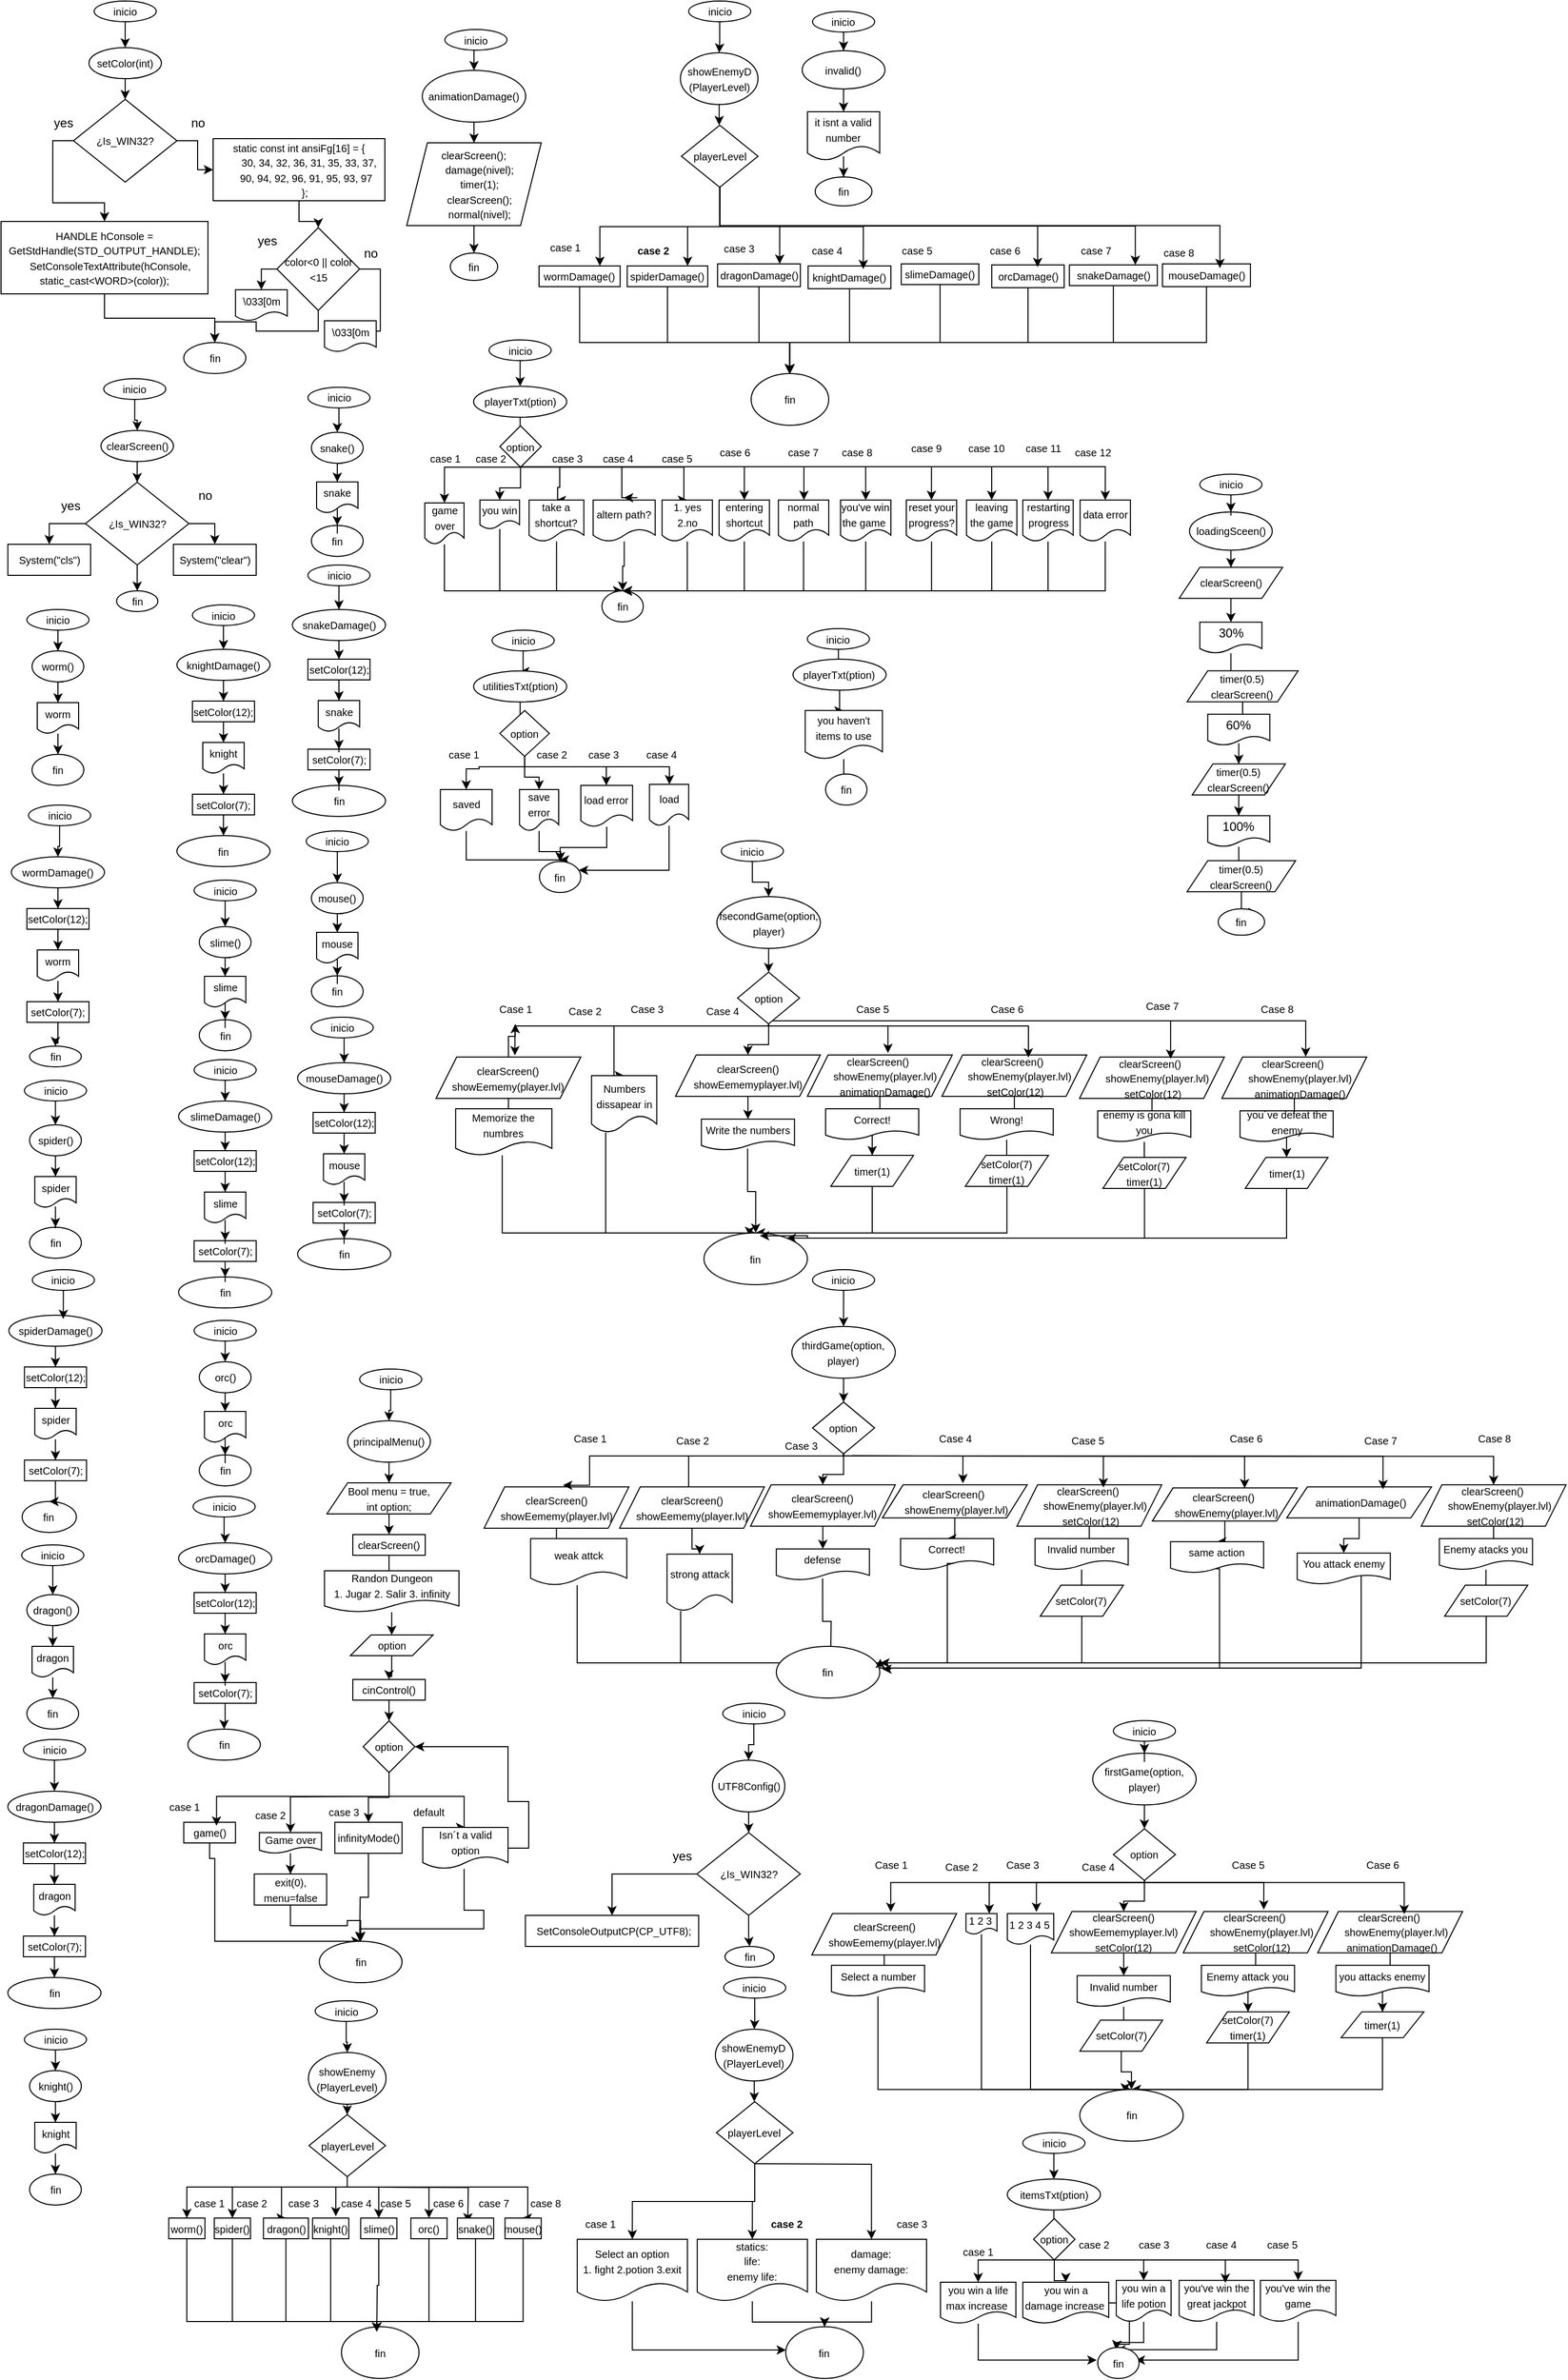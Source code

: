 <mxfile version="27.2.0">
  <diagram name="Página-1" id="TGySJNzwh5DUvGHJewyj">
    <mxGraphModel dx="2491" dy="1231" grid="1" gridSize="10" guides="1" tooltips="1" connect="1" arrows="1" fold="1" page="1" pageScale="1" pageWidth="827" pageHeight="1169" math="0" shadow="0">
      <root>
        <mxCell id="0" />
        <mxCell id="1" parent="0" />
        <mxCell id="D4AIVkhYn-2Lcm_9Q2JB-13" value="" style="edgeStyle=orthogonalEdgeStyle;rounded=0;orthogonalLoop=1;jettySize=auto;html=1;" parent="1" source="D4AIVkhYn-2Lcm_9Q2JB-1" target="D4AIVkhYn-2Lcm_9Q2JB-12" edge="1">
          <mxGeometry relative="1" as="geometry" />
        </mxCell>
        <mxCell id="D4AIVkhYn-2Lcm_9Q2JB-1" value="&lt;font style=&quot;font-size: 10px;&quot;&gt;inicio&lt;/font&gt;" style="ellipse;whiteSpace=wrap;html=1;" parent="1" vertex="1">
          <mxGeometry x="160" y="30" width="60" height="20" as="geometry" />
        </mxCell>
        <mxCell id="D4AIVkhYn-2Lcm_9Q2JB-15" value="" style="edgeStyle=orthogonalEdgeStyle;rounded=0;orthogonalLoop=1;jettySize=auto;html=1;" parent="1" source="D4AIVkhYn-2Lcm_9Q2JB-12" target="D4AIVkhYn-2Lcm_9Q2JB-14" edge="1">
          <mxGeometry relative="1" as="geometry" />
        </mxCell>
        <mxCell id="D4AIVkhYn-2Lcm_9Q2JB-12" value="&lt;font style=&quot;font-size: 10px;&quot;&gt;setColor(int)&lt;/font&gt;" style="ellipse;whiteSpace=wrap;html=1;" parent="1" vertex="1">
          <mxGeometry x="155" y="75" width="70" height="30" as="geometry" />
        </mxCell>
        <mxCell id="D4AIVkhYn-2Lcm_9Q2JB-19" value="" style="edgeStyle=orthogonalEdgeStyle;rounded=0;orthogonalLoop=1;jettySize=auto;html=1;entryX=0.5;entryY=0;entryDx=0;entryDy=0;exitX=0;exitY=0.5;exitDx=0;exitDy=0;" parent="1" source="D4AIVkhYn-2Lcm_9Q2JB-14" target="D4AIVkhYn-2Lcm_9Q2JB-17" edge="1">
          <mxGeometry relative="1" as="geometry">
            <mxPoint x="60" y="165" as="targetPoint" />
          </mxGeometry>
        </mxCell>
        <mxCell id="D4AIVkhYn-2Lcm_9Q2JB-29" value="" style="edgeStyle=orthogonalEdgeStyle;rounded=0;orthogonalLoop=1;jettySize=auto;html=1;" parent="1" source="D4AIVkhYn-2Lcm_9Q2JB-14" target="D4AIVkhYn-2Lcm_9Q2JB-28" edge="1">
          <mxGeometry relative="1" as="geometry" />
        </mxCell>
        <mxCell id="D4AIVkhYn-2Lcm_9Q2JB-14" value="&lt;font style=&quot;font-size: 10px;&quot;&gt;¿Is_WIN32?&lt;/font&gt;" style="rhombus;whiteSpace=wrap;html=1;" parent="1" vertex="1">
          <mxGeometry x="140" y="125" width="100" height="80" as="geometry" />
        </mxCell>
        <mxCell id="D4AIVkhYn-2Lcm_9Q2JB-44" value="" style="edgeStyle=orthogonalEdgeStyle;rounded=0;orthogonalLoop=1;jettySize=auto;html=1;" parent="1" source="D4AIVkhYn-2Lcm_9Q2JB-17" target="D4AIVkhYn-2Lcm_9Q2JB-42" edge="1">
          <mxGeometry relative="1" as="geometry" />
        </mxCell>
        <mxCell id="D4AIVkhYn-2Lcm_9Q2JB-17" value="&lt;div&gt;&lt;font style=&quot;font-size: 10px;&quot;&gt;HANDLE hConsole = GetStdHandle(STD_OUTPUT_HANDLE);&lt;/font&gt;&lt;/div&gt;&lt;div&gt;&lt;font style=&quot;font-size: 10px;&quot;&gt;&amp;nbsp; &amp;nbsp; SetConsoleTextAttribute(hConsole, static_cast&amp;lt;WORD&amp;gt;(color));&lt;/font&gt;&lt;/div&gt;" style="rounded=0;whiteSpace=wrap;html=1;" parent="1" vertex="1">
          <mxGeometry x="70" y="243" width="200" height="70" as="geometry" />
        </mxCell>
        <mxCell id="D4AIVkhYn-2Lcm_9Q2JB-20" value="yes" style="text;html=1;align=center;verticalAlign=middle;resizable=0;points=[];autosize=1;strokeColor=none;fillColor=none;" parent="1" vertex="1">
          <mxGeometry x="110" y="133" width="40" height="30" as="geometry" />
        </mxCell>
        <mxCell id="D4AIVkhYn-2Lcm_9Q2JB-21" value="no" style="text;html=1;align=center;verticalAlign=middle;resizable=0;points=[];autosize=1;strokeColor=none;fillColor=none;" parent="1" vertex="1">
          <mxGeometry x="240" y="133" width="40" height="30" as="geometry" />
        </mxCell>
        <mxCell id="D4AIVkhYn-2Lcm_9Q2JB-35" value="" style="edgeStyle=orthogonalEdgeStyle;rounded=0;orthogonalLoop=1;jettySize=auto;html=1;entryX=0.5;entryY=0;entryDx=0;entryDy=0;exitX=0;exitY=0.5;exitDx=0;exitDy=0;" parent="1" source="D4AIVkhYn-2Lcm_9Q2JB-22" target="D4AIVkhYn-2Lcm_9Q2JB-34" edge="1">
          <mxGeometry relative="1" as="geometry" />
        </mxCell>
        <mxCell id="D4AIVkhYn-2Lcm_9Q2JB-40" value="" style="edgeStyle=orthogonalEdgeStyle;rounded=0;orthogonalLoop=1;jettySize=auto;html=1;exitX=1;exitY=0.5;exitDx=0;exitDy=0;" parent="1" source="D4AIVkhYn-2Lcm_9Q2JB-22" target="D4AIVkhYn-2Lcm_9Q2JB-38" edge="1">
          <mxGeometry relative="1" as="geometry" />
        </mxCell>
        <mxCell id="D4AIVkhYn-2Lcm_9Q2JB-43" value="" style="edgeStyle=orthogonalEdgeStyle;rounded=0;orthogonalLoop=1;jettySize=auto;html=1;exitX=0.5;exitY=1;exitDx=0;exitDy=0;" parent="1" source="D4AIVkhYn-2Lcm_9Q2JB-22" target="D4AIVkhYn-2Lcm_9Q2JB-42" edge="1">
          <mxGeometry relative="1" as="geometry" />
        </mxCell>
        <mxCell id="D4AIVkhYn-2Lcm_9Q2JB-22" value="&lt;font style=&quot;font-size: 10px;&quot;&gt;color&amp;lt;0 || color &amp;lt;15&lt;/font&gt;" style="rhombus;whiteSpace=wrap;html=1;" parent="1" vertex="1">
          <mxGeometry x="336.62" y="249" width="80" height="80" as="geometry" />
        </mxCell>
        <mxCell id="D4AIVkhYn-2Lcm_9Q2JB-31" value="" style="edgeStyle=orthogonalEdgeStyle;rounded=0;orthogonalLoop=1;jettySize=auto;html=1;" parent="1" source="D4AIVkhYn-2Lcm_9Q2JB-28" target="D4AIVkhYn-2Lcm_9Q2JB-22" edge="1">
          <mxGeometry relative="1" as="geometry" />
        </mxCell>
        <mxCell id="D4AIVkhYn-2Lcm_9Q2JB-28" value="&lt;div&gt;&lt;font style=&quot;font-size: 10px;&quot;&gt;static const int ansiFg[16] = {&lt;/font&gt;&lt;/div&gt;&lt;div&gt;&lt;font style=&quot;font-size: 10px;&quot;&gt;&amp;nbsp; &amp;nbsp; &amp;nbsp; &amp;nbsp; 30, 34, 32, 36, 31, 35, 33, 37,&amp;nbsp;&lt;/font&gt;&lt;/div&gt;&lt;div&gt;&lt;font style=&quot;font-size: 10px;&quot;&gt;&amp;nbsp; &amp;nbsp; &amp;nbsp; &amp;nbsp; 90, 94, 92, 96, 91, 95, 93, 97&amp;nbsp; &amp;nbsp;&lt;/font&gt;&lt;/div&gt;&lt;div&gt;&lt;font style=&quot;font-size: 10px;&quot;&gt;&amp;nbsp; &amp;nbsp; };&lt;/font&gt;&lt;/div&gt;" style="whiteSpace=wrap;html=1;" parent="1" vertex="1">
          <mxGeometry x="275" y="163" width="166" height="60" as="geometry" />
        </mxCell>
        <mxCell id="D4AIVkhYn-2Lcm_9Q2JB-34" value="&lt;font style=&quot;font-size: 10px;&quot;&gt;\033[0m&lt;/font&gt;" style="shape=document;whiteSpace=wrap;html=1;boundedLbl=1;" parent="1" vertex="1">
          <mxGeometry x="296.62" y="309" width="50" height="30" as="geometry" />
        </mxCell>
        <mxCell id="D4AIVkhYn-2Lcm_9Q2JB-38" value="&lt;font style=&quot;font-size: 10px;&quot;&gt;\033[0m&lt;/font&gt;" style="shape=document;whiteSpace=wrap;html=1;boundedLbl=1;" parent="1" vertex="1">
          <mxGeometry x="382.62" y="339" width="50" height="30" as="geometry" />
        </mxCell>
        <mxCell id="D4AIVkhYn-2Lcm_9Q2JB-39" value="yes" style="text;html=1;align=center;verticalAlign=middle;resizable=0;points=[];autosize=1;strokeColor=none;fillColor=none;" parent="1" vertex="1">
          <mxGeometry x="306.62" y="247" width="40" height="30" as="geometry" />
        </mxCell>
        <mxCell id="D4AIVkhYn-2Lcm_9Q2JB-41" value="no" style="text;html=1;align=center;verticalAlign=middle;resizable=0;points=[];autosize=1;strokeColor=none;fillColor=none;" parent="1" vertex="1">
          <mxGeometry x="406.62" y="259" width="40" height="30" as="geometry" />
        </mxCell>
        <mxCell id="D4AIVkhYn-2Lcm_9Q2JB-42" value="&lt;span style=&quot;font-size: 10px;&quot;&gt;fin&lt;/span&gt;" style="ellipse;whiteSpace=wrap;html=1;" parent="1" vertex="1">
          <mxGeometry x="246.62" y="360" width="60" height="30" as="geometry" />
        </mxCell>
        <mxCell id="D4AIVkhYn-2Lcm_9Q2JB-48" value="" style="edgeStyle=orthogonalEdgeStyle;rounded=0;orthogonalLoop=1;jettySize=auto;html=1;" parent="1" source="D4AIVkhYn-2Lcm_9Q2JB-45" target="D4AIVkhYn-2Lcm_9Q2JB-47" edge="1">
          <mxGeometry relative="1" as="geometry" />
        </mxCell>
        <mxCell id="D4AIVkhYn-2Lcm_9Q2JB-45" value="&lt;font style=&quot;font-size: 10px;&quot;&gt;clearScreen()&lt;/font&gt;" style="ellipse;whiteSpace=wrap;html=1;" parent="1" vertex="1">
          <mxGeometry x="166.62" y="445" width="70" height="30" as="geometry" />
        </mxCell>
        <mxCell id="D4AIVkhYn-2Lcm_9Q2JB-53" value="" style="edgeStyle=orthogonalEdgeStyle;rounded=0;orthogonalLoop=1;jettySize=auto;html=1;exitX=0;exitY=0.5;exitDx=0;exitDy=0;" parent="1" source="D4AIVkhYn-2Lcm_9Q2JB-47" target="D4AIVkhYn-2Lcm_9Q2JB-49" edge="1">
          <mxGeometry relative="1" as="geometry" />
        </mxCell>
        <mxCell id="D4AIVkhYn-2Lcm_9Q2JB-55" value="" style="edgeStyle=orthogonalEdgeStyle;rounded=0;orthogonalLoop=1;jettySize=auto;html=1;exitX=1;exitY=0.5;exitDx=0;exitDy=0;" parent="1" source="D4AIVkhYn-2Lcm_9Q2JB-47" target="D4AIVkhYn-2Lcm_9Q2JB-50" edge="1">
          <mxGeometry relative="1" as="geometry" />
        </mxCell>
        <mxCell id="D4AIVkhYn-2Lcm_9Q2JB-59" value="" style="edgeStyle=orthogonalEdgeStyle;rounded=0;orthogonalLoop=1;jettySize=auto;html=1;" parent="1" source="D4AIVkhYn-2Lcm_9Q2JB-47" target="D4AIVkhYn-2Lcm_9Q2JB-58" edge="1">
          <mxGeometry relative="1" as="geometry" />
        </mxCell>
        <mxCell id="D4AIVkhYn-2Lcm_9Q2JB-47" value="&lt;font style=&quot;font-size: 10px;&quot;&gt;¿Is_WIN32?&lt;/font&gt;" style="rhombus;whiteSpace=wrap;html=1;" parent="1" vertex="1">
          <mxGeometry x="151.62" y="495" width="100" height="80" as="geometry" />
        </mxCell>
        <mxCell id="D4AIVkhYn-2Lcm_9Q2JB-49" value="&lt;font style=&quot;font-size: 10px;&quot;&gt;System(&quot;cls&quot;)&lt;/font&gt;" style="rounded=0;whiteSpace=wrap;html=1;" parent="1" vertex="1">
          <mxGeometry x="76.62" y="555" width="80" height="30" as="geometry" />
        </mxCell>
        <mxCell id="D4AIVkhYn-2Lcm_9Q2JB-50" value="&lt;font style=&quot;font-size: 10px;&quot;&gt;System(&quot;clear&quot;)&lt;/font&gt;" style="rounded=0;whiteSpace=wrap;html=1;" parent="1" vertex="1">
          <mxGeometry x="236.62" y="555" width="80" height="30" as="geometry" />
        </mxCell>
        <mxCell id="D4AIVkhYn-2Lcm_9Q2JB-56" value="yes" style="text;html=1;align=center;verticalAlign=middle;resizable=0;points=[];autosize=1;strokeColor=none;fillColor=none;" parent="1" vertex="1">
          <mxGeometry x="116.62" y="503" width="40" height="30" as="geometry" />
        </mxCell>
        <mxCell id="D4AIVkhYn-2Lcm_9Q2JB-57" value="no" style="text;html=1;align=center;verticalAlign=middle;resizable=0;points=[];autosize=1;strokeColor=none;fillColor=none;" parent="1" vertex="1">
          <mxGeometry x="246.62" y="493" width="40" height="30" as="geometry" />
        </mxCell>
        <mxCell id="D4AIVkhYn-2Lcm_9Q2JB-58" value="&lt;span style=&quot;font-size: 10px;&quot;&gt;fin&lt;/span&gt;" style="ellipse;whiteSpace=wrap;html=1;" parent="1" vertex="1">
          <mxGeometry x="181.62" y="600" width="40" height="20" as="geometry" />
        </mxCell>
        <mxCell id="D4AIVkhYn-2Lcm_9Q2JB-63" value="" style="edgeStyle=orthogonalEdgeStyle;rounded=0;orthogonalLoop=1;jettySize=auto;html=1;" parent="1" source="D4AIVkhYn-2Lcm_9Q2JB-60" target="D4AIVkhYn-2Lcm_9Q2JB-62" edge="1">
          <mxGeometry relative="1" as="geometry" />
        </mxCell>
        <mxCell id="D4AIVkhYn-2Lcm_9Q2JB-69" style="edgeStyle=orthogonalEdgeStyle;rounded=0;orthogonalLoop=1;jettySize=auto;html=1;exitX=0.5;exitY=1;exitDx=0;exitDy=0;" parent="1" source="D4AIVkhYn-2Lcm_9Q2JB-60" edge="1">
          <mxGeometry relative="1" as="geometry">
            <mxPoint x="129.727" y="678" as="targetPoint" />
          </mxGeometry>
        </mxCell>
        <mxCell id="D4AIVkhYn-2Lcm_9Q2JB-60" value="&lt;span style=&quot;font-size: 10px;&quot;&gt;worm()&lt;/span&gt;" style="ellipse;whiteSpace=wrap;html=1;" parent="1" vertex="1">
          <mxGeometry x="100" y="658" width="50" height="30" as="geometry" />
        </mxCell>
        <mxCell id="D4AIVkhYn-2Lcm_9Q2JB-61" value="&lt;span style=&quot;font-size: 10px;&quot;&gt;fin&lt;/span&gt;" style="ellipse;whiteSpace=wrap;html=1;" parent="1" vertex="1">
          <mxGeometry x="100" y="758" width="50" height="30" as="geometry" />
        </mxCell>
        <mxCell id="D4AIVkhYn-2Lcm_9Q2JB-64" value="" style="edgeStyle=orthogonalEdgeStyle;rounded=0;orthogonalLoop=1;jettySize=auto;html=1;" parent="1" source="D4AIVkhYn-2Lcm_9Q2JB-62" target="D4AIVkhYn-2Lcm_9Q2JB-61" edge="1">
          <mxGeometry relative="1" as="geometry" />
        </mxCell>
        <mxCell id="D4AIVkhYn-2Lcm_9Q2JB-62" value="&lt;font style=&quot;font-size: 10px;&quot;&gt;worm&lt;/font&gt;" style="shape=document;whiteSpace=wrap;html=1;boundedLbl=1;" parent="1" vertex="1">
          <mxGeometry x="105" y="708" width="40" height="30" as="geometry" />
        </mxCell>
        <mxCell id="D4AIVkhYn-2Lcm_9Q2JB-83" value="" style="edgeStyle=orthogonalEdgeStyle;rounded=0;orthogonalLoop=1;jettySize=auto;html=1;" parent="1" source="D4AIVkhYn-2Lcm_9Q2JB-73" target="D4AIVkhYn-2Lcm_9Q2JB-78" edge="1">
          <mxGeometry relative="1" as="geometry" />
        </mxCell>
        <mxCell id="D4AIVkhYn-2Lcm_9Q2JB-73" value="&lt;span style=&quot;font-size: 10px;&quot;&gt;wormDamage()&lt;/span&gt;" style="ellipse;whiteSpace=wrap;html=1;" parent="1" vertex="1">
          <mxGeometry x="80" y="857" width="90" height="30" as="geometry" />
        </mxCell>
        <mxCell id="D4AIVkhYn-2Lcm_9Q2JB-77" value="&lt;span style=&quot;font-size: 10px;&quot;&gt;fin&lt;/span&gt;" style="ellipse;whiteSpace=wrap;html=1;" parent="1" vertex="1">
          <mxGeometry x="97.62" y="1040" width="50" height="20" as="geometry" />
        </mxCell>
        <mxCell id="D4AIVkhYn-2Lcm_9Q2JB-84" value="" style="edgeStyle=orthogonalEdgeStyle;rounded=0;orthogonalLoop=1;jettySize=auto;html=1;" parent="1" source="D4AIVkhYn-2Lcm_9Q2JB-78" target="D4AIVkhYn-2Lcm_9Q2JB-81" edge="1">
          <mxGeometry relative="1" as="geometry" />
        </mxCell>
        <mxCell id="D4AIVkhYn-2Lcm_9Q2JB-78" value="&lt;font style=&quot;font-size: 10px;&quot;&gt;setColor(12);&lt;/font&gt;" style="rounded=0;whiteSpace=wrap;html=1;" parent="1" vertex="1">
          <mxGeometry x="95" y="907" width="60" height="20" as="geometry" />
        </mxCell>
        <mxCell id="D4AIVkhYn-2Lcm_9Q2JB-86" value="" style="edgeStyle=orthogonalEdgeStyle;rounded=0;orthogonalLoop=1;jettySize=auto;html=1;" parent="1" source="D4AIVkhYn-2Lcm_9Q2JB-79" target="D4AIVkhYn-2Lcm_9Q2JB-77" edge="1">
          <mxGeometry relative="1" as="geometry" />
        </mxCell>
        <mxCell id="D4AIVkhYn-2Lcm_9Q2JB-79" value="&lt;font style=&quot;font-size: 10px;&quot;&gt;setColor(7);&lt;/font&gt;" style="rounded=0;whiteSpace=wrap;html=1;" parent="1" vertex="1">
          <mxGeometry x="95" y="997" width="60" height="20" as="geometry" />
        </mxCell>
        <mxCell id="D4AIVkhYn-2Lcm_9Q2JB-85" value="" style="edgeStyle=orthogonalEdgeStyle;rounded=0;orthogonalLoop=1;jettySize=auto;html=1;" parent="1" source="D4AIVkhYn-2Lcm_9Q2JB-81" target="D4AIVkhYn-2Lcm_9Q2JB-79" edge="1">
          <mxGeometry relative="1" as="geometry" />
        </mxCell>
        <mxCell id="D4AIVkhYn-2Lcm_9Q2JB-81" value="&lt;font style=&quot;font-size: 10px;&quot;&gt;worm&lt;/font&gt;" style="shape=document;whiteSpace=wrap;html=1;boundedLbl=1;" parent="1" vertex="1">
          <mxGeometry x="105" y="947" width="40" height="30" as="geometry" />
        </mxCell>
        <mxCell id="D4AIVkhYn-2Lcm_9Q2JB-95" value="" style="edgeStyle=orthogonalEdgeStyle;rounded=0;orthogonalLoop=1;jettySize=auto;html=1;" parent="1" source="D4AIVkhYn-2Lcm_9Q2JB-97" target="D4AIVkhYn-2Lcm_9Q2JB-101" edge="1">
          <mxGeometry relative="1" as="geometry" />
        </mxCell>
        <mxCell id="D4AIVkhYn-2Lcm_9Q2JB-96" style="edgeStyle=orthogonalEdgeStyle;rounded=0;orthogonalLoop=1;jettySize=auto;html=1;exitX=0.5;exitY=1;exitDx=0;exitDy=0;" parent="1" source="D4AIVkhYn-2Lcm_9Q2JB-97" edge="1">
          <mxGeometry relative="1" as="geometry">
            <mxPoint x="291.347" y="944.5" as="targetPoint" />
          </mxGeometry>
        </mxCell>
        <mxCell id="D4AIVkhYn-2Lcm_9Q2JB-97" value="&lt;span style=&quot;font-size: 10px;&quot;&gt;slime()&lt;/span&gt;" style="ellipse;whiteSpace=wrap;html=1;" parent="1" vertex="1">
          <mxGeometry x="261.62" y="924.5" width="50" height="30" as="geometry" />
        </mxCell>
        <mxCell id="D4AIVkhYn-2Lcm_9Q2JB-99" value="&lt;span style=&quot;font-size: 10px;&quot;&gt;fin&lt;/span&gt;" style="ellipse;whiteSpace=wrap;html=1;" parent="1" vertex="1">
          <mxGeometry x="261.62" y="1014.5" width="50" height="30" as="geometry" />
        </mxCell>
        <mxCell id="D4AIVkhYn-2Lcm_9Q2JB-100" value="" style="edgeStyle=orthogonalEdgeStyle;rounded=0;orthogonalLoop=1;jettySize=auto;html=1;" parent="1" source="D4AIVkhYn-2Lcm_9Q2JB-101" target="D4AIVkhYn-2Lcm_9Q2JB-99" edge="1">
          <mxGeometry relative="1" as="geometry" />
        </mxCell>
        <mxCell id="D4AIVkhYn-2Lcm_9Q2JB-101" value="&lt;span style=&quot;font-size: 10px;&quot;&gt;slime&lt;/span&gt;" style="shape=document;whiteSpace=wrap;html=1;boundedLbl=1;" parent="1" vertex="1">
          <mxGeometry x="266.62" y="972.5" width="40" height="30" as="geometry" />
        </mxCell>
        <mxCell id="D4AIVkhYn-2Lcm_9Q2JB-102" value="" style="edgeStyle=orthogonalEdgeStyle;rounded=0;orthogonalLoop=1;jettySize=auto;html=1;" parent="1" source="D4AIVkhYn-2Lcm_9Q2JB-103" target="D4AIVkhYn-2Lcm_9Q2JB-106" edge="1">
          <mxGeometry relative="1" as="geometry" />
        </mxCell>
        <mxCell id="D4AIVkhYn-2Lcm_9Q2JB-103" value="&lt;span style=&quot;font-size: 10px;&quot;&gt;slime&lt;/span&gt;&lt;span style=&quot;font-size: 10px;&quot;&gt;Damage()&lt;/span&gt;" style="ellipse;whiteSpace=wrap;html=1;" parent="1" vertex="1">
          <mxGeometry x="241.62" y="1093" width="90" height="30" as="geometry" />
        </mxCell>
        <mxCell id="D4AIVkhYn-2Lcm_9Q2JB-104" value="&lt;span style=&quot;font-size: 10px;&quot;&gt;fin&lt;/span&gt;" style="ellipse;whiteSpace=wrap;html=1;" parent="1" vertex="1">
          <mxGeometry x="241.62" y="1263" width="90" height="30" as="geometry" />
        </mxCell>
        <mxCell id="D4AIVkhYn-2Lcm_9Q2JB-105" value="" style="edgeStyle=orthogonalEdgeStyle;rounded=0;orthogonalLoop=1;jettySize=auto;html=1;" parent="1" source="D4AIVkhYn-2Lcm_9Q2JB-106" target="D4AIVkhYn-2Lcm_9Q2JB-110" edge="1">
          <mxGeometry relative="1" as="geometry" />
        </mxCell>
        <mxCell id="D4AIVkhYn-2Lcm_9Q2JB-106" value="&lt;font style=&quot;font-size: 10px;&quot;&gt;setColor(12);&lt;/font&gt;" style="rounded=0;whiteSpace=wrap;html=1;" parent="1" vertex="1">
          <mxGeometry x="256.62" y="1141" width="60" height="20" as="geometry" />
        </mxCell>
        <mxCell id="D4AIVkhYn-2Lcm_9Q2JB-107" value="" style="edgeStyle=orthogonalEdgeStyle;rounded=0;orthogonalLoop=1;jettySize=auto;html=1;" parent="1" source="D4AIVkhYn-2Lcm_9Q2JB-108" target="D4AIVkhYn-2Lcm_9Q2JB-104" edge="1">
          <mxGeometry relative="1" as="geometry" />
        </mxCell>
        <mxCell id="D4AIVkhYn-2Lcm_9Q2JB-108" value="&lt;font style=&quot;font-size: 10px;&quot;&gt;setColor(7);&lt;/font&gt;" style="rounded=0;whiteSpace=wrap;html=1;" parent="1" vertex="1">
          <mxGeometry x="256.62" y="1228" width="60" height="20" as="geometry" />
        </mxCell>
        <mxCell id="D4AIVkhYn-2Lcm_9Q2JB-109" value="" style="edgeStyle=orthogonalEdgeStyle;rounded=0;orthogonalLoop=1;jettySize=auto;html=1;" parent="1" source="D4AIVkhYn-2Lcm_9Q2JB-110" target="D4AIVkhYn-2Lcm_9Q2JB-108" edge="1">
          <mxGeometry relative="1" as="geometry" />
        </mxCell>
        <mxCell id="D4AIVkhYn-2Lcm_9Q2JB-110" value="&lt;span style=&quot;font-size: 10px;&quot;&gt;slime&lt;/span&gt;" style="shape=document;whiteSpace=wrap;html=1;boundedLbl=1;" parent="1" vertex="1">
          <mxGeometry x="266.62" y="1181" width="40" height="30" as="geometry" />
        </mxCell>
        <mxCell id="D4AIVkhYn-2Lcm_9Q2JB-113" value="" style="edgeStyle=orthogonalEdgeStyle;rounded=0;orthogonalLoop=1;jettySize=auto;html=1;" parent="1" source="D4AIVkhYn-2Lcm_9Q2JB-115" target="D4AIVkhYn-2Lcm_9Q2JB-119" edge="1">
          <mxGeometry relative="1" as="geometry" />
        </mxCell>
        <mxCell id="D4AIVkhYn-2Lcm_9Q2JB-115" value="&lt;span style=&quot;font-size: 10px;&quot;&gt;spider()&lt;/span&gt;" style="ellipse;whiteSpace=wrap;html=1;" parent="1" vertex="1">
          <mxGeometry x="97.62" y="1116" width="50" height="30" as="geometry" />
        </mxCell>
        <mxCell id="D4AIVkhYn-2Lcm_9Q2JB-117" value="&lt;span style=&quot;font-size: 10px;&quot;&gt;fin&lt;/span&gt;" style="ellipse;whiteSpace=wrap;html=1;" parent="1" vertex="1">
          <mxGeometry x="97.62" y="1215" width="50" height="30" as="geometry" />
        </mxCell>
        <mxCell id="D4AIVkhYn-2Lcm_9Q2JB-118" value="" style="edgeStyle=orthogonalEdgeStyle;rounded=0;orthogonalLoop=1;jettySize=auto;html=1;" parent="1" source="D4AIVkhYn-2Lcm_9Q2JB-119" target="D4AIVkhYn-2Lcm_9Q2JB-117" edge="1">
          <mxGeometry relative="1" as="geometry" />
        </mxCell>
        <mxCell id="D4AIVkhYn-2Lcm_9Q2JB-119" value="&lt;span style=&quot;font-size: 10px;&quot;&gt;spider&lt;/span&gt;" style="shape=document;whiteSpace=wrap;html=1;boundedLbl=1;" parent="1" vertex="1">
          <mxGeometry x="102.62" y="1166" width="40" height="30" as="geometry" />
        </mxCell>
        <mxCell id="D4AIVkhYn-2Lcm_9Q2JB-120" value="" style="edgeStyle=orthogonalEdgeStyle;rounded=0;orthogonalLoop=1;jettySize=auto;html=1;" parent="1" source="D4AIVkhYn-2Lcm_9Q2JB-121" target="D4AIVkhYn-2Lcm_9Q2JB-124" edge="1">
          <mxGeometry relative="1" as="geometry" />
        </mxCell>
        <mxCell id="D4AIVkhYn-2Lcm_9Q2JB-121" value="&lt;span style=&quot;font-size: 10px;&quot;&gt;spiderDamage()&lt;/span&gt;" style="ellipse;whiteSpace=wrap;html=1;" parent="1" vertex="1">
          <mxGeometry x="77.62" y="1300" width="90" height="30" as="geometry" />
        </mxCell>
        <mxCell id="D4AIVkhYn-2Lcm_9Q2JB-122" value="&lt;span style=&quot;font-size: 10px;&quot;&gt;fin&lt;/span&gt;" style="ellipse;whiteSpace=wrap;html=1;" parent="1" vertex="1">
          <mxGeometry x="90.43" y="1480" width="52.38" height="30" as="geometry" />
        </mxCell>
        <mxCell id="D4AIVkhYn-2Lcm_9Q2JB-123" value="" style="edgeStyle=orthogonalEdgeStyle;rounded=0;orthogonalLoop=1;jettySize=auto;html=1;" parent="1" source="D4AIVkhYn-2Lcm_9Q2JB-124" target="D4AIVkhYn-2Lcm_9Q2JB-128" edge="1">
          <mxGeometry relative="1" as="geometry" />
        </mxCell>
        <mxCell id="D4AIVkhYn-2Lcm_9Q2JB-124" value="&lt;font style=&quot;font-size: 10px;&quot;&gt;setColor(12);&lt;/font&gt;" style="rounded=0;whiteSpace=wrap;html=1;" parent="1" vertex="1">
          <mxGeometry x="92.62" y="1350" width="60" height="20" as="geometry" />
        </mxCell>
        <mxCell id="D4AIVkhYn-2Lcm_9Q2JB-125" value="" style="edgeStyle=orthogonalEdgeStyle;rounded=0;orthogonalLoop=1;jettySize=auto;html=1;" parent="1" source="D4AIVkhYn-2Lcm_9Q2JB-126" target="D4AIVkhYn-2Lcm_9Q2JB-122" edge="1">
          <mxGeometry relative="1" as="geometry" />
        </mxCell>
        <mxCell id="D4AIVkhYn-2Lcm_9Q2JB-126" value="&lt;font style=&quot;font-size: 10px;&quot;&gt;setColor(7);&lt;/font&gt;" style="rounded=0;whiteSpace=wrap;html=1;" parent="1" vertex="1">
          <mxGeometry x="92.62" y="1440" width="60" height="20" as="geometry" />
        </mxCell>
        <mxCell id="D4AIVkhYn-2Lcm_9Q2JB-127" value="" style="edgeStyle=orthogonalEdgeStyle;rounded=0;orthogonalLoop=1;jettySize=auto;html=1;" parent="1" source="D4AIVkhYn-2Lcm_9Q2JB-128" target="D4AIVkhYn-2Lcm_9Q2JB-126" edge="1">
          <mxGeometry relative="1" as="geometry" />
        </mxCell>
        <mxCell id="D4AIVkhYn-2Lcm_9Q2JB-128" value="&lt;span style=&quot;font-size: 10px;&quot;&gt;spider&lt;/span&gt;" style="shape=document;whiteSpace=wrap;html=1;boundedLbl=1;" parent="1" vertex="1">
          <mxGeometry x="102.62" y="1390" width="40" height="30" as="geometry" />
        </mxCell>
        <mxCell id="D4AIVkhYn-2Lcm_9Q2JB-132" value="" style="edgeStyle=orthogonalEdgeStyle;rounded=0;orthogonalLoop=1;jettySize=auto;html=1;" parent="1" source="D4AIVkhYn-2Lcm_9Q2JB-134" target="D4AIVkhYn-2Lcm_9Q2JB-138" edge="1">
          <mxGeometry relative="1" as="geometry" />
        </mxCell>
        <mxCell id="D4AIVkhYn-2Lcm_9Q2JB-133" style="edgeStyle=orthogonalEdgeStyle;rounded=0;orthogonalLoop=1;jettySize=auto;html=1;exitX=0.5;exitY=1;exitDx=0;exitDy=0;" parent="1" source="D4AIVkhYn-2Lcm_9Q2JB-134" edge="1">
          <mxGeometry relative="1" as="geometry">
            <mxPoint x="124.727" y="1590" as="targetPoint" />
          </mxGeometry>
        </mxCell>
        <mxCell id="D4AIVkhYn-2Lcm_9Q2JB-134" value="&lt;span style=&quot;font-size: 10px;&quot;&gt;dragon()&lt;/span&gt;" style="ellipse;whiteSpace=wrap;html=1;" parent="1" vertex="1">
          <mxGeometry x="95" y="1570" width="50" height="30" as="geometry" />
        </mxCell>
        <mxCell id="D4AIVkhYn-2Lcm_9Q2JB-136" value="&lt;span style=&quot;font-size: 10px;&quot;&gt;fin&lt;/span&gt;" style="ellipse;whiteSpace=wrap;html=1;" parent="1" vertex="1">
          <mxGeometry x="95" y="1670" width="50" height="30" as="geometry" />
        </mxCell>
        <mxCell id="D4AIVkhYn-2Lcm_9Q2JB-137" value="" style="edgeStyle=orthogonalEdgeStyle;rounded=0;orthogonalLoop=1;jettySize=auto;html=1;" parent="1" source="D4AIVkhYn-2Lcm_9Q2JB-138" target="D4AIVkhYn-2Lcm_9Q2JB-136" edge="1">
          <mxGeometry relative="1" as="geometry" />
        </mxCell>
        <mxCell id="D4AIVkhYn-2Lcm_9Q2JB-138" value="&lt;span style=&quot;font-size: 10px;&quot;&gt;dragon&lt;/span&gt;" style="shape=document;whiteSpace=wrap;html=1;boundedLbl=1;" parent="1" vertex="1">
          <mxGeometry x="100" y="1620" width="40" height="30" as="geometry" />
        </mxCell>
        <mxCell id="D4AIVkhYn-2Lcm_9Q2JB-139" value="" style="edgeStyle=orthogonalEdgeStyle;rounded=0;orthogonalLoop=1;jettySize=auto;html=1;" parent="1" source="D4AIVkhYn-2Lcm_9Q2JB-140" target="D4AIVkhYn-2Lcm_9Q2JB-143" edge="1">
          <mxGeometry relative="1" as="geometry" />
        </mxCell>
        <mxCell id="D4AIVkhYn-2Lcm_9Q2JB-140" value="&lt;span style=&quot;font-size: 10px;&quot;&gt;dragonDamage()&lt;/span&gt;" style="ellipse;whiteSpace=wrap;html=1;" parent="1" vertex="1">
          <mxGeometry x="76.62" y="1760" width="90" height="30" as="geometry" />
        </mxCell>
        <mxCell id="D4AIVkhYn-2Lcm_9Q2JB-141" value="&lt;span style=&quot;font-size: 10px;&quot;&gt;fin&lt;/span&gt;" style="ellipse;whiteSpace=wrap;html=1;" parent="1" vertex="1">
          <mxGeometry x="76.62" y="1940" width="90" height="30" as="geometry" />
        </mxCell>
        <mxCell id="D4AIVkhYn-2Lcm_9Q2JB-142" value="" style="edgeStyle=orthogonalEdgeStyle;rounded=0;orthogonalLoop=1;jettySize=auto;html=1;" parent="1" source="D4AIVkhYn-2Lcm_9Q2JB-143" target="D4AIVkhYn-2Lcm_9Q2JB-147" edge="1">
          <mxGeometry relative="1" as="geometry" />
        </mxCell>
        <mxCell id="D4AIVkhYn-2Lcm_9Q2JB-143" value="&lt;font style=&quot;font-size: 10px;&quot;&gt;setColor(12);&lt;/font&gt;" style="rounded=0;whiteSpace=wrap;html=1;" parent="1" vertex="1">
          <mxGeometry x="91.62" y="1810" width="60" height="20" as="geometry" />
        </mxCell>
        <mxCell id="D4AIVkhYn-2Lcm_9Q2JB-144" value="" style="edgeStyle=orthogonalEdgeStyle;rounded=0;orthogonalLoop=1;jettySize=auto;html=1;" parent="1" source="D4AIVkhYn-2Lcm_9Q2JB-145" target="D4AIVkhYn-2Lcm_9Q2JB-141" edge="1">
          <mxGeometry relative="1" as="geometry" />
        </mxCell>
        <mxCell id="D4AIVkhYn-2Lcm_9Q2JB-145" value="&lt;font style=&quot;font-size: 10px;&quot;&gt;setColor(7);&lt;/font&gt;" style="rounded=0;whiteSpace=wrap;html=1;" parent="1" vertex="1">
          <mxGeometry x="91.62" y="1900" width="60" height="20" as="geometry" />
        </mxCell>
        <mxCell id="D4AIVkhYn-2Lcm_9Q2JB-146" value="" style="edgeStyle=orthogonalEdgeStyle;rounded=0;orthogonalLoop=1;jettySize=auto;html=1;" parent="1" source="D4AIVkhYn-2Lcm_9Q2JB-147" target="D4AIVkhYn-2Lcm_9Q2JB-145" edge="1">
          <mxGeometry relative="1" as="geometry" />
        </mxCell>
        <mxCell id="D4AIVkhYn-2Lcm_9Q2JB-147" value="&lt;span style=&quot;font-size: 10px;&quot;&gt;dragon&lt;/span&gt;" style="shape=document;whiteSpace=wrap;html=1;boundedLbl=1;" parent="1" vertex="1">
          <mxGeometry x="101.62" y="1850" width="40" height="30" as="geometry" />
        </mxCell>
        <mxCell id="D4AIVkhYn-2Lcm_9Q2JB-180" value="" style="edgeStyle=orthogonalEdgeStyle;rounded=0;orthogonalLoop=1;jettySize=auto;html=1;" parent="1" source="D4AIVkhYn-2Lcm_9Q2JB-182" target="D4AIVkhYn-2Lcm_9Q2JB-186" edge="1">
          <mxGeometry relative="1" as="geometry" />
        </mxCell>
        <mxCell id="D4AIVkhYn-2Lcm_9Q2JB-181" style="edgeStyle=orthogonalEdgeStyle;rounded=0;orthogonalLoop=1;jettySize=auto;html=1;exitX=0.5;exitY=1;exitDx=0;exitDy=0;" parent="1" source="D4AIVkhYn-2Lcm_9Q2JB-182" edge="1">
          <mxGeometry relative="1" as="geometry">
            <mxPoint x="127.347" y="2050" as="targetPoint" />
          </mxGeometry>
        </mxCell>
        <mxCell id="D4AIVkhYn-2Lcm_9Q2JB-182" value="&lt;span style=&quot;font-size: 10px;&quot;&gt;knight()&lt;/span&gt;" style="ellipse;whiteSpace=wrap;html=1;" parent="1" vertex="1">
          <mxGeometry x="97.62" y="2030" width="50" height="30" as="geometry" />
        </mxCell>
        <mxCell id="D4AIVkhYn-2Lcm_9Q2JB-184" value="&lt;span style=&quot;font-size: 10px;&quot;&gt;fin&lt;/span&gt;" style="ellipse;whiteSpace=wrap;html=1;" parent="1" vertex="1">
          <mxGeometry x="97.62" y="2130" width="50" height="30" as="geometry" />
        </mxCell>
        <mxCell id="D4AIVkhYn-2Lcm_9Q2JB-185" value="" style="edgeStyle=orthogonalEdgeStyle;rounded=0;orthogonalLoop=1;jettySize=auto;html=1;" parent="1" source="D4AIVkhYn-2Lcm_9Q2JB-186" target="D4AIVkhYn-2Lcm_9Q2JB-184" edge="1">
          <mxGeometry relative="1" as="geometry" />
        </mxCell>
        <mxCell id="D4AIVkhYn-2Lcm_9Q2JB-186" value="&lt;span style=&quot;font-size: 10px;&quot;&gt;knight&lt;/span&gt;" style="shape=document;whiteSpace=wrap;html=1;boundedLbl=1;" parent="1" vertex="1">
          <mxGeometry x="102.62" y="2080" width="40" height="30" as="geometry" />
        </mxCell>
        <mxCell id="D4AIVkhYn-2Lcm_9Q2JB-187" value="" style="edgeStyle=orthogonalEdgeStyle;rounded=0;orthogonalLoop=1;jettySize=auto;html=1;" parent="1" source="D4AIVkhYn-2Lcm_9Q2JB-188" target="D4AIVkhYn-2Lcm_9Q2JB-191" edge="1">
          <mxGeometry relative="1" as="geometry" />
        </mxCell>
        <mxCell id="D4AIVkhYn-2Lcm_9Q2JB-188" value="&lt;span style=&quot;font-size: 10px;&quot;&gt;knight&lt;/span&gt;&lt;span style=&quot;font-size: 10px;&quot;&gt;Damage()&lt;/span&gt;" style="ellipse;whiteSpace=wrap;html=1;" parent="1" vertex="1">
          <mxGeometry x="240" y="656.5" width="90" height="30" as="geometry" />
        </mxCell>
        <mxCell id="D4AIVkhYn-2Lcm_9Q2JB-189" value="&lt;span style=&quot;font-size: 10px;&quot;&gt;fin&lt;/span&gt;" style="ellipse;whiteSpace=wrap;html=1;" parent="1" vertex="1">
          <mxGeometry x="240" y="836.5" width="90" height="30" as="geometry" />
        </mxCell>
        <mxCell id="D4AIVkhYn-2Lcm_9Q2JB-190" value="" style="edgeStyle=orthogonalEdgeStyle;rounded=0;orthogonalLoop=1;jettySize=auto;html=1;" parent="1" source="D4AIVkhYn-2Lcm_9Q2JB-191" target="D4AIVkhYn-2Lcm_9Q2JB-195" edge="1">
          <mxGeometry relative="1" as="geometry" />
        </mxCell>
        <mxCell id="D4AIVkhYn-2Lcm_9Q2JB-191" value="&lt;font style=&quot;font-size: 10px;&quot;&gt;setColor(12);&lt;/font&gt;" style="rounded=0;whiteSpace=wrap;html=1;" parent="1" vertex="1">
          <mxGeometry x="255" y="706.5" width="60" height="20" as="geometry" />
        </mxCell>
        <mxCell id="D4AIVkhYn-2Lcm_9Q2JB-192" value="" style="edgeStyle=orthogonalEdgeStyle;rounded=0;orthogonalLoop=1;jettySize=auto;html=1;" parent="1" source="D4AIVkhYn-2Lcm_9Q2JB-193" target="D4AIVkhYn-2Lcm_9Q2JB-189" edge="1">
          <mxGeometry relative="1" as="geometry" />
        </mxCell>
        <mxCell id="D4AIVkhYn-2Lcm_9Q2JB-193" value="&lt;font style=&quot;font-size: 10px;&quot;&gt;setColor(7);&lt;/font&gt;" style="rounded=0;whiteSpace=wrap;html=1;" parent="1" vertex="1">
          <mxGeometry x="255" y="796.5" width="60" height="20" as="geometry" />
        </mxCell>
        <mxCell id="D4AIVkhYn-2Lcm_9Q2JB-194" value="" style="edgeStyle=orthogonalEdgeStyle;rounded=0;orthogonalLoop=1;jettySize=auto;html=1;" parent="1" source="D4AIVkhYn-2Lcm_9Q2JB-195" target="D4AIVkhYn-2Lcm_9Q2JB-193" edge="1">
          <mxGeometry relative="1" as="geometry" />
        </mxCell>
        <mxCell id="D4AIVkhYn-2Lcm_9Q2JB-195" value="&lt;span style=&quot;font-size: 10px;&quot;&gt;knight&lt;/span&gt;" style="shape=document;whiteSpace=wrap;html=1;boundedLbl=1;" parent="1" vertex="1">
          <mxGeometry x="265" y="746.5" width="40" height="30" as="geometry" />
        </mxCell>
        <mxCell id="D4AIVkhYn-2Lcm_9Q2JB-196" value="" style="edgeStyle=orthogonalEdgeStyle;rounded=0;orthogonalLoop=1;jettySize=auto;html=1;" parent="1" source="D4AIVkhYn-2Lcm_9Q2JB-198" target="D4AIVkhYn-2Lcm_9Q2JB-202" edge="1">
          <mxGeometry relative="1" as="geometry" />
        </mxCell>
        <mxCell id="D4AIVkhYn-2Lcm_9Q2JB-198" value="&lt;span style=&quot;font-size: 10px;&quot;&gt;orc()&lt;/span&gt;" style="ellipse;whiteSpace=wrap;html=1;" parent="1" vertex="1">
          <mxGeometry x="261.62" y="1345" width="50" height="30" as="geometry" />
        </mxCell>
        <mxCell id="D4AIVkhYn-2Lcm_9Q2JB-200" value="&lt;span style=&quot;font-size: 10px;&quot;&gt;fin&lt;/span&gt;" style="ellipse;whiteSpace=wrap;html=1;" parent="1" vertex="1">
          <mxGeometry x="261.62" y="1435" width="50" height="30" as="geometry" />
        </mxCell>
        <mxCell id="D4AIVkhYn-2Lcm_9Q2JB-201" value="" style="edgeStyle=orthogonalEdgeStyle;rounded=0;orthogonalLoop=1;jettySize=auto;html=1;" parent="1" source="D4AIVkhYn-2Lcm_9Q2JB-202" target="D4AIVkhYn-2Lcm_9Q2JB-200" edge="1">
          <mxGeometry relative="1" as="geometry" />
        </mxCell>
        <mxCell id="D4AIVkhYn-2Lcm_9Q2JB-202" value="&lt;span style=&quot;font-size: 10px;&quot;&gt;orc&lt;/span&gt;" style="shape=document;whiteSpace=wrap;html=1;boundedLbl=1;" parent="1" vertex="1">
          <mxGeometry x="266.62" y="1393" width="40" height="30" as="geometry" />
        </mxCell>
        <mxCell id="D4AIVkhYn-2Lcm_9Q2JB-203" value="" style="edgeStyle=orthogonalEdgeStyle;rounded=0;orthogonalLoop=1;jettySize=auto;html=1;" parent="1" source="D4AIVkhYn-2Lcm_9Q2JB-204" target="D4AIVkhYn-2Lcm_9Q2JB-207" edge="1">
          <mxGeometry relative="1" as="geometry" />
        </mxCell>
        <mxCell id="D4AIVkhYn-2Lcm_9Q2JB-204" value="&lt;span style=&quot;font-size: 10px;&quot;&gt;orc&lt;/span&gt;&lt;span style=&quot;font-size: 10px;&quot;&gt;Damage()&lt;/span&gt;" style="ellipse;whiteSpace=wrap;html=1;" parent="1" vertex="1">
          <mxGeometry x="241.62" y="1520" width="90" height="30" as="geometry" />
        </mxCell>
        <mxCell id="D4AIVkhYn-2Lcm_9Q2JB-205" value="&lt;span style=&quot;font-size: 10px;&quot;&gt;fin&lt;/span&gt;" style="ellipse;whiteSpace=wrap;html=1;" parent="1" vertex="1">
          <mxGeometry x="250.62" y="1700" width="70" height="30" as="geometry" />
        </mxCell>
        <mxCell id="D4AIVkhYn-2Lcm_9Q2JB-206" value="" style="edgeStyle=orthogonalEdgeStyle;rounded=0;orthogonalLoop=1;jettySize=auto;html=1;" parent="1" source="D4AIVkhYn-2Lcm_9Q2JB-207" target="D4AIVkhYn-2Lcm_9Q2JB-211" edge="1">
          <mxGeometry relative="1" as="geometry" />
        </mxCell>
        <mxCell id="D4AIVkhYn-2Lcm_9Q2JB-207" value="&lt;font style=&quot;font-size: 10px;&quot;&gt;setColor(12);&lt;/font&gt;" style="rounded=0;whiteSpace=wrap;html=1;" parent="1" vertex="1">
          <mxGeometry x="256.62" y="1568" width="60" height="20" as="geometry" />
        </mxCell>
        <mxCell id="D4AIVkhYn-2Lcm_9Q2JB-208" value="" style="edgeStyle=orthogonalEdgeStyle;rounded=0;orthogonalLoop=1;jettySize=auto;html=1;" parent="1" source="D4AIVkhYn-2Lcm_9Q2JB-209" target="D4AIVkhYn-2Lcm_9Q2JB-205" edge="1">
          <mxGeometry relative="1" as="geometry" />
        </mxCell>
        <mxCell id="D4AIVkhYn-2Lcm_9Q2JB-209" value="&lt;font style=&quot;font-size: 10px;&quot;&gt;setColor(7);&lt;/font&gt;" style="rounded=0;whiteSpace=wrap;html=1;" parent="1" vertex="1">
          <mxGeometry x="256.62" y="1655" width="60" height="20" as="geometry" />
        </mxCell>
        <mxCell id="D4AIVkhYn-2Lcm_9Q2JB-210" value="" style="edgeStyle=orthogonalEdgeStyle;rounded=0;orthogonalLoop=1;jettySize=auto;html=1;" parent="1" source="D4AIVkhYn-2Lcm_9Q2JB-211" target="D4AIVkhYn-2Lcm_9Q2JB-209" edge="1">
          <mxGeometry relative="1" as="geometry" />
        </mxCell>
        <mxCell id="D4AIVkhYn-2Lcm_9Q2JB-211" value="&lt;span style=&quot;font-size: 10px;&quot;&gt;orc&lt;/span&gt;" style="shape=document;whiteSpace=wrap;html=1;boundedLbl=1;" parent="1" vertex="1">
          <mxGeometry x="266.62" y="1608" width="40" height="30" as="geometry" />
        </mxCell>
        <mxCell id="D4AIVkhYn-2Lcm_9Q2JB-212" value="" style="edgeStyle=orthogonalEdgeStyle;rounded=0;orthogonalLoop=1;jettySize=auto;html=1;" parent="1" source="D4AIVkhYn-2Lcm_9Q2JB-214" target="D4AIVkhYn-2Lcm_9Q2JB-218" edge="1">
          <mxGeometry relative="1" as="geometry" />
        </mxCell>
        <mxCell id="D4AIVkhYn-2Lcm_9Q2JB-213" style="edgeStyle=orthogonalEdgeStyle;rounded=0;orthogonalLoop=1;jettySize=auto;html=1;exitX=0.5;exitY=1;exitDx=0;exitDy=0;" parent="1" source="D4AIVkhYn-2Lcm_9Q2JB-214" edge="1">
          <mxGeometry relative="1" as="geometry">
            <mxPoint x="399.727" y="466.75" as="targetPoint" />
          </mxGeometry>
        </mxCell>
        <mxCell id="D4AIVkhYn-2Lcm_9Q2JB-214" value="&lt;span style=&quot;font-size: 10px;&quot;&gt;snake&lt;/span&gt;&lt;span style=&quot;font-size: 10px;&quot;&gt;()&lt;/span&gt;" style="ellipse;whiteSpace=wrap;html=1;" parent="1" vertex="1">
          <mxGeometry x="370" y="446.75" width="50" height="30" as="geometry" />
        </mxCell>
        <mxCell id="D4AIVkhYn-2Lcm_9Q2JB-216" value="&lt;span style=&quot;font-size: 10px;&quot;&gt;fin&lt;/span&gt;" style="ellipse;whiteSpace=wrap;html=1;" parent="1" vertex="1">
          <mxGeometry x="370" y="536.75" width="50" height="30" as="geometry" />
        </mxCell>
        <mxCell id="D4AIVkhYn-2Lcm_9Q2JB-217" value="" style="edgeStyle=orthogonalEdgeStyle;rounded=0;orthogonalLoop=1;jettySize=auto;html=1;" parent="1" source="D4AIVkhYn-2Lcm_9Q2JB-218" target="D4AIVkhYn-2Lcm_9Q2JB-216" edge="1">
          <mxGeometry relative="1" as="geometry" />
        </mxCell>
        <mxCell id="D4AIVkhYn-2Lcm_9Q2JB-218" value="&lt;span style=&quot;font-size: 10px;&quot;&gt;snake&lt;/span&gt;" style="shape=document;whiteSpace=wrap;html=1;boundedLbl=1;" parent="1" vertex="1">
          <mxGeometry x="375" y="494.75" width="40" height="30" as="geometry" />
        </mxCell>
        <mxCell id="D4AIVkhYn-2Lcm_9Q2JB-219" value="" style="edgeStyle=orthogonalEdgeStyle;rounded=0;orthogonalLoop=1;jettySize=auto;html=1;" parent="1" source="D4AIVkhYn-2Lcm_9Q2JB-220" target="D4AIVkhYn-2Lcm_9Q2JB-223" edge="1">
          <mxGeometry relative="1" as="geometry" />
        </mxCell>
        <mxCell id="D4AIVkhYn-2Lcm_9Q2JB-220" value="&lt;span style=&quot;font-size: 10px;&quot;&gt;snake&lt;/span&gt;&lt;span style=&quot;font-size: 10px;&quot;&gt;Damage()&lt;/span&gt;" style="ellipse;whiteSpace=wrap;html=1;" parent="1" vertex="1">
          <mxGeometry x="351.62" y="618" width="90" height="30" as="geometry" />
        </mxCell>
        <mxCell id="D4AIVkhYn-2Lcm_9Q2JB-267" value="" style="edgeStyle=orthogonalEdgeStyle;rounded=0;orthogonalLoop=1;jettySize=auto;html=1;" parent="1" source="D4AIVkhYn-2Lcm_9Q2JB-230" target="D4AIVkhYn-2Lcm_9Q2JB-234" edge="1">
          <mxGeometry relative="1" as="geometry" />
        </mxCell>
        <mxCell id="D4AIVkhYn-2Lcm_9Q2JB-221" value="&lt;span style=&quot;font-size: 10px;&quot;&gt;fin&lt;/span&gt;" style="ellipse;whiteSpace=wrap;html=1;" parent="1" vertex="1">
          <mxGeometry x="351.62" y="788" width="90" height="30" as="geometry" />
        </mxCell>
        <mxCell id="D4AIVkhYn-2Lcm_9Q2JB-222" value="" style="edgeStyle=orthogonalEdgeStyle;rounded=0;orthogonalLoop=1;jettySize=auto;html=1;" parent="1" source="D4AIVkhYn-2Lcm_9Q2JB-223" target="D4AIVkhYn-2Lcm_9Q2JB-227" edge="1">
          <mxGeometry relative="1" as="geometry" />
        </mxCell>
        <mxCell id="D4AIVkhYn-2Lcm_9Q2JB-223" value="&lt;font style=&quot;font-size: 10px;&quot;&gt;setColor(12);&lt;/font&gt;" style="rounded=0;whiteSpace=wrap;html=1;" parent="1" vertex="1">
          <mxGeometry x="366.62" y="666" width="60" height="20" as="geometry" />
        </mxCell>
        <mxCell id="D4AIVkhYn-2Lcm_9Q2JB-224" value="" style="edgeStyle=orthogonalEdgeStyle;rounded=0;orthogonalLoop=1;jettySize=auto;html=1;" parent="1" source="D4AIVkhYn-2Lcm_9Q2JB-225" target="D4AIVkhYn-2Lcm_9Q2JB-221" edge="1">
          <mxGeometry relative="1" as="geometry" />
        </mxCell>
        <mxCell id="D4AIVkhYn-2Lcm_9Q2JB-225" value="&lt;font style=&quot;font-size: 10px;&quot;&gt;setColor(7);&lt;/font&gt;" style="rounded=0;whiteSpace=wrap;html=1;" parent="1" vertex="1">
          <mxGeometry x="366.62" y="753" width="60" height="20" as="geometry" />
        </mxCell>
        <mxCell id="D4AIVkhYn-2Lcm_9Q2JB-226" value="" style="edgeStyle=orthogonalEdgeStyle;rounded=0;orthogonalLoop=1;jettySize=auto;html=1;" parent="1" source="D4AIVkhYn-2Lcm_9Q2JB-227" target="D4AIVkhYn-2Lcm_9Q2JB-225" edge="1">
          <mxGeometry relative="1" as="geometry" />
        </mxCell>
        <mxCell id="D4AIVkhYn-2Lcm_9Q2JB-227" value="&lt;span style=&quot;font-size: 10px;&quot;&gt;snake&lt;/span&gt;" style="shape=document;whiteSpace=wrap;html=1;boundedLbl=1;" parent="1" vertex="1">
          <mxGeometry x="376.62" y="706" width="40" height="30" as="geometry" />
        </mxCell>
        <mxCell id="D4AIVkhYn-2Lcm_9Q2JB-228" value="" style="edgeStyle=orthogonalEdgeStyle;rounded=0;orthogonalLoop=1;jettySize=auto;html=1;" parent="1" source="D4AIVkhYn-2Lcm_9Q2JB-230" target="D4AIVkhYn-2Lcm_9Q2JB-234" edge="1">
          <mxGeometry relative="1" as="geometry" />
        </mxCell>
        <mxCell id="D4AIVkhYn-2Lcm_9Q2JB-229" style="edgeStyle=orthogonalEdgeStyle;rounded=0;orthogonalLoop=1;jettySize=auto;html=1;exitX=0.5;exitY=1;exitDx=0;exitDy=0;" parent="1" source="D4AIVkhYn-2Lcm_9Q2JB-230" edge="1">
          <mxGeometry relative="1" as="geometry">
            <mxPoint x="399.727" y="902" as="targetPoint" />
          </mxGeometry>
        </mxCell>
        <mxCell id="D4AIVkhYn-2Lcm_9Q2JB-232" value="&lt;span style=&quot;font-size: 10px;&quot;&gt;fin&lt;/span&gt;" style="ellipse;whiteSpace=wrap;html=1;" parent="1" vertex="1">
          <mxGeometry x="370" y="972" width="50" height="30" as="geometry" />
        </mxCell>
        <mxCell id="D4AIVkhYn-2Lcm_9Q2JB-233" value="" style="edgeStyle=orthogonalEdgeStyle;rounded=0;orthogonalLoop=1;jettySize=auto;html=1;" parent="1" source="D4AIVkhYn-2Lcm_9Q2JB-234" target="D4AIVkhYn-2Lcm_9Q2JB-232" edge="1">
          <mxGeometry relative="1" as="geometry" />
        </mxCell>
        <mxCell id="D4AIVkhYn-2Lcm_9Q2JB-234" value="&lt;span style=&quot;font-size: 10px;&quot;&gt;mouse&lt;/span&gt;" style="shape=document;whiteSpace=wrap;html=1;boundedLbl=1;" parent="1" vertex="1">
          <mxGeometry x="375" y="930" width="40" height="30" as="geometry" />
        </mxCell>
        <mxCell id="D4AIVkhYn-2Lcm_9Q2JB-235" value="" style="edgeStyle=orthogonalEdgeStyle;rounded=0;orthogonalLoop=1;jettySize=auto;html=1;" parent="1" source="D4AIVkhYn-2Lcm_9Q2JB-236" target="D4AIVkhYn-2Lcm_9Q2JB-239" edge="1">
          <mxGeometry relative="1" as="geometry" />
        </mxCell>
        <mxCell id="D4AIVkhYn-2Lcm_9Q2JB-236" value="&lt;span style=&quot;font-size: 10px;&quot;&gt;mouse&lt;/span&gt;&lt;span style=&quot;font-size: 10px;&quot;&gt;Damage()&lt;/span&gt;" style="ellipse;whiteSpace=wrap;html=1;" parent="1" vertex="1">
          <mxGeometry x="356.62" y="1056" width="90" height="30" as="geometry" />
        </mxCell>
        <mxCell id="D4AIVkhYn-2Lcm_9Q2JB-237" value="&lt;span style=&quot;font-size: 10px;&quot;&gt;fin&lt;/span&gt;" style="ellipse;whiteSpace=wrap;html=1;" parent="1" vertex="1">
          <mxGeometry x="356.62" y="1226" width="90" height="30" as="geometry" />
        </mxCell>
        <mxCell id="D4AIVkhYn-2Lcm_9Q2JB-238" value="" style="edgeStyle=orthogonalEdgeStyle;rounded=0;orthogonalLoop=1;jettySize=auto;html=1;" parent="1" source="D4AIVkhYn-2Lcm_9Q2JB-239" target="D4AIVkhYn-2Lcm_9Q2JB-243" edge="1">
          <mxGeometry relative="1" as="geometry" />
        </mxCell>
        <mxCell id="D4AIVkhYn-2Lcm_9Q2JB-239" value="&lt;font style=&quot;font-size: 10px;&quot;&gt;setColor(12);&lt;/font&gt;" style="rounded=0;whiteSpace=wrap;html=1;" parent="1" vertex="1">
          <mxGeometry x="371.62" y="1104" width="60" height="20" as="geometry" />
        </mxCell>
        <mxCell id="D4AIVkhYn-2Lcm_9Q2JB-240" value="" style="edgeStyle=orthogonalEdgeStyle;rounded=0;orthogonalLoop=1;jettySize=auto;html=1;" parent="1" source="D4AIVkhYn-2Lcm_9Q2JB-241" target="D4AIVkhYn-2Lcm_9Q2JB-237" edge="1">
          <mxGeometry relative="1" as="geometry" />
        </mxCell>
        <mxCell id="D4AIVkhYn-2Lcm_9Q2JB-241" value="&lt;font style=&quot;font-size: 10px;&quot;&gt;setColor(7);&lt;/font&gt;" style="rounded=0;whiteSpace=wrap;html=1;" parent="1" vertex="1">
          <mxGeometry x="371.62" y="1191" width="60" height="20" as="geometry" />
        </mxCell>
        <mxCell id="D4AIVkhYn-2Lcm_9Q2JB-242" value="" style="edgeStyle=orthogonalEdgeStyle;rounded=0;orthogonalLoop=1;jettySize=auto;html=1;" parent="1" source="D4AIVkhYn-2Lcm_9Q2JB-243" target="D4AIVkhYn-2Lcm_9Q2JB-241" edge="1">
          <mxGeometry relative="1" as="geometry" />
        </mxCell>
        <mxCell id="D4AIVkhYn-2Lcm_9Q2JB-243" value="&lt;span style=&quot;font-size: 10px;&quot;&gt;mouse&lt;/span&gt;" style="shape=document;whiteSpace=wrap;html=1;boundedLbl=1;" parent="1" vertex="1">
          <mxGeometry x="381.62" y="1144" width="40" height="30" as="geometry" />
        </mxCell>
        <mxCell id="D4AIVkhYn-2Lcm_9Q2JB-230" value="&lt;span style=&quot;font-size: 10px;&quot;&gt;mouse()&lt;/span&gt;" style="ellipse;whiteSpace=wrap;html=1;" parent="1" vertex="1">
          <mxGeometry x="370" y="882" width="50" height="30" as="geometry" />
        </mxCell>
        <mxCell id="D4AIVkhYn-2Lcm_9Q2JB-272" value="" style="edgeStyle=orthogonalEdgeStyle;rounded=0;orthogonalLoop=1;jettySize=auto;html=1;" parent="1" source="D4AIVkhYn-2Lcm_9Q2JB-270" target="D4AIVkhYn-2Lcm_9Q2JB-271" edge="1">
          <mxGeometry relative="1" as="geometry" />
        </mxCell>
        <mxCell id="D4AIVkhYn-2Lcm_9Q2JB-270" value="&lt;font style=&quot;font-size: 10px;&quot;&gt;principalMenu()&lt;/font&gt;" style="ellipse;whiteSpace=wrap;html=1;" parent="1" vertex="1">
          <mxGeometry x="405" y="1402" width="80" height="40" as="geometry" />
        </mxCell>
        <mxCell id="D4AIVkhYn-2Lcm_9Q2JB-276" value="" style="edgeStyle=orthogonalEdgeStyle;rounded=0;orthogonalLoop=1;jettySize=auto;html=1;" parent="1" source="D4AIVkhYn-2Lcm_9Q2JB-271" target="D4AIVkhYn-2Lcm_9Q2JB-273" edge="1">
          <mxGeometry relative="1" as="geometry" />
        </mxCell>
        <mxCell id="D4AIVkhYn-2Lcm_9Q2JB-271" value="&lt;font style=&quot;font-size: 10px;&quot;&gt;Bool menu = true,&lt;/font&gt;&lt;div&gt;&lt;font style=&quot;font-size: 10px;&quot;&gt;int option;&lt;/font&gt;&lt;/div&gt;" style="shape=parallelogram;perimeter=parallelogramPerimeter;whiteSpace=wrap;html=1;fixedSize=1;" parent="1" vertex="1">
          <mxGeometry x="385" y="1462" width="120" height="30" as="geometry" />
        </mxCell>
        <mxCell id="D4AIVkhYn-2Lcm_9Q2JB-278" value="" style="edgeStyle=orthogonalEdgeStyle;rounded=0;orthogonalLoop=1;jettySize=auto;html=1;" parent="1" source="D4AIVkhYn-2Lcm_9Q2JB-273" target="D4AIVkhYn-2Lcm_9Q2JB-277" edge="1">
          <mxGeometry relative="1" as="geometry" />
        </mxCell>
        <mxCell id="D4AIVkhYn-2Lcm_9Q2JB-273" value="&lt;font style=&quot;font-size: 10px;&quot;&gt;clearScreen()&lt;/font&gt;" style="rounded=0;whiteSpace=wrap;html=1;" parent="1" vertex="1">
          <mxGeometry x="410" y="1512" width="70" height="20" as="geometry" />
        </mxCell>
        <mxCell id="D4AIVkhYn-2Lcm_9Q2JB-280" style="edgeStyle=orthogonalEdgeStyle;rounded=0;orthogonalLoop=1;jettySize=auto;html=1;entryX=0.5;entryY=0;entryDx=0;entryDy=0;" parent="1" source="D4AIVkhYn-2Lcm_9Q2JB-277" target="D4AIVkhYn-2Lcm_9Q2JB-279" edge="1">
          <mxGeometry relative="1" as="geometry" />
        </mxCell>
        <mxCell id="D4AIVkhYn-2Lcm_9Q2JB-277" value="&lt;font style=&quot;font-size: 10px;&quot;&gt;Randon Dungeon&lt;/font&gt;&lt;div&gt;&lt;font style=&quot;font-size: 10px;&quot;&gt;1. Jugar 2. Salir 3. infinity&lt;/font&gt;&lt;/div&gt;" style="shape=document;whiteSpace=wrap;html=1;boundedLbl=1;" parent="1" vertex="1">
          <mxGeometry x="382.62" y="1547" width="130" height="40" as="geometry" />
        </mxCell>
        <mxCell id="D4AIVkhYn-2Lcm_9Q2JB-282" value="" style="edgeStyle=orthogonalEdgeStyle;rounded=0;orthogonalLoop=1;jettySize=auto;html=1;" parent="1" source="D4AIVkhYn-2Lcm_9Q2JB-279" target="D4AIVkhYn-2Lcm_9Q2JB-281" edge="1">
          <mxGeometry relative="1" as="geometry" />
        </mxCell>
        <mxCell id="D4AIVkhYn-2Lcm_9Q2JB-279" value="&lt;font style=&quot;font-size: 10px;&quot;&gt;option&lt;/font&gt;" style="shape=parallelogram;perimeter=parallelogramPerimeter;whiteSpace=wrap;html=1;fixedSize=1;" parent="1" vertex="1">
          <mxGeometry x="407.62" y="1609" width="80" height="20" as="geometry" />
        </mxCell>
        <mxCell id="D4AIVkhYn-2Lcm_9Q2JB-284" value="" style="edgeStyle=orthogonalEdgeStyle;rounded=0;orthogonalLoop=1;jettySize=auto;html=1;" parent="1" source="D4AIVkhYn-2Lcm_9Q2JB-281" target="D4AIVkhYn-2Lcm_9Q2JB-283" edge="1">
          <mxGeometry relative="1" as="geometry" />
        </mxCell>
        <mxCell id="D4AIVkhYn-2Lcm_9Q2JB-281" value="&lt;font style=&quot;font-size: 10px;&quot;&gt;cinControl()&lt;/font&gt;" style="rounded=0;whiteSpace=wrap;html=1;" parent="1" vertex="1">
          <mxGeometry x="410" y="1652" width="70" height="20" as="geometry" />
        </mxCell>
        <mxCell id="D4AIVkhYn-2Lcm_9Q2JB-293" style="edgeStyle=orthogonalEdgeStyle;rounded=0;orthogonalLoop=1;jettySize=auto;html=1;entryX=0.5;entryY=0;entryDx=0;entryDy=0;exitX=0.5;exitY=1;exitDx=0;exitDy=0;" parent="1" target="D4AIVkhYn-2Lcm_9Q2JB-292" edge="1">
          <mxGeometry relative="1" as="geometry">
            <mxPoint x="441.62" y="1765" as="sourcePoint" />
            <Array as="points">
              <mxPoint x="517.62" y="1765" />
            </Array>
          </mxGeometry>
        </mxCell>
        <mxCell id="LetNp-CKZrZoq4QoLjVS-44" style="edgeStyle=orthogonalEdgeStyle;rounded=0;orthogonalLoop=1;jettySize=auto;html=1;entryX=0.5;entryY=0;entryDx=0;entryDy=0;" edge="1" parent="1" target="D4AIVkhYn-2Lcm_9Q2JB-288">
          <mxGeometry relative="1" as="geometry">
            <mxPoint x="336.62" y="1795" as="targetPoint" />
            <mxPoint x="441.62" y="1765" as="sourcePoint" />
          </mxGeometry>
        </mxCell>
        <mxCell id="LetNp-CKZrZoq4QoLjVS-64" style="edgeStyle=orthogonalEdgeStyle;rounded=0;orthogonalLoop=1;jettySize=auto;html=1;entryX=0.5;entryY=0;entryDx=0;entryDy=0;" edge="1" parent="1" source="D4AIVkhYn-2Lcm_9Q2JB-283" target="LetNp-CKZrZoq4QoLjVS-42">
          <mxGeometry relative="1" as="geometry" />
        </mxCell>
        <mxCell id="D4AIVkhYn-2Lcm_9Q2JB-283" value="&lt;font style=&quot;font-size: 10px;&quot;&gt;option&lt;/font&gt;" style="rhombus;whiteSpace=wrap;html=1;" parent="1" vertex="1">
          <mxGeometry x="420" y="1692" width="50" height="50" as="geometry" />
        </mxCell>
        <mxCell id="D4AIVkhYn-2Lcm_9Q2JB-302" style="edgeStyle=orthogonalEdgeStyle;rounded=0;orthogonalLoop=1;jettySize=auto;html=1;exitX=0.5;exitY=1;exitDx=0;exitDy=0;" parent="1" source="D4AIVkhYn-2Lcm_9Q2JB-285" target="D4AIVkhYn-2Lcm_9Q2JB-301" edge="1">
          <mxGeometry relative="1" as="geometry">
            <mxPoint x="276.62" y="1825" as="sourcePoint" />
            <mxPoint x="346.62" y="1905" as="targetPoint" />
            <Array as="points">
              <mxPoint x="271.62" y="1825" />
              <mxPoint x="276.62" y="1825" />
              <mxPoint x="276.62" y="1905" />
            </Array>
          </mxGeometry>
        </mxCell>
        <mxCell id="D4AIVkhYn-2Lcm_9Q2JB-285" value="&lt;font style=&quot;font-size: 10px;&quot;&gt;game()&lt;/font&gt;" style="rounded=0;whiteSpace=wrap;html=1;" parent="1" vertex="1">
          <mxGeometry x="246.62" y="1790" width="50" height="20" as="geometry" />
        </mxCell>
        <mxCell id="D4AIVkhYn-2Lcm_9Q2JB-291" value="" style="edgeStyle=orthogonalEdgeStyle;rounded=0;orthogonalLoop=1;jettySize=auto;html=1;" parent="1" source="D4AIVkhYn-2Lcm_9Q2JB-288" target="D4AIVkhYn-2Lcm_9Q2JB-290" edge="1">
          <mxGeometry relative="1" as="geometry" />
        </mxCell>
        <mxCell id="D4AIVkhYn-2Lcm_9Q2JB-288" value="&lt;font style=&quot;font-size: 10px;&quot;&gt;Game over&lt;/font&gt;" style="shape=document;whiteSpace=wrap;html=1;boundedLbl=1;" parent="1" vertex="1">
          <mxGeometry x="319.74" y="1800" width="60" height="20" as="geometry" />
        </mxCell>
        <mxCell id="D4AIVkhYn-2Lcm_9Q2JB-303" value="" style="edgeStyle=orthogonalEdgeStyle;rounded=0;orthogonalLoop=1;jettySize=auto;html=1;" parent="1" source="D4AIVkhYn-2Lcm_9Q2JB-290" target="D4AIVkhYn-2Lcm_9Q2JB-301" edge="1">
          <mxGeometry relative="1" as="geometry" />
        </mxCell>
        <mxCell id="D4AIVkhYn-2Lcm_9Q2JB-290" value="&lt;font style=&quot;font-size: 10px;&quot;&gt;exit(0),&lt;/font&gt;&lt;div&gt;&lt;font style=&quot;font-size: 10px;&quot;&gt;menu=false&lt;/font&gt;&lt;/div&gt;" style="rounded=0;whiteSpace=wrap;html=1;" parent="1" vertex="1">
          <mxGeometry x="314.74" y="1840" width="70" height="30" as="geometry" />
        </mxCell>
        <mxCell id="LetNp-CKZrZoq4QoLjVS-63" style="edgeStyle=orthogonalEdgeStyle;rounded=0;orthogonalLoop=1;jettySize=auto;html=1;entryX=1;entryY=0.5;entryDx=0;entryDy=0;" edge="1" parent="1" source="D4AIVkhYn-2Lcm_9Q2JB-292" target="D4AIVkhYn-2Lcm_9Q2JB-283">
          <mxGeometry relative="1" as="geometry">
            <Array as="points">
              <mxPoint x="580" y="1815" />
              <mxPoint x="580" y="1770" />
              <mxPoint x="560" y="1770" />
              <mxPoint x="560" y="1717" />
            </Array>
          </mxGeometry>
        </mxCell>
        <mxCell id="D4AIVkhYn-2Lcm_9Q2JB-292" value="&lt;font style=&quot;font-size: 10px;&quot;&gt;Isn´t a valid option&lt;/font&gt;" style="shape=document;whiteSpace=wrap;html=1;boundedLbl=1;" parent="1" vertex="1">
          <mxGeometry x="477.62" y="1795" width="82.38" height="40" as="geometry" />
        </mxCell>
        <mxCell id="D4AIVkhYn-2Lcm_9Q2JB-294" value="&lt;font style=&quot;font-size: 10px;&quot;&gt;case 1&lt;/font&gt;" style="text;html=1;align=center;verticalAlign=middle;resizable=0;points=[];autosize=1;strokeColor=none;fillColor=none;" parent="1" vertex="1">
          <mxGeometry x="221.62" y="1760" width="50" height="30" as="geometry" />
        </mxCell>
        <mxCell id="D4AIVkhYn-2Lcm_9Q2JB-297" value="&lt;span style=&quot;font-size: 10px;&quot;&gt;default&lt;/span&gt;" style="text;html=1;align=center;verticalAlign=middle;resizable=0;points=[];autosize=1;strokeColor=none;fillColor=none;" parent="1" vertex="1">
          <mxGeometry x="457.62" y="1765" width="50" height="30" as="geometry" />
        </mxCell>
        <mxCell id="D4AIVkhYn-2Lcm_9Q2JB-308" value="" style="edgeStyle=orthogonalEdgeStyle;rounded=0;orthogonalLoop=1;jettySize=auto;html=1;" parent="1" source="D4AIVkhYn-2Lcm_9Q2JB-299" target="D4AIVkhYn-2Lcm_9Q2JB-307" edge="1">
          <mxGeometry relative="1" as="geometry" />
        </mxCell>
        <mxCell id="D4AIVkhYn-2Lcm_9Q2JB-299" value="&lt;font style=&quot;font-size: 10px;&quot;&gt;showEnemy&lt;/font&gt;&lt;div&gt;&lt;font style=&quot;font-size: 10px;&quot;&gt;(PlayerLevel)&lt;/font&gt;&lt;/div&gt;" style="ellipse;whiteSpace=wrap;html=1;" parent="1" vertex="1">
          <mxGeometry x="367.12" y="2012.5" width="75" height="50" as="geometry" />
        </mxCell>
        <mxCell id="D4AIVkhYn-2Lcm_9Q2JB-301" value="&lt;span style=&quot;font-size: 10px;&quot;&gt;fin&lt;/span&gt;" style="ellipse;whiteSpace=wrap;html=1;" parent="1" vertex="1">
          <mxGeometry x="377.62" y="1905" width="80" height="40" as="geometry" />
        </mxCell>
        <mxCell id="D4AIVkhYn-2Lcm_9Q2JB-304" style="edgeStyle=orthogonalEdgeStyle;rounded=0;orthogonalLoop=1;jettySize=auto;html=1;" parent="1" source="D4AIVkhYn-2Lcm_9Q2JB-292" target="D4AIVkhYn-2Lcm_9Q2JB-301" edge="1">
          <mxGeometry relative="1" as="geometry">
            <Array as="points">
              <mxPoint x="517.62" y="1875" />
              <mxPoint x="536.62" y="1875" />
              <mxPoint x="536.62" y="1893" />
              <mxPoint x="417.62" y="1893" />
            </Array>
          </mxGeometry>
        </mxCell>
        <mxCell id="D4AIVkhYn-2Lcm_9Q2JB-316" style="edgeStyle=orthogonalEdgeStyle;rounded=0;orthogonalLoop=1;jettySize=auto;html=1;entryX=0.5;entryY=0;entryDx=0;entryDy=0;exitX=0.5;exitY=1;exitDx=0;exitDy=0;" parent="1" target="D4AIVkhYn-2Lcm_9Q2JB-309" edge="1">
          <mxGeometry relative="1" as="geometry">
            <mxPoint x="420.12" y="2142.5" as="sourcePoint" />
            <Array as="points">
              <mxPoint x="293.12" y="2142.5" />
            </Array>
          </mxGeometry>
        </mxCell>
        <mxCell id="D4AIVkhYn-2Lcm_9Q2JB-318" style="edgeStyle=orthogonalEdgeStyle;rounded=0;orthogonalLoop=1;jettySize=auto;html=1;exitX=0.5;exitY=1;exitDx=0;exitDy=0;entryX=0.057;entryY=1;entryDx=0;entryDy=0;entryPerimeter=0;" parent="1" target="D4AIVkhYn-2Lcm_9Q2JB-331" edge="1">
          <mxGeometry relative="1" as="geometry">
            <mxPoint x="420.12" y="2142.5" as="sourcePoint" />
            <mxPoint x="597.12" y="2102.5" as="targetPoint" />
            <Array as="points">
              <mxPoint x="579.12" y="2142.5" />
              <mxPoint x="579.12" y="2172.5" />
            </Array>
          </mxGeometry>
        </mxCell>
        <mxCell id="D4AIVkhYn-2Lcm_9Q2JB-320" style="edgeStyle=orthogonalEdgeStyle;rounded=0;orthogonalLoop=1;jettySize=auto;html=1;entryX=0.5;entryY=0;entryDx=0;entryDy=0;" parent="1" target="D4AIVkhYn-2Lcm_9Q2JB-314" edge="1">
          <mxGeometry relative="1" as="geometry">
            <mxPoint x="420.12" y="2142.5" as="sourcePoint" />
          </mxGeometry>
        </mxCell>
        <mxCell id="D4AIVkhYn-2Lcm_9Q2JB-321" style="edgeStyle=orthogonalEdgeStyle;rounded=0;orthogonalLoop=1;jettySize=auto;html=1;entryX=0.5;entryY=0;entryDx=0;entryDy=0;" parent="1" target="D4AIVkhYn-2Lcm_9Q2JB-313" edge="1">
          <mxGeometry relative="1" as="geometry">
            <mxPoint x="436.12" y="2142.5" as="sourcePoint" />
          </mxGeometry>
        </mxCell>
        <mxCell id="D4AIVkhYn-2Lcm_9Q2JB-322" style="edgeStyle=orthogonalEdgeStyle;rounded=0;orthogonalLoop=1;jettySize=auto;html=1;entryX=0.5;entryY=0;entryDx=0;entryDy=0;exitX=0.542;exitY=0.929;exitDx=0;exitDy=0;exitPerimeter=0;" parent="1" edge="1">
          <mxGeometry relative="1" as="geometry">
            <mxPoint x="415.718" y="2142.53" as="sourcePoint" />
            <mxPoint x="521.11" y="2176.79" as="targetPoint" />
          </mxGeometry>
        </mxCell>
        <mxCell id="D4AIVkhYn-2Lcm_9Q2JB-323" style="edgeStyle=orthogonalEdgeStyle;rounded=0;orthogonalLoop=1;jettySize=auto;html=1;entryX=0.5;entryY=0;entryDx=0;entryDy=0;" parent="1" target="D4AIVkhYn-2Lcm_9Q2JB-315" edge="1">
          <mxGeometry relative="1" as="geometry">
            <mxPoint x="420.12" y="2142.5" as="sourcePoint" />
            <Array as="points">
              <mxPoint x="341.12" y="2142.5" />
            </Array>
          </mxGeometry>
        </mxCell>
        <mxCell id="D4AIVkhYn-2Lcm_9Q2JB-333" style="edgeStyle=orthogonalEdgeStyle;rounded=0;orthogonalLoop=1;jettySize=auto;html=1;entryX=0.5;entryY=0;entryDx=0;entryDy=0;exitX=0.5;exitY=1;exitDx=0;exitDy=0;" parent="1" source="D4AIVkhYn-2Lcm_9Q2JB-307" target="D4AIVkhYn-2Lcm_9Q2JB-332" edge="1">
          <mxGeometry relative="1" as="geometry">
            <Array as="points">
              <mxPoint x="250.12" y="2142.5" />
            </Array>
          </mxGeometry>
        </mxCell>
        <mxCell id="D4AIVkhYn-2Lcm_9Q2JB-307" value="&lt;font style=&quot;font-size: 10px;&quot;&gt;playerLevel&lt;/font&gt;" style="rhombus;whiteSpace=wrap;html=1;" parent="1" vertex="1">
          <mxGeometry x="367.62" y="2072.5" width="74" height="60" as="geometry" />
        </mxCell>
        <mxCell id="D4AIVkhYn-2Lcm_9Q2JB-309" value="&lt;font style=&quot;font-size: 10px;&quot;&gt;spider()&lt;/font&gt;" style="rounded=0;whiteSpace=wrap;html=1;" parent="1" vertex="1">
          <mxGeometry x="276.12" y="2172.5" width="35" height="20" as="geometry" />
        </mxCell>
        <mxCell id="LetNp-CKZrZoq4QoLjVS-60" style="edgeStyle=orthogonalEdgeStyle;rounded=0;orthogonalLoop=1;jettySize=auto;html=1;" edge="1" parent="1" source="D4AIVkhYn-2Lcm_9Q2JB-310">
          <mxGeometry relative="1" as="geometry">
            <mxPoint x="433.12" y="2282.5" as="targetPoint" />
            <Array as="points">
              <mxPoint x="574.5" y="2272.5" />
              <mxPoint x="433.5" y="2272.5" />
            </Array>
          </mxGeometry>
        </mxCell>
        <mxCell id="D4AIVkhYn-2Lcm_9Q2JB-310" value="&lt;font style=&quot;font-size: 10px;&quot;&gt;mouse()&lt;/font&gt;" style="rounded=0;whiteSpace=wrap;html=1;" parent="1" vertex="1">
          <mxGeometry x="557.12" y="2172.5" width="35" height="20" as="geometry" />
        </mxCell>
        <mxCell id="LetNp-CKZrZoq4QoLjVS-56" style="edgeStyle=orthogonalEdgeStyle;rounded=0;orthogonalLoop=1;jettySize=auto;html=1;" edge="1" parent="1" source="D4AIVkhYn-2Lcm_9Q2JB-311">
          <mxGeometry relative="1" as="geometry">
            <mxPoint x="433.12" y="2282.5" as="targetPoint" />
            <Array as="points">
              <mxPoint x="388.5" y="2272.5" />
              <mxPoint x="433.5" y="2272.5" />
            </Array>
          </mxGeometry>
        </mxCell>
        <mxCell id="D4AIVkhYn-2Lcm_9Q2JB-311" value="&lt;font style=&quot;font-size: 10px;&quot;&gt;knight()&lt;/font&gt;" style="rounded=0;whiteSpace=wrap;html=1;" parent="1" vertex="1">
          <mxGeometry x="371.12" y="2172.5" width="35" height="20" as="geometry" />
        </mxCell>
        <mxCell id="LetNp-CKZrZoq4QoLjVS-59" style="edgeStyle=orthogonalEdgeStyle;rounded=0;orthogonalLoop=1;jettySize=auto;html=1;" edge="1" parent="1" source="D4AIVkhYn-2Lcm_9Q2JB-312">
          <mxGeometry relative="1" as="geometry">
            <mxPoint x="433.12" y="2282.5" as="targetPoint" />
            <Array as="points">
              <mxPoint x="528.5" y="2272.5" />
              <mxPoint x="433.5" y="2272.5" />
            </Array>
          </mxGeometry>
        </mxCell>
        <mxCell id="D4AIVkhYn-2Lcm_9Q2JB-312" value="&lt;font style=&quot;font-size: 10px;&quot;&gt;snake()&lt;/font&gt;" style="rounded=0;whiteSpace=wrap;html=1;" parent="1" vertex="1">
          <mxGeometry x="511.12" y="2172.5" width="35" height="20" as="geometry" />
        </mxCell>
        <mxCell id="LetNp-CKZrZoq4QoLjVS-58" style="edgeStyle=orthogonalEdgeStyle;rounded=0;orthogonalLoop=1;jettySize=auto;html=1;" edge="1" parent="1" source="D4AIVkhYn-2Lcm_9Q2JB-313">
          <mxGeometry relative="1" as="geometry">
            <mxPoint x="433.12" y="2282.5" as="targetPoint" />
            <Array as="points">
              <mxPoint x="483.5" y="2272.5" />
              <mxPoint x="433.5" y="2272.5" />
            </Array>
          </mxGeometry>
        </mxCell>
        <mxCell id="D4AIVkhYn-2Lcm_9Q2JB-313" value="&lt;font style=&quot;font-size: 10px;&quot;&gt;orc()&lt;/font&gt;" style="rounded=0;whiteSpace=wrap;html=1;" parent="1" vertex="1">
          <mxGeometry x="466.12" y="2172.5" width="35" height="20" as="geometry" />
        </mxCell>
        <mxCell id="LetNp-CKZrZoq4QoLjVS-57" style="edgeStyle=orthogonalEdgeStyle;rounded=0;orthogonalLoop=1;jettySize=auto;html=1;" edge="1" parent="1" source="D4AIVkhYn-2Lcm_9Q2JB-314">
          <mxGeometry relative="1" as="geometry">
            <mxPoint x="433.12" y="2282.5" as="targetPoint" />
          </mxGeometry>
        </mxCell>
        <mxCell id="D4AIVkhYn-2Lcm_9Q2JB-314" value="&lt;font style=&quot;font-size: 10px;&quot;&gt;slime()&lt;/font&gt;" style="rounded=0;whiteSpace=wrap;html=1;" parent="1" vertex="1">
          <mxGeometry x="417.62" y="2172.5" width="35" height="20" as="geometry" />
        </mxCell>
        <mxCell id="LetNp-CKZrZoq4QoLjVS-55" style="edgeStyle=orthogonalEdgeStyle;rounded=0;orthogonalLoop=1;jettySize=auto;html=1;" edge="1" parent="1" source="D4AIVkhYn-2Lcm_9Q2JB-315">
          <mxGeometry relative="1" as="geometry">
            <mxPoint x="433.12" y="2282.5" as="targetPoint" />
            <Array as="points">
              <mxPoint x="345.5" y="2272.5" />
              <mxPoint x="433.5" y="2272.5" />
            </Array>
          </mxGeometry>
        </mxCell>
        <mxCell id="D4AIVkhYn-2Lcm_9Q2JB-315" value="&lt;font style=&quot;font-size: 10px;&quot;&gt;dragon()&lt;/font&gt;" style="rounded=0;whiteSpace=wrap;html=1;" parent="1" vertex="1">
          <mxGeometry x="323.62" y="2172.5" width="43.5" height="20" as="geometry" />
        </mxCell>
        <mxCell id="D4AIVkhYn-2Lcm_9Q2JB-324" style="edgeStyle=orthogonalEdgeStyle;rounded=0;orthogonalLoop=1;jettySize=auto;html=1;entryX=0.641;entryY=-0.086;entryDx=0;entryDy=0;entryPerimeter=0;" parent="1" target="D4AIVkhYn-2Lcm_9Q2JB-311" edge="1">
          <mxGeometry relative="1" as="geometry">
            <mxPoint x="420.12" y="2142.5" as="sourcePoint" />
          </mxGeometry>
        </mxCell>
        <mxCell id="D4AIVkhYn-2Lcm_9Q2JB-325" value="&lt;font style=&quot;font-size: 10px;&quot;&gt;case 1&lt;/font&gt;" style="text;html=1;align=center;verticalAlign=middle;resizable=0;points=[];autosize=1;strokeColor=none;fillColor=none;" parent="1" vertex="1">
          <mxGeometry x="246.12" y="2142.5" width="50" height="30" as="geometry" />
        </mxCell>
        <mxCell id="D4AIVkhYn-2Lcm_9Q2JB-326" value="&lt;font style=&quot;font-size: 10px;&quot;&gt;case 2&lt;/font&gt;" style="text;html=1;align=center;verticalAlign=middle;resizable=0;points=[];autosize=1;strokeColor=none;fillColor=none;" parent="1" vertex="1">
          <mxGeometry x="287.12" y="2142.5" width="50" height="30" as="geometry" />
        </mxCell>
        <mxCell id="D4AIVkhYn-2Lcm_9Q2JB-327" value="&lt;font style=&quot;font-size: 10px;&quot;&gt;case 3&lt;/font&gt;" style="text;html=1;align=center;verticalAlign=middle;resizable=0;points=[];autosize=1;strokeColor=none;fillColor=none;" parent="1" vertex="1">
          <mxGeometry x="337.12" y="2142.5" width="50" height="30" as="geometry" />
        </mxCell>
        <mxCell id="D4AIVkhYn-2Lcm_9Q2JB-328" value="&lt;font style=&quot;font-size: 10px;&quot;&gt;case 5&lt;/font&gt;" style="text;html=1;align=center;verticalAlign=middle;resizable=0;points=[];autosize=1;strokeColor=none;fillColor=none;" parent="1" vertex="1">
          <mxGeometry x="426.12" y="2142.5" width="50" height="30" as="geometry" />
        </mxCell>
        <mxCell id="D4AIVkhYn-2Lcm_9Q2JB-329" value="&lt;font style=&quot;font-size: 10px;&quot;&gt;case 6&lt;/font&gt;" style="text;html=1;align=center;verticalAlign=middle;resizable=0;points=[];autosize=1;strokeColor=none;fillColor=none;" parent="1" vertex="1">
          <mxGeometry x="477.12" y="2142.5" width="50" height="30" as="geometry" />
        </mxCell>
        <mxCell id="D4AIVkhYn-2Lcm_9Q2JB-330" value="&lt;font style=&quot;font-size: 10px;&quot;&gt;case 7&lt;/font&gt;" style="text;html=1;align=center;verticalAlign=middle;resizable=0;points=[];autosize=1;strokeColor=none;fillColor=none;" parent="1" vertex="1">
          <mxGeometry x="521.12" y="2142.5" width="50" height="30" as="geometry" />
        </mxCell>
        <mxCell id="D4AIVkhYn-2Lcm_9Q2JB-331" value="&lt;font style=&quot;font-size: 10px;&quot;&gt;case 8&lt;/font&gt;" style="text;html=1;align=center;verticalAlign=middle;resizable=0;points=[];autosize=1;strokeColor=none;fillColor=none;" parent="1" vertex="1">
          <mxGeometry x="571.12" y="2142.5" width="50" height="30" as="geometry" />
        </mxCell>
        <mxCell id="LetNp-CKZrZoq4QoLjVS-53" style="edgeStyle=orthogonalEdgeStyle;rounded=0;orthogonalLoop=1;jettySize=auto;html=1;" edge="1" parent="1" source="D4AIVkhYn-2Lcm_9Q2JB-332">
          <mxGeometry relative="1" as="geometry">
            <mxPoint x="433.12" y="2282.5" as="targetPoint" />
            <Array as="points">
              <mxPoint x="249.5" y="2272.5" />
              <mxPoint x="433.5" y="2272.5" />
            </Array>
          </mxGeometry>
        </mxCell>
        <mxCell id="D4AIVkhYn-2Lcm_9Q2JB-332" value="&lt;font style=&quot;font-size: 10px;&quot;&gt;worm()&lt;/font&gt;" style="rounded=0;whiteSpace=wrap;html=1;" parent="1" vertex="1">
          <mxGeometry x="232.12" y="2172.5" width="35" height="20" as="geometry" />
        </mxCell>
        <mxCell id="D4AIVkhYn-2Lcm_9Q2JB-334" value="&lt;font style=&quot;font-size: 10px;&quot;&gt;case 4&lt;/font&gt;" style="text;html=1;align=center;verticalAlign=middle;resizable=0;points=[];autosize=1;strokeColor=none;fillColor=none;" parent="1" vertex="1">
          <mxGeometry x="388.12" y="2142.5" width="50" height="30" as="geometry" />
        </mxCell>
        <mxCell id="D4AIVkhYn-2Lcm_9Q2JB-335" value="&lt;span style=&quot;font-size: 10px;&quot;&gt;fin&lt;/span&gt;" style="ellipse;whiteSpace=wrap;html=1;" parent="1" vertex="1">
          <mxGeometry x="399" y="2277.5" width="75" height="50" as="geometry" />
        </mxCell>
        <mxCell id="D4AIVkhYn-2Lcm_9Q2JB-353" value="" style="edgeStyle=orthogonalEdgeStyle;rounded=0;orthogonalLoop=1;jettySize=auto;html=1;" parent="1" source="D4AIVkhYn-2Lcm_9Q2JB-354" target="D4AIVkhYn-2Lcm_9Q2JB-362" edge="1">
          <mxGeometry relative="1" as="geometry" />
        </mxCell>
        <mxCell id="D4AIVkhYn-2Lcm_9Q2JB-354" value="&lt;font style=&quot;font-size: 10px;&quot;&gt;showEnemyD&lt;/font&gt;&lt;div&gt;&lt;font style=&quot;font-size: 10px;&quot;&gt;(PlayerLevel)&lt;/font&gt;&lt;/div&gt;" style="ellipse;whiteSpace=wrap;html=1;" parent="1" vertex="1">
          <mxGeometry x="726.62" y="80" width="75" height="50" as="geometry" />
        </mxCell>
        <mxCell id="D4AIVkhYn-2Lcm_9Q2JB-396" style="edgeStyle=orthogonalEdgeStyle;rounded=0;orthogonalLoop=1;jettySize=auto;html=1;entryX=0.75;entryY=0;entryDx=0;entryDy=0;exitX=0.5;exitY=1;exitDx=0;exitDy=0;" parent="1" source="D4AIVkhYn-2Lcm_9Q2JB-362" target="D4AIVkhYn-2Lcm_9Q2JB-385" edge="1">
          <mxGeometry relative="1" as="geometry" />
        </mxCell>
        <mxCell id="D4AIVkhYn-2Lcm_9Q2JB-397" style="edgeStyle=orthogonalEdgeStyle;rounded=0;orthogonalLoop=1;jettySize=auto;html=1;entryX=0.75;entryY=0;entryDx=0;entryDy=0;" parent="1" source="D4AIVkhYn-2Lcm_9Q2JB-362" target="D4AIVkhYn-2Lcm_9Q2JB-364" edge="1">
          <mxGeometry relative="1" as="geometry" />
        </mxCell>
        <mxCell id="D4AIVkhYn-2Lcm_9Q2JB-398" style="edgeStyle=orthogonalEdgeStyle;rounded=0;orthogonalLoop=1;jettySize=auto;html=1;entryX=0.75;entryY=0;entryDx=0;entryDy=0;" parent="1" source="D4AIVkhYn-2Lcm_9Q2JB-362" target="D4AIVkhYn-2Lcm_9Q2JB-375" edge="1">
          <mxGeometry relative="1" as="geometry" />
        </mxCell>
        <mxCell id="D4AIVkhYn-2Lcm_9Q2JB-401" style="edgeStyle=orthogonalEdgeStyle;rounded=0;orthogonalLoop=1;jettySize=auto;html=1;entryX=0.75;entryY=0;entryDx=0;entryDy=0;exitX=0.5;exitY=1;exitDx=0;exitDy=0;" parent="1" source="D4AIVkhYn-2Lcm_9Q2JB-362" target="D4AIVkhYn-2Lcm_9Q2JB-369" edge="1">
          <mxGeometry relative="1" as="geometry" />
        </mxCell>
        <mxCell id="D4AIVkhYn-2Lcm_9Q2JB-362" value="&lt;font style=&quot;font-size: 10px;&quot;&gt;playerLevel&lt;/font&gt;" style="rhombus;whiteSpace=wrap;html=1;" parent="1" vertex="1">
          <mxGeometry x="727.62" y="150" width="74" height="60" as="geometry" />
        </mxCell>
        <mxCell id="D4AIVkhYn-2Lcm_9Q2JB-407" style="edgeStyle=orthogonalEdgeStyle;rounded=0;orthogonalLoop=1;jettySize=auto;html=1;" parent="1" source="D4AIVkhYn-2Lcm_9Q2JB-364" target="D4AIVkhYn-2Lcm_9Q2JB-387" edge="1">
          <mxGeometry relative="1" as="geometry">
            <Array as="points">
              <mxPoint x="714" y="360" />
              <mxPoint x="832" y="360" />
            </Array>
          </mxGeometry>
        </mxCell>
        <mxCell id="D4AIVkhYn-2Lcm_9Q2JB-364" value="&lt;font style=&quot;font-size: 10px;&quot;&gt;spiderDamage()&lt;/font&gt;" style="rounded=0;whiteSpace=wrap;html=1;" parent="1" vertex="1">
          <mxGeometry x="675.19" y="286" width="77.88" height="20" as="geometry" />
        </mxCell>
        <mxCell id="D4AIVkhYn-2Lcm_9Q2JB-413" style="edgeStyle=orthogonalEdgeStyle;rounded=0;orthogonalLoop=1;jettySize=auto;html=1;entryX=0.5;entryY=0;entryDx=0;entryDy=0;" parent="1" source="D4AIVkhYn-2Lcm_9Q2JB-366" target="D4AIVkhYn-2Lcm_9Q2JB-387" edge="1">
          <mxGeometry relative="1" as="geometry">
            <Array as="points">
              <mxPoint x="1235" y="360" />
              <mxPoint x="832" y="360" />
            </Array>
          </mxGeometry>
        </mxCell>
        <mxCell id="D4AIVkhYn-2Lcm_9Q2JB-366" value="&lt;font style=&quot;font-size: 10px;&quot;&gt;mouseDamage()&lt;/font&gt;" style="rounded=0;whiteSpace=wrap;html=1;" parent="1" vertex="1">
          <mxGeometry x="1192.57" y="284" width="85" height="22" as="geometry" />
        </mxCell>
        <mxCell id="D4AIVkhYn-2Lcm_9Q2JB-412" style="edgeStyle=orthogonalEdgeStyle;rounded=0;orthogonalLoop=1;jettySize=auto;html=1;entryX=0.5;entryY=0;entryDx=0;entryDy=0;" parent="1" source="D4AIVkhYn-2Lcm_9Q2JB-369" target="D4AIVkhYn-2Lcm_9Q2JB-387" edge="1">
          <mxGeometry relative="1" as="geometry">
            <Array as="points">
              <mxPoint x="1145" y="360" />
              <mxPoint x="832" y="360" />
            </Array>
          </mxGeometry>
        </mxCell>
        <mxCell id="D4AIVkhYn-2Lcm_9Q2JB-369" value="&lt;font style=&quot;font-size: 10px;&quot;&gt;snakeDamage()&lt;/font&gt;" style="rounded=0;whiteSpace=wrap;html=1;" parent="1" vertex="1">
          <mxGeometry x="1102.57" y="285" width="85" height="20" as="geometry" />
        </mxCell>
        <mxCell id="D4AIVkhYn-2Lcm_9Q2JB-411" style="edgeStyle=orthogonalEdgeStyle;rounded=0;orthogonalLoop=1;jettySize=auto;html=1;entryX=0.5;entryY=0;entryDx=0;entryDy=0;" parent="1" source="D4AIVkhYn-2Lcm_9Q2JB-371" target="D4AIVkhYn-2Lcm_9Q2JB-387" edge="1">
          <mxGeometry relative="1" as="geometry">
            <Array as="points">
              <mxPoint x="1063" y="360" />
              <mxPoint x="832" y="360" />
            </Array>
          </mxGeometry>
        </mxCell>
        <mxCell id="D4AIVkhYn-2Lcm_9Q2JB-371" value="&lt;font style=&quot;font-size: 10px;&quot;&gt;orcDamage()&lt;/font&gt;" style="rounded=0;whiteSpace=wrap;html=1;" parent="1" vertex="1">
          <mxGeometry x="1027.57" y="285" width="70" height="22" as="geometry" />
        </mxCell>
        <mxCell id="D4AIVkhYn-2Lcm_9Q2JB-410" style="edgeStyle=orthogonalEdgeStyle;rounded=0;orthogonalLoop=1;jettySize=auto;html=1;entryX=0.5;entryY=0;entryDx=0;entryDy=0;" parent="1" source="D4AIVkhYn-2Lcm_9Q2JB-373" target="D4AIVkhYn-2Lcm_9Q2JB-387" edge="1">
          <mxGeometry relative="1" as="geometry">
            <Array as="points">
              <mxPoint x="978" y="360" />
              <mxPoint x="832" y="360" />
            </Array>
          </mxGeometry>
        </mxCell>
        <mxCell id="D4AIVkhYn-2Lcm_9Q2JB-373" value="&lt;font style=&quot;font-size: 10px;&quot;&gt;slimeDamage()&lt;/font&gt;" style="rounded=0;whiteSpace=wrap;html=1;" parent="1" vertex="1">
          <mxGeometry x="940.07" y="284" width="75" height="20" as="geometry" />
        </mxCell>
        <mxCell id="D4AIVkhYn-2Lcm_9Q2JB-408" style="edgeStyle=orthogonalEdgeStyle;rounded=0;orthogonalLoop=1;jettySize=auto;html=1;" parent="1" source="D4AIVkhYn-2Lcm_9Q2JB-375" target="D4AIVkhYn-2Lcm_9Q2JB-387" edge="1">
          <mxGeometry relative="1" as="geometry">
            <Array as="points">
              <mxPoint x="803" y="360" />
              <mxPoint x="832" y="360" />
            </Array>
          </mxGeometry>
        </mxCell>
        <mxCell id="D4AIVkhYn-2Lcm_9Q2JB-375" value="&lt;font style=&quot;font-size: 10px;&quot;&gt;dragonDamage()&lt;/font&gt;" style="rounded=0;whiteSpace=wrap;html=1;" parent="1" vertex="1">
          <mxGeometry x="762.57" y="284" width="80" height="22" as="geometry" />
        </mxCell>
        <mxCell id="D4AIVkhYn-2Lcm_9Q2JB-377" value="&lt;font style=&quot;font-size: 10px;&quot;&gt;case 1&lt;/font&gt;" style="text;html=1;align=center;verticalAlign=middle;resizable=0;points=[];autosize=1;strokeColor=none;fillColor=none;" parent="1" vertex="1">
          <mxGeometry x="590" y="253" width="50" height="30" as="geometry" />
        </mxCell>
        <mxCell id="D4AIVkhYn-2Lcm_9Q2JB-378" value="&lt;font style=&quot;font-size: 10px;&quot;&gt;case 2&lt;/font&gt;" style="text;html=1;align=center;verticalAlign=middle;resizable=0;points=[];autosize=1;strokeColor=none;fillColor=none;fontStyle=1" parent="1" vertex="1">
          <mxGeometry x="675.19" y="256" width="50" height="30" as="geometry" />
        </mxCell>
        <mxCell id="D4AIVkhYn-2Lcm_9Q2JB-380" value="&lt;font style=&quot;font-size: 10px;&quot;&gt;case 5&lt;/font&gt;" style="text;html=1;align=center;verticalAlign=middle;resizable=0;points=[];autosize=1;strokeColor=none;fillColor=none;" parent="1" vertex="1">
          <mxGeometry x="930.07" y="256" width="50" height="30" as="geometry" />
        </mxCell>
        <mxCell id="D4AIVkhYn-2Lcm_9Q2JB-381" value="&lt;font style=&quot;font-size: 10px;&quot;&gt;case 6&lt;/font&gt;" style="text;html=1;align=center;verticalAlign=middle;resizable=0;points=[];autosize=1;strokeColor=none;fillColor=none;" parent="1" vertex="1">
          <mxGeometry x="1015.07" y="256" width="50" height="30" as="geometry" />
        </mxCell>
        <mxCell id="D4AIVkhYn-2Lcm_9Q2JB-382" value="&lt;font style=&quot;font-size: 10px;&quot;&gt;case 7&lt;/font&gt;" style="text;html=1;align=center;verticalAlign=middle;resizable=0;points=[];autosize=1;strokeColor=none;fillColor=none;" parent="1" vertex="1">
          <mxGeometry x="1102.57" y="256" width="50" height="30" as="geometry" />
        </mxCell>
        <mxCell id="D4AIVkhYn-2Lcm_9Q2JB-383" value="&lt;font style=&quot;font-size: 10px;&quot;&gt;case 8&lt;/font&gt;" style="text;html=1;align=center;verticalAlign=middle;resizable=0;points=[];autosize=1;strokeColor=none;fillColor=none;" parent="1" vertex="1">
          <mxGeometry x="1182.57" y="258" width="50" height="30" as="geometry" />
        </mxCell>
        <mxCell id="D4AIVkhYn-2Lcm_9Q2JB-403" style="edgeStyle=orthogonalEdgeStyle;rounded=0;orthogonalLoop=1;jettySize=auto;html=1;entryX=0.5;entryY=0;entryDx=0;entryDy=0;" parent="1" source="D4AIVkhYn-2Lcm_9Q2JB-385" target="D4AIVkhYn-2Lcm_9Q2JB-387" edge="1">
          <mxGeometry relative="1" as="geometry">
            <Array as="points">
              <mxPoint x="629" y="360" />
              <mxPoint x="832" y="360" />
            </Array>
          </mxGeometry>
        </mxCell>
        <mxCell id="D4AIVkhYn-2Lcm_9Q2JB-385" value="&lt;font style=&quot;font-size: 10px;&quot;&gt;wormDamage()&lt;/font&gt;" style="rounded=0;whiteSpace=wrap;html=1;" parent="1" vertex="1">
          <mxGeometry x="590" y="286" width="78.38" height="20" as="geometry" />
        </mxCell>
        <mxCell id="D4AIVkhYn-2Lcm_9Q2JB-386" value="&lt;font style=&quot;font-size: 10px;&quot;&gt;case 4&lt;/font&gt;" style="text;html=1;align=center;verticalAlign=middle;resizable=0;points=[];autosize=1;strokeColor=none;fillColor=none;" parent="1" vertex="1">
          <mxGeometry x="842.57" y="256" width="50" height="30" as="geometry" />
        </mxCell>
        <mxCell id="D4AIVkhYn-2Lcm_9Q2JB-387" value="&lt;span style=&quot;font-size: 10px;&quot;&gt;fin&lt;/span&gt;" style="ellipse;whiteSpace=wrap;html=1;" parent="1" vertex="1">
          <mxGeometry x="795" y="390" width="75" height="50" as="geometry" />
        </mxCell>
        <mxCell id="D4AIVkhYn-2Lcm_9Q2JB-409" style="edgeStyle=orthogonalEdgeStyle;rounded=0;orthogonalLoop=1;jettySize=auto;html=1;" parent="1" source="D4AIVkhYn-2Lcm_9Q2JB-368" target="D4AIVkhYn-2Lcm_9Q2JB-387" edge="1">
          <mxGeometry relative="1" as="geometry">
            <Array as="points">
              <mxPoint x="890" y="360" />
              <mxPoint x="832" y="360" />
            </Array>
          </mxGeometry>
        </mxCell>
        <mxCell id="D4AIVkhYn-2Lcm_9Q2JB-368" value="&lt;font style=&quot;font-size: 10px;&quot;&gt;knightDamage()&lt;/font&gt;" style="rounded=0;whiteSpace=wrap;html=1;" parent="1" vertex="1">
          <mxGeometry x="850.07" y="286" width="80" height="22" as="geometry" />
        </mxCell>
        <mxCell id="D4AIVkhYn-2Lcm_9Q2JB-395" value="&lt;font style=&quot;font-size: 10px;&quot;&gt;case 3&lt;/font&gt;" style="text;html=1;align=center;verticalAlign=middle;resizable=0;points=[];autosize=1;strokeColor=none;fillColor=none;" parent="1" vertex="1">
          <mxGeometry x="757.57" y="254" width="50" height="30" as="geometry" />
        </mxCell>
        <mxCell id="D4AIVkhYn-2Lcm_9Q2JB-399" style="edgeStyle=orthogonalEdgeStyle;rounded=0;orthogonalLoop=1;jettySize=auto;html=1;entryX=0.666;entryY=0.139;entryDx=0;entryDy=0;entryPerimeter=0;exitX=0.5;exitY=1;exitDx=0;exitDy=0;" parent="1" source="D4AIVkhYn-2Lcm_9Q2JB-362" target="D4AIVkhYn-2Lcm_9Q2JB-368" edge="1">
          <mxGeometry relative="1" as="geometry" />
        </mxCell>
        <mxCell id="D4AIVkhYn-2Lcm_9Q2JB-400" style="edgeStyle=orthogonalEdgeStyle;rounded=0;orthogonalLoop=1;jettySize=auto;html=1;entryX=0.633;entryY=0.097;entryDx=0;entryDy=0;entryPerimeter=0;exitX=0.5;exitY=1;exitDx=0;exitDy=0;" parent="1" source="D4AIVkhYn-2Lcm_9Q2JB-362" target="D4AIVkhYn-2Lcm_9Q2JB-371" edge="1">
          <mxGeometry relative="1" as="geometry" />
        </mxCell>
        <mxCell id="D4AIVkhYn-2Lcm_9Q2JB-402" style="edgeStyle=orthogonalEdgeStyle;rounded=0;orthogonalLoop=1;jettySize=auto;html=1;entryX=0.653;entryY=0.186;entryDx=0;entryDy=0;entryPerimeter=0;exitX=0.5;exitY=1;exitDx=0;exitDy=0;" parent="1" source="D4AIVkhYn-2Lcm_9Q2JB-362" target="D4AIVkhYn-2Lcm_9Q2JB-366" edge="1">
          <mxGeometry relative="1" as="geometry">
            <mxPoint x="760" y="200" as="sourcePoint" />
          </mxGeometry>
        </mxCell>
        <mxCell id="D4AIVkhYn-2Lcm_9Q2JB-417" value="" style="edgeStyle=orthogonalEdgeStyle;rounded=0;orthogonalLoop=1;jettySize=auto;html=1;" parent="1" source="D4AIVkhYn-2Lcm_9Q2JB-414" target="D4AIVkhYn-2Lcm_9Q2JB-416" edge="1">
          <mxGeometry relative="1" as="geometry" />
        </mxCell>
        <mxCell id="D4AIVkhYn-2Lcm_9Q2JB-414" value="&lt;font style=&quot;font-size: 10px;&quot;&gt;animationDamage()&lt;/font&gt;" style="ellipse;whiteSpace=wrap;html=1;" parent="1" vertex="1">
          <mxGeometry x="477.12" y="97" width="100" height="50" as="geometry" />
        </mxCell>
        <mxCell id="D4AIVkhYn-2Lcm_9Q2JB-419" value="" style="edgeStyle=orthogonalEdgeStyle;rounded=0;orthogonalLoop=1;jettySize=auto;html=1;" parent="1" source="D4AIVkhYn-2Lcm_9Q2JB-416" target="D4AIVkhYn-2Lcm_9Q2JB-418" edge="1">
          <mxGeometry relative="1" as="geometry" />
        </mxCell>
        <mxCell id="D4AIVkhYn-2Lcm_9Q2JB-416" value="&lt;div&gt;&lt;font style=&quot;font-size: 10px;&quot;&gt;clearScreen();&lt;/font&gt;&lt;/div&gt;&lt;div&gt;&lt;font style=&quot;font-size: 10px;&quot;&gt;&amp;nbsp; &amp;nbsp; damage(nivel);&lt;/font&gt;&lt;/div&gt;&lt;div&gt;&lt;font style=&quot;font-size: 10px;&quot;&gt;&amp;nbsp; &amp;nbsp; timer(1);&lt;/font&gt;&lt;/div&gt;&lt;div&gt;&lt;font style=&quot;font-size: 10px;&quot;&gt;&amp;nbsp; &amp;nbsp; clearScreen();&lt;/font&gt;&lt;/div&gt;&lt;div&gt;&lt;font style=&quot;font-size: 10px;&quot;&gt;&amp;nbsp; &amp;nbsp; normal(nivel);&lt;/font&gt;&lt;/div&gt;" style="shape=parallelogram;perimeter=parallelogramPerimeter;whiteSpace=wrap;html=1;fixedSize=1;" parent="1" vertex="1">
          <mxGeometry x="462.12" y="167" width="130" height="80" as="geometry" />
        </mxCell>
        <mxCell id="D4AIVkhYn-2Lcm_9Q2JB-418" value="&lt;span style=&quot;font-size: 10px;&quot;&gt;fin&lt;/span&gt;" style="ellipse;whiteSpace=wrap;html=1;" parent="1" vertex="1">
          <mxGeometry x="504.23" y="273.5" width="45.79" height="26.5" as="geometry" />
        </mxCell>
        <mxCell id="D4AIVkhYn-2Lcm_9Q2JB-423" value="" style="edgeStyle=orthogonalEdgeStyle;rounded=0;orthogonalLoop=1;jettySize=auto;html=1;" parent="1" source="D4AIVkhYn-2Lcm_9Q2JB-420" target="D4AIVkhYn-2Lcm_9Q2JB-422" edge="1">
          <mxGeometry relative="1" as="geometry" />
        </mxCell>
        <mxCell id="D4AIVkhYn-2Lcm_9Q2JB-420" value="&lt;span style=&quot;font-size: 10px;&quot;&gt;firstGame(option, player)&lt;/span&gt;" style="ellipse;whiteSpace=wrap;html=1;" parent="1" vertex="1">
          <mxGeometry x="1125.12" y="1723.25" width="100" height="50" as="geometry" />
        </mxCell>
        <mxCell id="D4AIVkhYn-2Lcm_9Q2JB-430" style="edgeStyle=orthogonalEdgeStyle;rounded=0;orthogonalLoop=1;jettySize=auto;html=1;entryX=0.75;entryY=0;entryDx=0;entryDy=0;" parent="1" source="D4AIVkhYn-2Lcm_9Q2JB-422" target="D4AIVkhYn-2Lcm_9Q2JB-428" edge="1">
          <mxGeometry relative="1" as="geometry">
            <Array as="points">
              <mxPoint x="1175.62" y="1848.25" />
              <mxPoint x="1025.62" y="1848.25" />
            </Array>
          </mxGeometry>
        </mxCell>
        <mxCell id="D4AIVkhYn-2Lcm_9Q2JB-433" value="" style="edgeStyle=orthogonalEdgeStyle;rounded=0;orthogonalLoop=1;jettySize=auto;html=1;" parent="1" source="D4AIVkhYn-2Lcm_9Q2JB-422" target="D4AIVkhYn-2Lcm_9Q2JB-432" edge="1">
          <mxGeometry relative="1" as="geometry" />
        </mxCell>
        <mxCell id="D4AIVkhYn-2Lcm_9Q2JB-422" value="&lt;font style=&quot;font-size: 10px;&quot;&gt;option&lt;/font&gt;" style="rhombus;whiteSpace=wrap;html=1;" parent="1" vertex="1">
          <mxGeometry x="1145.12" y="1796.25" width="60" height="50" as="geometry" />
        </mxCell>
        <mxCell id="D4AIVkhYn-2Lcm_9Q2JB-426" value="" style="edgeStyle=orthogonalEdgeStyle;rounded=0;orthogonalLoop=1;jettySize=auto;html=1;" parent="1" source="D4AIVkhYn-2Lcm_9Q2JB-424" target="D4AIVkhYn-2Lcm_9Q2JB-425" edge="1">
          <mxGeometry relative="1" as="geometry" />
        </mxCell>
        <mxCell id="D4AIVkhYn-2Lcm_9Q2JB-424" value="&lt;font style=&quot;font-size: 10px;&quot;&gt;clearScreen()&lt;/font&gt;&lt;div&gt;&lt;font style=&quot;font-size: 10px;&quot;&gt;showEememy(player.lvl)&lt;/font&gt;&lt;/div&gt;" style="shape=parallelogram;perimeter=parallelogramPerimeter;whiteSpace=wrap;html=1;fixedSize=1;" parent="1" vertex="1">
          <mxGeometry x="853.62" y="1878.25" width="140" height="40" as="geometry" />
        </mxCell>
        <mxCell id="D4AIVkhYn-2Lcm_9Q2JB-464" style="edgeStyle=orthogonalEdgeStyle;rounded=0;orthogonalLoop=1;jettySize=auto;html=1;" parent="1" source="D4AIVkhYn-2Lcm_9Q2JB-425" target="D4AIVkhYn-2Lcm_9Q2JB-463" edge="1">
          <mxGeometry relative="1" as="geometry">
            <Array as="points">
              <mxPoint x="917.62" y="2048.25" />
            </Array>
          </mxGeometry>
        </mxCell>
        <mxCell id="D4AIVkhYn-2Lcm_9Q2JB-425" value="&lt;font style=&quot;font-size: 10px;&quot;&gt;Select a number&lt;/font&gt;" style="shape=document;whiteSpace=wrap;html=1;boundedLbl=1;" parent="1" vertex="1">
          <mxGeometry x="872.62" y="1928.25" width="90" height="30" as="geometry" />
        </mxCell>
        <mxCell id="D4AIVkhYn-2Lcm_9Q2JB-427" style="edgeStyle=orthogonalEdgeStyle;rounded=0;orthogonalLoop=1;jettySize=auto;html=1;entryX=0.545;entryY=-0.04;entryDx=0;entryDy=0;entryPerimeter=0;" parent="1" source="D4AIVkhYn-2Lcm_9Q2JB-422" target="D4AIVkhYn-2Lcm_9Q2JB-424" edge="1">
          <mxGeometry relative="1" as="geometry">
            <Array as="points">
              <mxPoint x="1175.62" y="1848.25" />
              <mxPoint x="929.62" y="1848.25" />
            </Array>
          </mxGeometry>
        </mxCell>
        <mxCell id="D4AIVkhYn-2Lcm_9Q2JB-465" style="edgeStyle=orthogonalEdgeStyle;rounded=0;orthogonalLoop=1;jettySize=auto;html=1;entryX=0.44;entryY=0.06;entryDx=0;entryDy=0;entryPerimeter=0;" parent="1" source="D4AIVkhYn-2Lcm_9Q2JB-428" target="D4AIVkhYn-2Lcm_9Q2JB-463" edge="1">
          <mxGeometry relative="1" as="geometry">
            <mxPoint x="1162.62" y="2048.25" as="targetPoint" />
            <Array as="points">
              <mxPoint x="1017.62" y="2048.25" />
              <mxPoint x="1156.62" y="2048.25" />
            </Array>
          </mxGeometry>
        </mxCell>
        <mxCell id="D4AIVkhYn-2Lcm_9Q2JB-428" value="&lt;font style=&quot;font-size: 10px;&quot;&gt;1 2 3&amp;nbsp;&lt;/font&gt;" style="shape=document;whiteSpace=wrap;html=1;boundedLbl=1;" parent="1" vertex="1">
          <mxGeometry x="1002.62" y="1878.25" width="30" height="20" as="geometry" />
        </mxCell>
        <mxCell id="D4AIVkhYn-2Lcm_9Q2JB-467" style="edgeStyle=orthogonalEdgeStyle;rounded=0;orthogonalLoop=1;jettySize=auto;html=1;" parent="1" source="D4AIVkhYn-2Lcm_9Q2JB-429" target="D4AIVkhYn-2Lcm_9Q2JB-463" edge="1">
          <mxGeometry relative="1" as="geometry">
            <Array as="points">
              <mxPoint x="1064.62" y="2048.25" />
            </Array>
          </mxGeometry>
        </mxCell>
        <mxCell id="D4AIVkhYn-2Lcm_9Q2JB-429" value="&lt;font style=&quot;font-size: 10px;&quot;&gt;1 2 3 4 5&amp;nbsp;&lt;/font&gt;" style="shape=document;whiteSpace=wrap;html=1;boundedLbl=1;" parent="1" vertex="1">
          <mxGeometry x="1042.62" y="1878.25" width="44.81" height="30" as="geometry" />
        </mxCell>
        <mxCell id="D4AIVkhYn-2Lcm_9Q2JB-431" style="edgeStyle=orthogonalEdgeStyle;rounded=0;orthogonalLoop=1;jettySize=auto;html=1;entryX=0.627;entryY=-0.053;entryDx=0;entryDy=0;entryPerimeter=0;" parent="1" source="D4AIVkhYn-2Lcm_9Q2JB-422" target="D4AIVkhYn-2Lcm_9Q2JB-429" edge="1">
          <mxGeometry relative="1" as="geometry">
            <Array as="points">
              <mxPoint x="1175.62" y="1848.25" />
              <mxPoint x="1070.62" y="1848.25" />
            </Array>
          </mxGeometry>
        </mxCell>
        <mxCell id="D4AIVkhYn-2Lcm_9Q2JB-435" value="" style="edgeStyle=orthogonalEdgeStyle;rounded=0;orthogonalLoop=1;jettySize=auto;html=1;" parent="1" source="D4AIVkhYn-2Lcm_9Q2JB-432" target="D4AIVkhYn-2Lcm_9Q2JB-434" edge="1">
          <mxGeometry relative="1" as="geometry" />
        </mxCell>
        <mxCell id="D4AIVkhYn-2Lcm_9Q2JB-432" value="&lt;font style=&quot;font-size: 10px;&quot;&gt;clearScreen()&lt;/font&gt;&lt;div&gt;&lt;font style=&quot;font-size: 10px;&quot;&gt;showEememyplayer.lvl)&lt;/font&gt;&lt;/div&gt;&lt;div&gt;&lt;font style=&quot;font-size: 10px;&quot;&gt;setColor(12)&lt;/font&gt;&lt;/div&gt;" style="shape=parallelogram;perimeter=parallelogramPerimeter;whiteSpace=wrap;html=1;fixedSize=1;" parent="1" vertex="1">
          <mxGeometry x="1085.12" y="1876.25" width="140" height="40" as="geometry" />
        </mxCell>
        <mxCell id="D4AIVkhYn-2Lcm_9Q2JB-437" value="" style="edgeStyle=orthogonalEdgeStyle;rounded=0;orthogonalLoop=1;jettySize=auto;html=1;" parent="1" source="D4AIVkhYn-2Lcm_9Q2JB-434" target="D4AIVkhYn-2Lcm_9Q2JB-436" edge="1">
          <mxGeometry relative="1" as="geometry" />
        </mxCell>
        <mxCell id="D4AIVkhYn-2Lcm_9Q2JB-434" value="&lt;font style=&quot;font-size: 10px;&quot;&gt;Invalid number&lt;/font&gt;" style="shape=document;whiteSpace=wrap;html=1;boundedLbl=1;" parent="1" vertex="1">
          <mxGeometry x="1110.12" y="1938.25" width="90" height="30" as="geometry" />
        </mxCell>
        <mxCell id="D4AIVkhYn-2Lcm_9Q2JB-468" style="edgeStyle=orthogonalEdgeStyle;rounded=0;orthogonalLoop=1;jettySize=auto;html=1;" parent="1" source="D4AIVkhYn-2Lcm_9Q2JB-436" target="D4AIVkhYn-2Lcm_9Q2JB-463" edge="1">
          <mxGeometry relative="1" as="geometry" />
        </mxCell>
        <mxCell id="D4AIVkhYn-2Lcm_9Q2JB-436" value="&lt;font style=&quot;font-size: 10px;&quot;&gt;setColor(7)&lt;/font&gt;" style="shape=parallelogram;perimeter=parallelogramPerimeter;whiteSpace=wrap;html=1;fixedSize=1;" parent="1" vertex="1">
          <mxGeometry x="1112.69" y="1981.25" width="80" height="30" as="geometry" />
        </mxCell>
        <mxCell id="D4AIVkhYn-2Lcm_9Q2JB-444" style="edgeStyle=orthogonalEdgeStyle;rounded=0;orthogonalLoop=1;jettySize=auto;html=1;entryX=0.5;entryY=0;entryDx=0;entryDy=0;" parent="1" source="D4AIVkhYn-2Lcm_9Q2JB-438" target="D4AIVkhYn-2Lcm_9Q2JB-441" edge="1">
          <mxGeometry relative="1" as="geometry" />
        </mxCell>
        <mxCell id="D4AIVkhYn-2Lcm_9Q2JB-438" value="&lt;div&gt;&lt;font style=&quot;font-size: 10px;&quot;&gt;clearScreen()&amp;nbsp;&lt;/font&gt;&lt;/div&gt;&lt;div&gt;&lt;font style=&quot;font-size: 10px;&quot;&gt;&amp;nbsp; &amp;nbsp; showEnemy(player.lvl)&lt;/font&gt;&lt;/div&gt;&lt;div&gt;&lt;font style=&quot;font-size: 10px;&quot;&gt;&amp;nbsp; &amp;nbsp; setColor(12)&lt;/font&gt;&lt;/div&gt;" style="shape=parallelogram;perimeter=parallelogramPerimeter;whiteSpace=wrap;html=1;fixedSize=1;" parent="1" vertex="1">
          <mxGeometry x="1212.62" y="1876.25" width="140" height="40" as="geometry" />
        </mxCell>
        <mxCell id="D4AIVkhYn-2Lcm_9Q2JB-439" style="edgeStyle=orthogonalEdgeStyle;rounded=0;orthogonalLoop=1;jettySize=auto;html=1;entryX=0.556;entryY=-0.046;entryDx=0;entryDy=0;entryPerimeter=0;exitX=0.5;exitY=1;exitDx=0;exitDy=0;" parent="1" source="D4AIVkhYn-2Lcm_9Q2JB-422" target="D4AIVkhYn-2Lcm_9Q2JB-438" edge="1">
          <mxGeometry relative="1" as="geometry">
            <Array as="points">
              <mxPoint x="1174.62" y="1848.25" />
              <mxPoint x="1290.62" y="1848.25" />
            </Array>
          </mxGeometry>
        </mxCell>
        <mxCell id="D4AIVkhYn-2Lcm_9Q2JB-440" value="" style="edgeStyle=orthogonalEdgeStyle;rounded=0;orthogonalLoop=1;jettySize=auto;html=1;" parent="1" source="D4AIVkhYn-2Lcm_9Q2JB-441" target="D4AIVkhYn-2Lcm_9Q2JB-442" edge="1">
          <mxGeometry relative="1" as="geometry" />
        </mxCell>
        <mxCell id="D4AIVkhYn-2Lcm_9Q2JB-441" value="&lt;span style=&quot;font-size: 10px;&quot;&gt;Enemy attack you&lt;/span&gt;" style="shape=document;whiteSpace=wrap;html=1;boundedLbl=1;" parent="1" vertex="1">
          <mxGeometry x="1230.19" y="1928.25" width="90" height="30" as="geometry" />
        </mxCell>
        <mxCell id="D4AIVkhYn-2Lcm_9Q2JB-469" style="edgeStyle=orthogonalEdgeStyle;rounded=0;orthogonalLoop=1;jettySize=auto;html=1;" parent="1" source="D4AIVkhYn-2Lcm_9Q2JB-442" target="D4AIVkhYn-2Lcm_9Q2JB-463" edge="1">
          <mxGeometry relative="1" as="geometry">
            <Array as="points">
              <mxPoint x="1275.62" y="2048.25" />
            </Array>
          </mxGeometry>
        </mxCell>
        <mxCell id="D4AIVkhYn-2Lcm_9Q2JB-442" value="&lt;font style=&quot;font-size: 10px;&quot;&gt;setColor(7)&lt;/font&gt;&lt;div&gt;&lt;font style=&quot;font-size: 10px;&quot;&gt;timer(1)&lt;/font&gt;&lt;/div&gt;" style="shape=parallelogram;perimeter=parallelogramPerimeter;whiteSpace=wrap;html=1;fixedSize=1;" parent="1" vertex="1">
          <mxGeometry x="1235.19" y="1973.25" width="80" height="30" as="geometry" />
        </mxCell>
        <mxCell id="D4AIVkhYn-2Lcm_9Q2JB-445" style="edgeStyle=orthogonalEdgeStyle;rounded=0;orthogonalLoop=1;jettySize=auto;html=1;entryX=0.5;entryY=0;entryDx=0;entryDy=0;" parent="1" source="D4AIVkhYn-2Lcm_9Q2JB-446" target="D4AIVkhYn-2Lcm_9Q2JB-448" edge="1">
          <mxGeometry relative="1" as="geometry" />
        </mxCell>
        <mxCell id="D4AIVkhYn-2Lcm_9Q2JB-446" value="&lt;div&gt;&lt;font style=&quot;font-size: 10px;&quot;&gt;clearScreen()&amp;nbsp;&lt;/font&gt;&lt;/div&gt;&lt;div&gt;&lt;font style=&quot;font-size: 10px;&quot;&gt;&amp;nbsp; &amp;nbsp; showEnemy(player.lvl)&lt;/font&gt;&lt;/div&gt;&lt;div&gt;&lt;font style=&quot;font-size: 10px;&quot;&gt;&amp;nbsp;animationDamage()&lt;/font&gt;&lt;/div&gt;" style="shape=parallelogram;perimeter=parallelogramPerimeter;whiteSpace=wrap;html=1;fixedSize=1;" parent="1" vertex="1">
          <mxGeometry x="1342.62" y="1876.25" width="140" height="40" as="geometry" />
        </mxCell>
        <mxCell id="D4AIVkhYn-2Lcm_9Q2JB-447" value="" style="edgeStyle=orthogonalEdgeStyle;rounded=0;orthogonalLoop=1;jettySize=auto;html=1;" parent="1" source="D4AIVkhYn-2Lcm_9Q2JB-448" target="D4AIVkhYn-2Lcm_9Q2JB-449" edge="1">
          <mxGeometry relative="1" as="geometry" />
        </mxCell>
        <mxCell id="D4AIVkhYn-2Lcm_9Q2JB-448" value="&lt;span style=&quot;font-size: 10px;&quot;&gt;you attacks enemy&lt;/span&gt;" style="shape=document;whiteSpace=wrap;html=1;boundedLbl=1;" parent="1" vertex="1">
          <mxGeometry x="1360.19" y="1928.25" width="90" height="30" as="geometry" />
        </mxCell>
        <mxCell id="D4AIVkhYn-2Lcm_9Q2JB-470" style="edgeStyle=orthogonalEdgeStyle;rounded=0;orthogonalLoop=1;jettySize=auto;html=1;" parent="1" source="D4AIVkhYn-2Lcm_9Q2JB-449" target="D4AIVkhYn-2Lcm_9Q2JB-463" edge="1">
          <mxGeometry relative="1" as="geometry">
            <Array as="points">
              <mxPoint x="1405.62" y="2048.25" />
            </Array>
          </mxGeometry>
        </mxCell>
        <mxCell id="D4AIVkhYn-2Lcm_9Q2JB-449" value="&lt;div&gt;&lt;font style=&quot;font-size: 10px;&quot;&gt;timer(1)&lt;/font&gt;&lt;/div&gt;" style="shape=parallelogram;perimeter=parallelogramPerimeter;whiteSpace=wrap;html=1;fixedSize=1;" parent="1" vertex="1">
          <mxGeometry x="1365.19" y="1973.25" width="80" height="25" as="geometry" />
        </mxCell>
        <mxCell id="D4AIVkhYn-2Lcm_9Q2JB-450" style="edgeStyle=orthogonalEdgeStyle;rounded=0;orthogonalLoop=1;jettySize=auto;html=1;entryX=0.597;entryY=0.063;entryDx=0;entryDy=0;entryPerimeter=0;" parent="1" source="D4AIVkhYn-2Lcm_9Q2JB-422" target="D4AIVkhYn-2Lcm_9Q2JB-446" edge="1">
          <mxGeometry relative="1" as="geometry">
            <Array as="points">
              <mxPoint x="1174.62" y="1848.25" />
              <mxPoint x="1426.62" y="1848.25" />
            </Array>
          </mxGeometry>
        </mxCell>
        <mxCell id="D4AIVkhYn-2Lcm_9Q2JB-452" value="&lt;font style=&quot;font-size: 10px;&quot;&gt;Case 1&lt;/font&gt;" style="text;html=1;align=center;verticalAlign=middle;resizable=0;points=[];autosize=1;strokeColor=none;fillColor=none;" parent="1" vertex="1">
          <mxGeometry x="900.24" y="1816.25" width="60" height="30" as="geometry" />
        </mxCell>
        <mxCell id="D4AIVkhYn-2Lcm_9Q2JB-458" value="&lt;font style=&quot;font-size: 10px;&quot;&gt;Case 5&lt;/font&gt;" style="text;html=1;align=center;verticalAlign=middle;resizable=0;points=[];autosize=1;strokeColor=none;fillColor=none;" parent="1" vertex="1">
          <mxGeometry x="1245.19" y="1816.25" width="60" height="30" as="geometry" />
        </mxCell>
        <mxCell id="D4AIVkhYn-2Lcm_9Q2JB-459" value="&lt;font style=&quot;font-size: 10px;&quot;&gt;Case 4&lt;/font&gt;" style="text;html=1;align=center;verticalAlign=middle;resizable=0;points=[];autosize=1;strokeColor=none;fillColor=none;" parent="1" vertex="1">
          <mxGeometry x="1100.19" y="1818.25" width="60" height="30" as="geometry" />
        </mxCell>
        <mxCell id="D4AIVkhYn-2Lcm_9Q2JB-460" value="&lt;font style=&quot;font-size: 10px;&quot;&gt;Case 3&lt;/font&gt;" style="text;html=1;align=center;verticalAlign=middle;resizable=0;points=[];autosize=1;strokeColor=none;fillColor=none;" parent="1" vertex="1">
          <mxGeometry x="1026.75" y="1816.25" width="60" height="30" as="geometry" />
        </mxCell>
        <mxCell id="D4AIVkhYn-2Lcm_9Q2JB-461" value="&lt;font style=&quot;font-size: 10px;&quot;&gt;Case 2&lt;/font&gt;" style="text;html=1;align=center;verticalAlign=middle;resizable=0;points=[];autosize=1;strokeColor=none;fillColor=none;" parent="1" vertex="1">
          <mxGeometry x="967.62" y="1818.25" width="60" height="30" as="geometry" />
        </mxCell>
        <mxCell id="D4AIVkhYn-2Lcm_9Q2JB-462" value="&lt;font style=&quot;font-size: 10px;&quot;&gt;Case 6&lt;/font&gt;" style="text;html=1;align=center;verticalAlign=middle;resizable=0;points=[];autosize=1;strokeColor=none;fillColor=none;" parent="1" vertex="1">
          <mxGeometry x="1375.19" y="1816.25" width="60" height="30" as="geometry" />
        </mxCell>
        <mxCell id="D4AIVkhYn-2Lcm_9Q2JB-463" value="&lt;span style=&quot;font-size: 10px;&quot;&gt;fin&lt;/span&gt;" style="ellipse;whiteSpace=wrap;html=1;" parent="1" vertex="1">
          <mxGeometry x="1112.62" y="2048.25" width="100" height="50" as="geometry" />
        </mxCell>
        <mxCell id="D4AIVkhYn-2Lcm_9Q2JB-471" value="" style="edgeStyle=orthogonalEdgeStyle;rounded=0;orthogonalLoop=1;jettySize=auto;html=1;" parent="1" source="D4AIVkhYn-2Lcm_9Q2JB-472" target="D4AIVkhYn-2Lcm_9Q2JB-475" edge="1">
          <mxGeometry relative="1" as="geometry" />
        </mxCell>
        <mxCell id="D4AIVkhYn-2Lcm_9Q2JB-472" value="&lt;span style=&quot;font-size: 10px;&quot;&gt;fsecondGame(option, player)&lt;/span&gt;" style="ellipse;whiteSpace=wrap;html=1;" parent="1" vertex="1">
          <mxGeometry x="761.88" y="895.5" width="100" height="50" as="geometry" />
        </mxCell>
        <mxCell id="D4AIVkhYn-2Lcm_9Q2JB-473" style="edgeStyle=orthogonalEdgeStyle;rounded=0;orthogonalLoop=1;jettySize=auto;html=1;entryX=0.5;entryY=0;entryDx=0;entryDy=0;" parent="1" source="D4AIVkhYn-2Lcm_9Q2JB-475" target="D4AIVkhYn-2Lcm_9Q2JB-482" edge="1">
          <mxGeometry relative="1" as="geometry">
            <Array as="points">
              <mxPoint x="811.38" y="1020.5" />
              <mxPoint x="662.38" y="1020.5" />
              <mxPoint x="662.38" y="1068.5" />
            </Array>
            <mxPoint x="672.38" y="1045.5" as="targetPoint" />
          </mxGeometry>
        </mxCell>
        <mxCell id="D4AIVkhYn-2Lcm_9Q2JB-474" value="" style="edgeStyle=orthogonalEdgeStyle;rounded=0;orthogonalLoop=1;jettySize=auto;html=1;" parent="1" source="D4AIVkhYn-2Lcm_9Q2JB-475" target="D4AIVkhYn-2Lcm_9Q2JB-487" edge="1">
          <mxGeometry relative="1" as="geometry" />
        </mxCell>
        <mxCell id="D4AIVkhYn-2Lcm_9Q2JB-475" value="&lt;font style=&quot;font-size: 10px;&quot;&gt;option&lt;/font&gt;" style="rhombus;whiteSpace=wrap;html=1;" parent="1" vertex="1">
          <mxGeometry x="781.88" y="968.5" width="60" height="50" as="geometry" />
        </mxCell>
        <mxCell id="D4AIVkhYn-2Lcm_9Q2JB-476" value="" style="edgeStyle=orthogonalEdgeStyle;rounded=0;orthogonalLoop=1;jettySize=auto;html=1;" parent="1" source="D4AIVkhYn-2Lcm_9Q2JB-477" target="D4AIVkhYn-2Lcm_9Q2JB-479" edge="1">
          <mxGeometry relative="1" as="geometry" />
        </mxCell>
        <mxCell id="LetNp-CKZrZoq4QoLjVS-31" value="" style="edgeStyle=orthogonalEdgeStyle;rounded=0;orthogonalLoop=1;jettySize=auto;html=1;" edge="1" parent="1" source="D4AIVkhYn-2Lcm_9Q2JB-477" target="D4AIVkhYn-2Lcm_9Q2JB-506">
          <mxGeometry relative="1" as="geometry" />
        </mxCell>
        <mxCell id="D4AIVkhYn-2Lcm_9Q2JB-477" value="&lt;font style=&quot;font-size: 10px;&quot;&gt;clearScreen()&lt;/font&gt;&lt;div&gt;&lt;font style=&quot;font-size: 10px;&quot;&gt;showEememy(player.lvl)&lt;/font&gt;&lt;/div&gt;" style="shape=parallelogram;perimeter=parallelogramPerimeter;whiteSpace=wrap;html=1;fixedSize=1;" parent="1" vertex="1">
          <mxGeometry x="490.38" y="1050.5" width="140" height="40" as="geometry" />
        </mxCell>
        <mxCell id="D4AIVkhYn-2Lcm_9Q2JB-478" style="edgeStyle=orthogonalEdgeStyle;rounded=0;orthogonalLoop=1;jettySize=auto;html=1;" parent="1" source="D4AIVkhYn-2Lcm_9Q2JB-479" target="D4AIVkhYn-2Lcm_9Q2JB-512" edge="1">
          <mxGeometry relative="1" as="geometry">
            <Array as="points">
              <mxPoint x="554.38" y="1220.5" />
            </Array>
          </mxGeometry>
        </mxCell>
        <mxCell id="D4AIVkhYn-2Lcm_9Q2JB-479" value="&lt;span style=&quot;font-size: 10px;&quot;&gt;Memorize the numbres&lt;/span&gt;" style="shape=document;whiteSpace=wrap;html=1;boundedLbl=1;" parent="1" vertex="1">
          <mxGeometry x="509.38" y="1100.5" width="93" height="45" as="geometry" />
        </mxCell>
        <mxCell id="D4AIVkhYn-2Lcm_9Q2JB-480" style="edgeStyle=orthogonalEdgeStyle;rounded=0;orthogonalLoop=1;jettySize=auto;html=1;entryX=0.545;entryY=-0.04;entryDx=0;entryDy=0;entryPerimeter=0;" parent="1" source="D4AIVkhYn-2Lcm_9Q2JB-475" target="D4AIVkhYn-2Lcm_9Q2JB-477" edge="1">
          <mxGeometry relative="1" as="geometry">
            <Array as="points">
              <mxPoint x="812.38" y="1020.5" />
              <mxPoint x="566.38" y="1020.5" />
            </Array>
          </mxGeometry>
        </mxCell>
        <mxCell id="D4AIVkhYn-2Lcm_9Q2JB-481" style="edgeStyle=orthogonalEdgeStyle;rounded=0;orthogonalLoop=1;jettySize=auto;html=1;entryX=0.44;entryY=0.06;entryDx=0;entryDy=0;entryPerimeter=0;" parent="1" source="D4AIVkhYn-2Lcm_9Q2JB-482" target="D4AIVkhYn-2Lcm_9Q2JB-512" edge="1">
          <mxGeometry relative="1" as="geometry">
            <mxPoint x="799.38" y="1220.5" as="targetPoint" />
            <Array as="points">
              <mxPoint x="654.38" y="1220.5" />
              <mxPoint x="793.38" y="1220.5" />
            </Array>
          </mxGeometry>
        </mxCell>
        <mxCell id="D4AIVkhYn-2Lcm_9Q2JB-482" value="&lt;span style=&quot;font-size: 10px;&quot;&gt;Numbers dissapear in&lt;/span&gt;" style="shape=document;whiteSpace=wrap;html=1;boundedLbl=1;" parent="1" vertex="1">
          <mxGeometry x="640.76" y="1068.5" width="63" height="55" as="geometry" />
        </mxCell>
        <mxCell id="D4AIVkhYn-2Lcm_9Q2JB-486" value="" style="edgeStyle=orthogonalEdgeStyle;rounded=0;orthogonalLoop=1;jettySize=auto;html=1;" parent="1" source="D4AIVkhYn-2Lcm_9Q2JB-487" target="D4AIVkhYn-2Lcm_9Q2JB-489" edge="1">
          <mxGeometry relative="1" as="geometry" />
        </mxCell>
        <mxCell id="D4AIVkhYn-2Lcm_9Q2JB-487" value="&lt;font style=&quot;font-size: 10px;&quot;&gt;clearScreen()&lt;/font&gt;&lt;div&gt;&lt;font style=&quot;font-size: 10px;&quot;&gt;showEememyplayer.lvl)&lt;/font&gt;&lt;/div&gt;" style="shape=parallelogram;perimeter=parallelogramPerimeter;whiteSpace=wrap;html=1;fixedSize=1;" parent="1" vertex="1">
          <mxGeometry x="721.88" y="1048.5" width="140" height="40" as="geometry" />
        </mxCell>
        <mxCell id="D4AIVkhYn-2Lcm_9Q2JB-489" value="&lt;span style=&quot;font-size: 10px;&quot;&gt;Write the numbers&lt;/span&gt;" style="shape=document;whiteSpace=wrap;html=1;boundedLbl=1;" parent="1" vertex="1">
          <mxGeometry x="746.88" y="1110.5" width="90" height="30" as="geometry" />
        </mxCell>
        <mxCell id="D4AIVkhYn-2Lcm_9Q2JB-490" style="edgeStyle=orthogonalEdgeStyle;rounded=0;orthogonalLoop=1;jettySize=auto;html=1;exitX=0.497;exitY=0.948;exitDx=0;exitDy=0;exitPerimeter=0;" parent="1" source="D4AIVkhYn-2Lcm_9Q2JB-489" target="D4AIVkhYn-2Lcm_9Q2JB-512" edge="1">
          <mxGeometry relative="1" as="geometry">
            <mxPoint x="789.467" y="1183.5" as="sourcePoint" />
          </mxGeometry>
        </mxCell>
        <mxCell id="D4AIVkhYn-2Lcm_9Q2JB-492" style="edgeStyle=orthogonalEdgeStyle;rounded=0;orthogonalLoop=1;jettySize=auto;html=1;entryX=0.5;entryY=0;entryDx=0;entryDy=0;" parent="1" source="D4AIVkhYn-2Lcm_9Q2JB-493" target="D4AIVkhYn-2Lcm_9Q2JB-496" edge="1">
          <mxGeometry relative="1" as="geometry" />
        </mxCell>
        <mxCell id="D4AIVkhYn-2Lcm_9Q2JB-493" value="&lt;div&gt;&lt;font style=&quot;font-size: 10px;&quot;&gt;clearScreen()&amp;nbsp;&lt;/font&gt;&lt;/div&gt;&lt;div&gt;&lt;font style=&quot;font-size: 10px;&quot;&gt;&amp;nbsp; &amp;nbsp; showEnemy(player.lvl)&lt;/font&gt;&lt;/div&gt;&lt;div&gt;&lt;font style=&quot;font-size: 10px;&quot;&gt;&amp;nbsp; &amp;nbsp; animationDamage()&lt;/font&gt;&lt;/div&gt;" style="shape=parallelogram;perimeter=parallelogramPerimeter;whiteSpace=wrap;html=1;fixedSize=1;" parent="1" vertex="1">
          <mxGeometry x="849.38" y="1048.5" width="140" height="40" as="geometry" />
        </mxCell>
        <mxCell id="D4AIVkhYn-2Lcm_9Q2JB-494" style="edgeStyle=orthogonalEdgeStyle;rounded=0;orthogonalLoop=1;jettySize=auto;html=1;entryX=0.556;entryY=-0.046;entryDx=0;entryDy=0;entryPerimeter=0;exitX=0.5;exitY=1;exitDx=0;exitDy=0;" parent="1" source="D4AIVkhYn-2Lcm_9Q2JB-475" target="D4AIVkhYn-2Lcm_9Q2JB-493" edge="1">
          <mxGeometry relative="1" as="geometry">
            <Array as="points">
              <mxPoint x="811.38" y="1020.5" />
              <mxPoint x="927.38" y="1020.5" />
            </Array>
          </mxGeometry>
        </mxCell>
        <mxCell id="D4AIVkhYn-2Lcm_9Q2JB-495" value="" style="edgeStyle=orthogonalEdgeStyle;rounded=0;orthogonalLoop=1;jettySize=auto;html=1;" parent="1" source="D4AIVkhYn-2Lcm_9Q2JB-496" target="D4AIVkhYn-2Lcm_9Q2JB-498" edge="1">
          <mxGeometry relative="1" as="geometry" />
        </mxCell>
        <mxCell id="D4AIVkhYn-2Lcm_9Q2JB-496" value="&lt;span style=&quot;font-size: 10px;&quot;&gt;Correct!&lt;/span&gt;" style="shape=document;whiteSpace=wrap;html=1;boundedLbl=1;" parent="1" vertex="1">
          <mxGeometry x="866.95" y="1100.5" width="90" height="30" as="geometry" />
        </mxCell>
        <mxCell id="D4AIVkhYn-2Lcm_9Q2JB-497" style="edgeStyle=orthogonalEdgeStyle;rounded=0;orthogonalLoop=1;jettySize=auto;html=1;" parent="1" source="D4AIVkhYn-2Lcm_9Q2JB-498" target="D4AIVkhYn-2Lcm_9Q2JB-512" edge="1">
          <mxGeometry relative="1" as="geometry">
            <Array as="points">
              <mxPoint x="912.38" y="1220.5" />
            </Array>
          </mxGeometry>
        </mxCell>
        <mxCell id="D4AIVkhYn-2Lcm_9Q2JB-498" value="&lt;span style=&quot;font-size: 10px;&quot;&gt;timer(1)&lt;/span&gt;" style="shape=parallelogram;perimeter=parallelogramPerimeter;whiteSpace=wrap;html=1;fixedSize=1;" parent="1" vertex="1">
          <mxGeometry x="871.95" y="1145.5" width="80" height="30" as="geometry" />
        </mxCell>
        <mxCell id="D4AIVkhYn-2Lcm_9Q2JB-499" style="edgeStyle=orthogonalEdgeStyle;rounded=0;orthogonalLoop=1;jettySize=auto;html=1;entryX=0.5;entryY=0;entryDx=0;entryDy=0;" parent="1" source="D4AIVkhYn-2Lcm_9Q2JB-500" target="D4AIVkhYn-2Lcm_9Q2JB-502" edge="1">
          <mxGeometry relative="1" as="geometry" />
        </mxCell>
        <mxCell id="D4AIVkhYn-2Lcm_9Q2JB-500" value="&lt;div&gt;&lt;font style=&quot;font-size: 10px;&quot;&gt;clearScreen()&amp;nbsp;&lt;/font&gt;&lt;/div&gt;&lt;div&gt;&lt;font style=&quot;font-size: 10px;&quot;&gt;&amp;nbsp; &amp;nbsp; showEnemy(player.lvl)&lt;/font&gt;&lt;/div&gt;&lt;div&gt;&lt;font style=&quot;font-size: 10px;&quot;&gt;&amp;nbsp;setColor(12)&lt;/font&gt;&lt;/div&gt;" style="shape=parallelogram;perimeter=parallelogramPerimeter;whiteSpace=wrap;html=1;fixedSize=1;" parent="1" vertex="1">
          <mxGeometry x="979.38" y="1048.5" width="140" height="40" as="geometry" />
        </mxCell>
        <mxCell id="D4AIVkhYn-2Lcm_9Q2JB-501" value="" style="edgeStyle=orthogonalEdgeStyle;rounded=0;orthogonalLoop=1;jettySize=auto;html=1;" parent="1" source="D4AIVkhYn-2Lcm_9Q2JB-502" target="D4AIVkhYn-2Lcm_9Q2JB-504" edge="1">
          <mxGeometry relative="1" as="geometry" />
        </mxCell>
        <mxCell id="D4AIVkhYn-2Lcm_9Q2JB-502" value="&lt;span style=&quot;font-size: 10px;&quot;&gt;Wrong!&lt;/span&gt;" style="shape=document;whiteSpace=wrap;html=1;boundedLbl=1;" parent="1" vertex="1">
          <mxGeometry x="996.95" y="1100.5" width="90" height="30" as="geometry" />
        </mxCell>
        <mxCell id="D4AIVkhYn-2Lcm_9Q2JB-503" style="edgeStyle=orthogonalEdgeStyle;rounded=0;orthogonalLoop=1;jettySize=auto;html=1;" parent="1" source="D4AIVkhYn-2Lcm_9Q2JB-504" target="D4AIVkhYn-2Lcm_9Q2JB-512" edge="1">
          <mxGeometry relative="1" as="geometry">
            <Array as="points">
              <mxPoint x="1042.38" y="1220.5" />
            </Array>
          </mxGeometry>
        </mxCell>
        <mxCell id="D4AIVkhYn-2Lcm_9Q2JB-504" value="&lt;div&gt;&lt;font style=&quot;font-size: 10px;&quot;&gt;setColor(7)&lt;/font&gt;&lt;/div&gt;&lt;div&gt;&lt;font style=&quot;font-size: 10px;&quot;&gt;timer(1)&lt;/font&gt;&lt;/div&gt;" style="shape=parallelogram;perimeter=parallelogramPerimeter;whiteSpace=wrap;html=1;fixedSize=1;" parent="1" vertex="1">
          <mxGeometry x="1001.95" y="1145.5" width="80.43" height="30" as="geometry" />
        </mxCell>
        <mxCell id="D4AIVkhYn-2Lcm_9Q2JB-505" style="edgeStyle=orthogonalEdgeStyle;rounded=0;orthogonalLoop=1;jettySize=auto;html=1;entryX=0.597;entryY=0.063;entryDx=0;entryDy=0;entryPerimeter=0;" parent="1" source="D4AIVkhYn-2Lcm_9Q2JB-475" target="D4AIVkhYn-2Lcm_9Q2JB-500" edge="1">
          <mxGeometry relative="1" as="geometry">
            <Array as="points">
              <mxPoint x="811.38" y="1020.5" />
              <mxPoint x="1063.38" y="1020.5" />
            </Array>
          </mxGeometry>
        </mxCell>
        <mxCell id="D4AIVkhYn-2Lcm_9Q2JB-506" value="&lt;font style=&quot;font-size: 10px;&quot;&gt;Case 1&lt;/font&gt;" style="text;html=1;align=center;verticalAlign=middle;resizable=0;points=[];autosize=1;strokeColor=none;fillColor=none;" parent="1" vertex="1">
          <mxGeometry x="537" y="988.5" width="60" height="30" as="geometry" />
        </mxCell>
        <mxCell id="D4AIVkhYn-2Lcm_9Q2JB-507" value="&lt;font style=&quot;font-size: 10px;&quot;&gt;Case 5&lt;/font&gt;" style="text;html=1;align=center;verticalAlign=middle;resizable=0;points=[];autosize=1;strokeColor=none;fillColor=none;" parent="1" vertex="1">
          <mxGeometry x="881.95" y="988.5" width="60" height="30" as="geometry" />
        </mxCell>
        <mxCell id="D4AIVkhYn-2Lcm_9Q2JB-508" value="&lt;font style=&quot;font-size: 10px;&quot;&gt;Case 4&lt;/font&gt;" style="text;html=1;align=center;verticalAlign=middle;resizable=0;points=[];autosize=1;strokeColor=none;fillColor=none;" parent="1" vertex="1">
          <mxGeometry x="736.95" y="990.5" width="60" height="30" as="geometry" />
        </mxCell>
        <mxCell id="D4AIVkhYn-2Lcm_9Q2JB-509" value="&lt;font style=&quot;font-size: 10px;&quot;&gt;Case 3&lt;/font&gt;" style="text;html=1;align=center;verticalAlign=middle;resizable=0;points=[];autosize=1;strokeColor=none;fillColor=none;" parent="1" vertex="1">
          <mxGeometry x="663.51" y="988.5" width="60" height="30" as="geometry" />
        </mxCell>
        <mxCell id="D4AIVkhYn-2Lcm_9Q2JB-510" value="&lt;font style=&quot;font-size: 10px;&quot;&gt;Case 2&lt;/font&gt;" style="text;html=1;align=center;verticalAlign=middle;resizable=0;points=[];autosize=1;strokeColor=none;fillColor=none;" parent="1" vertex="1">
          <mxGeometry x="604.38" y="990.5" width="60" height="30" as="geometry" />
        </mxCell>
        <mxCell id="D4AIVkhYn-2Lcm_9Q2JB-511" value="&lt;font style=&quot;font-size: 10px;&quot;&gt;Case 6&lt;/font&gt;" style="text;html=1;align=center;verticalAlign=middle;resizable=0;points=[];autosize=1;strokeColor=none;fillColor=none;" parent="1" vertex="1">
          <mxGeometry x="1011.95" y="988.5" width="60" height="30" as="geometry" />
        </mxCell>
        <mxCell id="D4AIVkhYn-2Lcm_9Q2JB-512" value="&lt;span style=&quot;font-size: 10px;&quot;&gt;fin&lt;/span&gt;" style="ellipse;whiteSpace=wrap;html=1;" parent="1" vertex="1">
          <mxGeometry x="749.38" y="1220.5" width="100" height="50" as="geometry" />
        </mxCell>
        <mxCell id="D4AIVkhYn-2Lcm_9Q2JB-525" style="edgeStyle=orthogonalEdgeStyle;rounded=0;orthogonalLoop=1;jettySize=auto;html=1;entryX=0.5;entryY=0;entryDx=0;entryDy=0;" parent="1" source="D4AIVkhYn-2Lcm_9Q2JB-526" target="D4AIVkhYn-2Lcm_9Q2JB-528" edge="1">
          <mxGeometry relative="1" as="geometry" />
        </mxCell>
        <mxCell id="D4AIVkhYn-2Lcm_9Q2JB-526" value="&lt;div&gt;&lt;font style=&quot;font-size: 10px;&quot;&gt;clearScreen()&amp;nbsp;&lt;/font&gt;&lt;/div&gt;&lt;div&gt;&lt;font style=&quot;font-size: 10px;&quot;&gt;&amp;nbsp; &amp;nbsp; showEnemy(player.lvl)&lt;/font&gt;&lt;/div&gt;&lt;div&gt;&lt;font style=&quot;font-size: 10px;&quot;&gt;&amp;nbsp; &amp;nbsp; animationDamage()&lt;/font&gt;&lt;/div&gt;" style="shape=parallelogram;perimeter=parallelogramPerimeter;whiteSpace=wrap;html=1;fixedSize=1;" parent="1" vertex="1">
          <mxGeometry x="1249.95" y="1050.5" width="140" height="40" as="geometry" />
        </mxCell>
        <mxCell id="D4AIVkhYn-2Lcm_9Q2JB-527" value="" style="edgeStyle=orthogonalEdgeStyle;rounded=0;orthogonalLoop=1;jettySize=auto;html=1;" parent="1" source="D4AIVkhYn-2Lcm_9Q2JB-528" target="D4AIVkhYn-2Lcm_9Q2JB-529" edge="1">
          <mxGeometry relative="1" as="geometry" />
        </mxCell>
        <mxCell id="D4AIVkhYn-2Lcm_9Q2JB-528" value="&lt;span style=&quot;font-size: 10px;&quot;&gt;you´ve defeat the enemy&lt;/span&gt;" style="shape=document;whiteSpace=wrap;html=1;boundedLbl=1;" parent="1" vertex="1">
          <mxGeometry x="1267.52" y="1102.5" width="90" height="30" as="geometry" />
        </mxCell>
        <mxCell id="D4AIVkhYn-2Lcm_9Q2JB-536" style="edgeStyle=orthogonalEdgeStyle;rounded=0;orthogonalLoop=1;jettySize=auto;html=1;" parent="1" source="D4AIVkhYn-2Lcm_9Q2JB-529" target="D4AIVkhYn-2Lcm_9Q2JB-512" edge="1">
          <mxGeometry relative="1" as="geometry">
            <Array as="points">
              <mxPoint x="1312.38" y="1225.5" />
            </Array>
          </mxGeometry>
        </mxCell>
        <mxCell id="D4AIVkhYn-2Lcm_9Q2JB-529" value="&lt;span style=&quot;font-size: 10px;&quot;&gt;timer(1)&lt;/span&gt;" style="shape=parallelogram;perimeter=parallelogramPerimeter;whiteSpace=wrap;html=1;fixedSize=1;" parent="1" vertex="1">
          <mxGeometry x="1272.52" y="1147.5" width="80" height="30" as="geometry" />
        </mxCell>
        <mxCell id="D4AIVkhYn-2Lcm_9Q2JB-530" style="edgeStyle=orthogonalEdgeStyle;rounded=0;orthogonalLoop=1;jettySize=auto;html=1;entryX=0.5;entryY=0;entryDx=0;entryDy=0;" parent="1" source="D4AIVkhYn-2Lcm_9Q2JB-531" target="D4AIVkhYn-2Lcm_9Q2JB-533" edge="1">
          <mxGeometry relative="1" as="geometry" />
        </mxCell>
        <mxCell id="D4AIVkhYn-2Lcm_9Q2JB-531" value="&lt;div&gt;&lt;font style=&quot;font-size: 10px;&quot;&gt;clearScreen()&amp;nbsp;&lt;/font&gt;&lt;/div&gt;&lt;div&gt;&lt;font style=&quot;font-size: 10px;&quot;&gt;&amp;nbsp; &amp;nbsp; showEnemy(player.lvl)&lt;/font&gt;&lt;/div&gt;&lt;div&gt;&lt;font style=&quot;font-size: 10px;&quot;&gt;&amp;nbsp;setColor(12)&lt;/font&gt;&lt;/div&gt;" style="shape=parallelogram;perimeter=parallelogramPerimeter;whiteSpace=wrap;html=1;fixedSize=1;" parent="1" vertex="1">
          <mxGeometry x="1112.38" y="1050.5" width="140" height="40" as="geometry" />
        </mxCell>
        <mxCell id="D4AIVkhYn-2Lcm_9Q2JB-532" value="" style="edgeStyle=orthogonalEdgeStyle;rounded=0;orthogonalLoop=1;jettySize=auto;html=1;" parent="1" source="D4AIVkhYn-2Lcm_9Q2JB-533" target="D4AIVkhYn-2Lcm_9Q2JB-534" edge="1">
          <mxGeometry relative="1" as="geometry" />
        </mxCell>
        <mxCell id="D4AIVkhYn-2Lcm_9Q2JB-533" value="&lt;span style=&quot;font-size: 10px;&quot;&gt;enemy is gona kill you&lt;/span&gt;" style="shape=document;whiteSpace=wrap;html=1;boundedLbl=1;" parent="1" vertex="1">
          <mxGeometry x="1129.95" y="1102.5" width="90" height="30" as="geometry" />
        </mxCell>
        <mxCell id="D4AIVkhYn-2Lcm_9Q2JB-535" style="edgeStyle=orthogonalEdgeStyle;rounded=0;orthogonalLoop=1;jettySize=auto;html=1;entryX=0.541;entryY=0.054;entryDx=0;entryDy=0;entryPerimeter=0;" parent="1" source="D4AIVkhYn-2Lcm_9Q2JB-534" target="D4AIVkhYn-2Lcm_9Q2JB-512" edge="1">
          <mxGeometry relative="1" as="geometry">
            <Array as="points">
              <mxPoint x="1175.38" y="1225.5" />
              <mxPoint x="849.38" y="1225.5" />
              <mxPoint x="849.38" y="1223.5" />
            </Array>
          </mxGeometry>
        </mxCell>
        <mxCell id="D4AIVkhYn-2Lcm_9Q2JB-534" value="&lt;div&gt;&lt;font style=&quot;font-size: 10px;&quot;&gt;setColor(7)&lt;/font&gt;&lt;/div&gt;&lt;div&gt;&lt;font style=&quot;font-size: 10px;&quot;&gt;timer(1)&lt;/font&gt;&lt;/div&gt;" style="shape=parallelogram;perimeter=parallelogramPerimeter;whiteSpace=wrap;html=1;fixedSize=1;" parent="1" vertex="1">
          <mxGeometry x="1134.95" y="1147.5" width="80.43" height="30" as="geometry" />
        </mxCell>
        <mxCell id="D4AIVkhYn-2Lcm_9Q2JB-537" value="" style="edgeStyle=orthogonalEdgeStyle;rounded=0;orthogonalLoop=1;jettySize=auto;html=1;" parent="1" source="D4AIVkhYn-2Lcm_9Q2JB-538" target="D4AIVkhYn-2Lcm_9Q2JB-541" edge="1">
          <mxGeometry relative="1" as="geometry" />
        </mxCell>
        <mxCell id="D4AIVkhYn-2Lcm_9Q2JB-538" value="&lt;span style=&quot;font-size: 10px;&quot;&gt;thirdGame(option, player)&lt;/span&gt;" style="ellipse;whiteSpace=wrap;html=1;" parent="1" vertex="1">
          <mxGeometry x="834.33" y="1310.93" width="100" height="50" as="geometry" />
        </mxCell>
        <mxCell id="D4AIVkhYn-2Lcm_9Q2JB-539" style="edgeStyle=orthogonalEdgeStyle;rounded=0;orthogonalLoop=1;jettySize=auto;html=1;entryX=0.5;entryY=0;entryDx=0;entryDy=0;" parent="1" source="D4AIVkhYn-2Lcm_9Q2JB-541" target="D4AIVkhYn-2Lcm_9Q2JB-587" edge="1">
          <mxGeometry relative="1" as="geometry">
            <Array as="points">
              <mxPoint x="884.62" y="1435.93" />
              <mxPoint x="734.62" y="1435.93" />
              <mxPoint x="734.62" y="1483.93" />
              <mxPoint x="737.62" y="1483.93" />
            </Array>
            <mxPoint x="752.62" y="1455.93" as="targetPoint" />
          </mxGeometry>
        </mxCell>
        <mxCell id="D4AIVkhYn-2Lcm_9Q2JB-540" value="" style="edgeStyle=orthogonalEdgeStyle;rounded=0;orthogonalLoop=1;jettySize=auto;html=1;" parent="1" source="D4AIVkhYn-2Lcm_9Q2JB-541" target="D4AIVkhYn-2Lcm_9Q2JB-550" edge="1">
          <mxGeometry relative="1" as="geometry" />
        </mxCell>
        <mxCell id="D4AIVkhYn-2Lcm_9Q2JB-614" style="edgeStyle=orthogonalEdgeStyle;rounded=0;orthogonalLoop=1;jettySize=auto;html=1;" parent="1" target="D4AIVkhYn-2Lcm_9Q2JB-599" edge="1">
          <mxGeometry relative="1" as="geometry">
            <mxPoint x="892.62" y="1435.93" as="sourcePoint" />
          </mxGeometry>
        </mxCell>
        <mxCell id="D4AIVkhYn-2Lcm_9Q2JB-541" value="&lt;font style=&quot;font-size: 10px;&quot;&gt;option&lt;/font&gt;" style="rhombus;whiteSpace=wrap;html=1;" parent="1" vertex="1">
          <mxGeometry x="854.33" y="1383.93" width="60" height="50" as="geometry" />
        </mxCell>
        <mxCell id="D4AIVkhYn-2Lcm_9Q2JB-542" value="" style="edgeStyle=orthogonalEdgeStyle;rounded=0;orthogonalLoop=1;jettySize=auto;html=1;" parent="1" source="D4AIVkhYn-2Lcm_9Q2JB-543" target="D4AIVkhYn-2Lcm_9Q2JB-545" edge="1">
          <mxGeometry relative="1" as="geometry" />
        </mxCell>
        <mxCell id="D4AIVkhYn-2Lcm_9Q2JB-543" value="&lt;font style=&quot;font-size: 10px;&quot;&gt;clearScreen()&lt;/font&gt;&lt;div&gt;&lt;font style=&quot;font-size: 10px;&quot;&gt;showEememy(player.lvl)&lt;/font&gt;&lt;/div&gt;" style="shape=parallelogram;perimeter=parallelogramPerimeter;whiteSpace=wrap;html=1;fixedSize=1;" parent="1" vertex="1">
          <mxGeometry x="536.83" y="1465.93" width="140" height="40" as="geometry" />
        </mxCell>
        <mxCell id="D4AIVkhYn-2Lcm_9Q2JB-544" style="edgeStyle=orthogonalEdgeStyle;rounded=0;orthogonalLoop=1;jettySize=auto;html=1;" parent="1" source="D4AIVkhYn-2Lcm_9Q2JB-545" edge="1">
          <mxGeometry relative="1" as="geometry">
            <Array as="points">
              <mxPoint x="626.83" y="1635.93" />
            </Array>
            <mxPoint x="868.181" y="1635.997" as="targetPoint" />
          </mxGeometry>
        </mxCell>
        <mxCell id="D4AIVkhYn-2Lcm_9Q2JB-545" value="&lt;span style=&quot;font-size: 10px;&quot;&gt;weak attck&lt;/span&gt;" style="shape=document;whiteSpace=wrap;html=1;boundedLbl=1;" parent="1" vertex="1">
          <mxGeometry x="581.83" y="1515.93" width="93" height="45" as="geometry" />
        </mxCell>
        <mxCell id="D4AIVkhYn-2Lcm_9Q2JB-546" style="edgeStyle=orthogonalEdgeStyle;rounded=0;orthogonalLoop=1;jettySize=auto;html=1;entryX=0.545;entryY=-0.04;entryDx=0;entryDy=0;entryPerimeter=0;" parent="1" source="D4AIVkhYn-2Lcm_9Q2JB-541" target="D4AIVkhYn-2Lcm_9Q2JB-543" edge="1">
          <mxGeometry relative="1" as="geometry">
            <Array as="points">
              <mxPoint x="884.83" y="1435.93" />
              <mxPoint x="638.83" y="1435.93" />
            </Array>
          </mxGeometry>
        </mxCell>
        <mxCell id="D4AIVkhYn-2Lcm_9Q2JB-547" style="edgeStyle=orthogonalEdgeStyle;rounded=0;orthogonalLoop=1;jettySize=auto;html=1;entryX=0.44;entryY=0.06;entryDx=0;entryDy=0;entryPerimeter=0;" parent="1" source="D4AIVkhYn-2Lcm_9Q2JB-548" edge="1">
          <mxGeometry relative="1" as="geometry">
            <mxPoint x="865.83" y="1638.93" as="targetPoint" />
            <Array as="points">
              <mxPoint x="726.83" y="1635.93" />
              <mxPoint x="865.83" y="1635.93" />
            </Array>
          </mxGeometry>
        </mxCell>
        <mxCell id="D4AIVkhYn-2Lcm_9Q2JB-548" value="&lt;span style=&quot;font-size: 10px;&quot;&gt;strong attack&lt;/span&gt;" style="shape=document;whiteSpace=wrap;html=1;boundedLbl=1;" parent="1" vertex="1">
          <mxGeometry x="713.69" y="1530.93" width="63" height="55" as="geometry" />
        </mxCell>
        <mxCell id="D4AIVkhYn-2Lcm_9Q2JB-549" value="" style="edgeStyle=orthogonalEdgeStyle;rounded=0;orthogonalLoop=1;jettySize=auto;html=1;" parent="1" source="D4AIVkhYn-2Lcm_9Q2JB-550" target="D4AIVkhYn-2Lcm_9Q2JB-551" edge="1">
          <mxGeometry relative="1" as="geometry" />
        </mxCell>
        <mxCell id="D4AIVkhYn-2Lcm_9Q2JB-550" value="&lt;font style=&quot;font-size: 10px;&quot;&gt;clearScreen()&lt;/font&gt;&lt;div&gt;&lt;font style=&quot;font-size: 10px;&quot;&gt;showEememyplayer.lvl)&lt;/font&gt;&lt;/div&gt;" style="shape=parallelogram;perimeter=parallelogramPerimeter;whiteSpace=wrap;html=1;fixedSize=1;" parent="1" vertex="1">
          <mxGeometry x="794.33" y="1463.93" width="140" height="40" as="geometry" />
        </mxCell>
        <mxCell id="D4AIVkhYn-2Lcm_9Q2JB-551" value="&lt;span style=&quot;font-size: 10px;&quot;&gt;defense&lt;/span&gt;" style="shape=document;whiteSpace=wrap;html=1;boundedLbl=1;" parent="1" vertex="1">
          <mxGeometry x="819.33" y="1525.93" width="90" height="30" as="geometry" />
        </mxCell>
        <mxCell id="D4AIVkhYn-2Lcm_9Q2JB-552" style="edgeStyle=orthogonalEdgeStyle;rounded=0;orthogonalLoop=1;jettySize=auto;html=1;exitX=0.497;exitY=0.948;exitDx=0;exitDy=0;exitPerimeter=0;" parent="1" source="D4AIVkhYn-2Lcm_9Q2JB-551" edge="1">
          <mxGeometry relative="1" as="geometry">
            <mxPoint x="861.917" y="1598.93" as="sourcePoint" />
            <mxPoint x="871.83" y="1635.93" as="targetPoint" />
          </mxGeometry>
        </mxCell>
        <mxCell id="D4AIVkhYn-2Lcm_9Q2JB-553" style="edgeStyle=orthogonalEdgeStyle;rounded=0;orthogonalLoop=1;jettySize=auto;html=1;entryX=0.5;entryY=0;entryDx=0;entryDy=0;" parent="1" source="D4AIVkhYn-2Lcm_9Q2JB-554" target="D4AIVkhYn-2Lcm_9Q2JB-557" edge="1">
          <mxGeometry relative="1" as="geometry" />
        </mxCell>
        <mxCell id="D4AIVkhYn-2Lcm_9Q2JB-554" value="&lt;div&gt;&lt;font style=&quot;font-size: 10px;&quot;&gt;clearScreen()&amp;nbsp;&lt;/font&gt;&lt;/div&gt;&lt;div&gt;&lt;font style=&quot;font-size: 10px;&quot;&gt;&amp;nbsp; &amp;nbsp; showEnemy(player.lvl)&lt;/font&gt;&lt;span style=&quot;font-size: 10px; background-color: transparent; color: light-dark(rgb(0, 0, 0), rgb(255, 255, 255));&quot;&gt;&amp;nbsp; &amp;nbsp;&lt;/span&gt;&lt;/div&gt;" style="shape=parallelogram;perimeter=parallelogramPerimeter;whiteSpace=wrap;html=1;fixedSize=1;" parent="1" vertex="1">
          <mxGeometry x="921.83" y="1463.93" width="140" height="32" as="geometry" />
        </mxCell>
        <mxCell id="D4AIVkhYn-2Lcm_9Q2JB-555" style="edgeStyle=orthogonalEdgeStyle;rounded=0;orthogonalLoop=1;jettySize=auto;html=1;entryX=0.556;entryY=-0.046;entryDx=0;entryDy=0;entryPerimeter=0;exitX=0.5;exitY=1;exitDx=0;exitDy=0;" parent="1" source="D4AIVkhYn-2Lcm_9Q2JB-541" target="D4AIVkhYn-2Lcm_9Q2JB-554" edge="1">
          <mxGeometry relative="1" as="geometry">
            <Array as="points">
              <mxPoint x="883.83" y="1435.93" />
              <mxPoint x="999.83" y="1435.93" />
            </Array>
          </mxGeometry>
        </mxCell>
        <mxCell id="D4AIVkhYn-2Lcm_9Q2JB-557" value="&lt;span style=&quot;font-size: 10px;&quot;&gt;Correct!&lt;/span&gt;" style="shape=document;whiteSpace=wrap;html=1;boundedLbl=1;" parent="1" vertex="1">
          <mxGeometry x="939.4" y="1515.93" width="90" height="30" as="geometry" />
        </mxCell>
        <mxCell id="D4AIVkhYn-2Lcm_9Q2JB-558" style="edgeStyle=orthogonalEdgeStyle;rounded=0;orthogonalLoop=1;jettySize=auto;html=1;exitX=0.569;exitY=0.798;exitDx=0;exitDy=0;exitPerimeter=0;" parent="1" source="D4AIVkhYn-2Lcm_9Q2JB-557" edge="1">
          <mxGeometry relative="1" as="geometry">
            <Array as="points">
              <mxPoint x="984.62" y="1539.93" />
              <mxPoint x="984.62" y="1635.93" />
            </Array>
            <mxPoint x="984.394" y="1590.93" as="sourcePoint" />
            <mxPoint x="875.479" y="1635.997" as="targetPoint" />
          </mxGeometry>
        </mxCell>
        <mxCell id="D4AIVkhYn-2Lcm_9Q2JB-560" style="edgeStyle=orthogonalEdgeStyle;rounded=0;orthogonalLoop=1;jettySize=auto;html=1;entryX=0.5;entryY=0;entryDx=0;entryDy=0;" parent="1" source="D4AIVkhYn-2Lcm_9Q2JB-561" target="D4AIVkhYn-2Lcm_9Q2JB-563" edge="1">
          <mxGeometry relative="1" as="geometry" />
        </mxCell>
        <mxCell id="D4AIVkhYn-2Lcm_9Q2JB-561" value="&lt;div&gt;&lt;font style=&quot;font-size: 10px;&quot;&gt;clearScreen()&amp;nbsp;&lt;/font&gt;&lt;/div&gt;&lt;div&gt;&lt;font style=&quot;font-size: 10px;&quot;&gt;&amp;nbsp; &amp;nbsp; showEnemy(player.lvl)&lt;/font&gt;&lt;/div&gt;&lt;div&gt;&lt;font style=&quot;font-size: 10px;&quot;&gt;&amp;nbsp;setColor(12)&lt;/font&gt;&lt;/div&gt;" style="shape=parallelogram;perimeter=parallelogramPerimeter;whiteSpace=wrap;html=1;fixedSize=1;" parent="1" vertex="1">
          <mxGeometry x="1051.83" y="1463.93" width="140" height="40" as="geometry" />
        </mxCell>
        <mxCell id="D4AIVkhYn-2Lcm_9Q2JB-562" value="" style="edgeStyle=orthogonalEdgeStyle;rounded=0;orthogonalLoop=1;jettySize=auto;html=1;" parent="1" source="D4AIVkhYn-2Lcm_9Q2JB-563" target="D4AIVkhYn-2Lcm_9Q2JB-565" edge="1">
          <mxGeometry relative="1" as="geometry" />
        </mxCell>
        <mxCell id="D4AIVkhYn-2Lcm_9Q2JB-563" value="&lt;span style=&quot;font-size: 10px;&quot;&gt;Invalid number&lt;/span&gt;" style="shape=document;whiteSpace=wrap;html=1;boundedLbl=1;" parent="1" vertex="1">
          <mxGeometry x="1069.4" y="1515.93" width="90" height="30" as="geometry" />
        </mxCell>
        <mxCell id="D4AIVkhYn-2Lcm_9Q2JB-564" style="edgeStyle=orthogonalEdgeStyle;rounded=0;orthogonalLoop=1;jettySize=auto;html=1;" parent="1" source="D4AIVkhYn-2Lcm_9Q2JB-565" edge="1">
          <mxGeometry relative="1" as="geometry">
            <Array as="points">
              <mxPoint x="1114.83" y="1635.93" />
            </Array>
            <mxPoint x="875.479" y="1635.997" as="targetPoint" />
          </mxGeometry>
        </mxCell>
        <mxCell id="D4AIVkhYn-2Lcm_9Q2JB-565" value="&lt;div&gt;&lt;font style=&quot;font-size: 10px;&quot;&gt;setColor(7)&lt;/font&gt;&lt;/div&gt;" style="shape=parallelogram;perimeter=parallelogramPerimeter;whiteSpace=wrap;html=1;fixedSize=1;" parent="1" vertex="1">
          <mxGeometry x="1074.4" y="1560.93" width="80.43" height="30" as="geometry" />
        </mxCell>
        <mxCell id="D4AIVkhYn-2Lcm_9Q2JB-566" style="edgeStyle=orthogonalEdgeStyle;rounded=0;orthogonalLoop=1;jettySize=auto;html=1;entryX=0.597;entryY=0.063;entryDx=0;entryDy=0;entryPerimeter=0;" parent="1" source="D4AIVkhYn-2Lcm_9Q2JB-541" target="D4AIVkhYn-2Lcm_9Q2JB-561" edge="1">
          <mxGeometry relative="1" as="geometry">
            <Array as="points">
              <mxPoint x="883.83" y="1435.93" />
              <mxPoint x="1135.83" y="1435.93" />
            </Array>
          </mxGeometry>
        </mxCell>
        <mxCell id="D4AIVkhYn-2Lcm_9Q2JB-567" value="&lt;font style=&quot;font-size: 10px;&quot;&gt;Case 1&lt;/font&gt;" style="text;html=1;align=center;verticalAlign=middle;resizable=0;points=[];autosize=1;strokeColor=none;fillColor=none;" parent="1" vertex="1">
          <mxGeometry x="609.45" y="1403.93" width="60" height="30" as="geometry" />
        </mxCell>
        <mxCell id="D4AIVkhYn-2Lcm_9Q2JB-568" value="&lt;font style=&quot;font-size: 10px;&quot;&gt;Case 5&lt;/font&gt;" style="text;html=1;align=center;verticalAlign=middle;resizable=0;points=[];autosize=1;strokeColor=none;fillColor=none;" parent="1" vertex="1">
          <mxGeometry x="1089.62" y="1405.93" width="60" height="30" as="geometry" />
        </mxCell>
        <mxCell id="D4AIVkhYn-2Lcm_9Q2JB-569" value="&lt;font style=&quot;font-size: 10px;&quot;&gt;Case 4&lt;/font&gt;" style="text;html=1;align=center;verticalAlign=middle;resizable=0;points=[];autosize=1;strokeColor=none;fillColor=none;" parent="1" vertex="1">
          <mxGeometry x="961.83" y="1403.93" width="60" height="30" as="geometry" />
        </mxCell>
        <mxCell id="D4AIVkhYn-2Lcm_9Q2JB-570" value="&lt;font style=&quot;font-size: 10px;&quot;&gt;Case 3&lt;/font&gt;" style="text;html=1;align=center;verticalAlign=middle;resizable=0;points=[];autosize=1;strokeColor=none;fillColor=none;" parent="1" vertex="1">
          <mxGeometry x="812.69" y="1410.93" width="60" height="30" as="geometry" />
        </mxCell>
        <mxCell id="D4AIVkhYn-2Lcm_9Q2JB-571" value="&lt;font style=&quot;font-size: 10px;&quot;&gt;Case 2&lt;/font&gt;" style="text;html=1;align=center;verticalAlign=middle;resizable=0;points=[];autosize=1;strokeColor=none;fillColor=none;" parent="1" vertex="1">
          <mxGeometry x="707.81" y="1405.93" width="60" height="30" as="geometry" />
        </mxCell>
        <mxCell id="D4AIVkhYn-2Lcm_9Q2JB-573" value="&lt;span style=&quot;font-size: 10px;&quot;&gt;fin&lt;/span&gt;" style="ellipse;whiteSpace=wrap;html=1;" parent="1" vertex="1">
          <mxGeometry x="819.33" y="1620" width="100" height="50" as="geometry" />
        </mxCell>
        <mxCell id="D4AIVkhYn-2Lcm_9Q2JB-578" style="edgeStyle=orthogonalEdgeStyle;rounded=0;orthogonalLoop=1;jettySize=auto;html=1;exitX=0.467;exitY=0.826;exitDx=0;exitDy=0;exitPerimeter=0;" parent="1" source="D4AIVkhYn-2Lcm_9Q2JB-609" edge="1">
          <mxGeometry relative="1" as="geometry">
            <Array as="points">
              <mxPoint x="1364.62" y="1546.93" />
              <mxPoint x="1384.62" y="1546.93" />
              <mxPoint x="1384.62" y="1640.93" />
            </Array>
            <mxPoint x="1385.039" y="1592.93" as="sourcePoint" />
            <mxPoint x="919.71" y="1632" as="targetPoint" />
          </mxGeometry>
        </mxCell>
        <mxCell id="D4AIVkhYn-2Lcm_9Q2JB-584" style="edgeStyle=orthogonalEdgeStyle;rounded=0;orthogonalLoop=1;jettySize=auto;html=1;exitX=0.492;exitY=0.872;exitDx=0;exitDy=0;exitPerimeter=0;" parent="1" source="D4AIVkhYn-2Lcm_9Q2JB-605" edge="1">
          <mxGeometry relative="1" as="geometry">
            <Array as="points">
              <mxPoint x="1247.71" y="1545" />
              <mxPoint x="1247.71" y="1641" />
              <mxPoint x="929.71" y="1641" />
              <mxPoint x="929.71" y="1642" />
            </Array>
            <mxPoint x="1247.62" y="1592.93" as="sourcePoint" />
            <mxPoint x="921.71" y="1642" as="targetPoint" />
          </mxGeometry>
        </mxCell>
        <mxCell id="D4AIVkhYn-2Lcm_9Q2JB-588" value="" style="edgeStyle=orthogonalEdgeStyle;rounded=0;orthogonalLoop=1;jettySize=auto;html=1;entryX=0.5;entryY=0;entryDx=0;entryDy=0;" parent="1" source="D4AIVkhYn-2Lcm_9Q2JB-587" target="D4AIVkhYn-2Lcm_9Q2JB-548" edge="1">
          <mxGeometry relative="1" as="geometry" />
        </mxCell>
        <mxCell id="D4AIVkhYn-2Lcm_9Q2JB-587" value="&lt;font style=&quot;font-size: 10px;&quot;&gt;clearScreen()&lt;/font&gt;&lt;div&gt;&lt;font style=&quot;font-size: 10px;&quot;&gt;showEememy(player.lvl)&lt;/font&gt;&lt;/div&gt;" style="shape=parallelogram;perimeter=parallelogramPerimeter;whiteSpace=wrap;html=1;fixedSize=1;" parent="1" vertex="1">
          <mxGeometry x="667.81" y="1465.93" width="140" height="40" as="geometry" />
        </mxCell>
        <mxCell id="D4AIVkhYn-2Lcm_9Q2JB-589" style="edgeStyle=orthogonalEdgeStyle;rounded=0;orthogonalLoop=1;jettySize=auto;html=1;entryX=0.629;entryY=0.042;entryDx=0;entryDy=0;entryPerimeter=0;" parent="1" source="D4AIVkhYn-2Lcm_9Q2JB-475" target="D4AIVkhYn-2Lcm_9Q2JB-531" edge="1">
          <mxGeometry relative="1" as="geometry">
            <Array as="points">
              <mxPoint x="1200.38" y="1015.5" />
            </Array>
          </mxGeometry>
        </mxCell>
        <mxCell id="D4AIVkhYn-2Lcm_9Q2JB-590" style="edgeStyle=orthogonalEdgeStyle;rounded=0;orthogonalLoop=1;jettySize=auto;html=1;entryX=0.579;entryY=-0.006;entryDx=0;entryDy=0;entryPerimeter=0;" parent="1" source="D4AIVkhYn-2Lcm_9Q2JB-475" target="D4AIVkhYn-2Lcm_9Q2JB-526" edge="1">
          <mxGeometry relative="1" as="geometry">
            <Array as="points">
              <mxPoint x="1331.38" y="1015.5" />
            </Array>
          </mxGeometry>
        </mxCell>
        <mxCell id="D4AIVkhYn-2Lcm_9Q2JB-591" value="&lt;font style=&quot;font-size: 10px;&quot;&gt;Case 8&lt;/font&gt;" style="text;html=1;align=center;verticalAlign=middle;resizable=0;points=[];autosize=1;strokeColor=none;fillColor=none;" parent="1" vertex="1">
          <mxGeometry x="1273.38" y="988.5" width="60" height="30" as="geometry" />
        </mxCell>
        <mxCell id="D4AIVkhYn-2Lcm_9Q2JB-592" value="&lt;font style=&quot;font-size: 10px;&quot;&gt;Case 7&lt;/font&gt;" style="text;html=1;align=center;verticalAlign=middle;resizable=0;points=[];autosize=1;strokeColor=none;fillColor=none;" parent="1" vertex="1">
          <mxGeometry x="1161.59" y="985.5" width="60" height="30" as="geometry" />
        </mxCell>
        <mxCell id="D4AIVkhYn-2Lcm_9Q2JB-598" style="edgeStyle=orthogonalEdgeStyle;rounded=0;orthogonalLoop=1;jettySize=auto;html=1;entryX=0.5;entryY=0;entryDx=0;entryDy=0;" parent="1" source="D4AIVkhYn-2Lcm_9Q2JB-599" target="D4AIVkhYn-2Lcm_9Q2JB-601" edge="1">
          <mxGeometry relative="1" as="geometry" />
        </mxCell>
        <mxCell id="D4AIVkhYn-2Lcm_9Q2JB-599" value="&lt;div&gt;&lt;font style=&quot;font-size: 10px;&quot;&gt;clearScreen()&amp;nbsp;&lt;/font&gt;&lt;/div&gt;&lt;div&gt;&lt;font style=&quot;font-size: 10px;&quot;&gt;&amp;nbsp; &amp;nbsp; showEnemy(player.lvl)&lt;/font&gt;&lt;/div&gt;&lt;div&gt;&lt;font style=&quot;font-size: 10px;&quot;&gt;&amp;nbsp;setColor(12)&lt;/font&gt;&lt;/div&gt;" style="shape=parallelogram;perimeter=parallelogramPerimeter;whiteSpace=wrap;html=1;fixedSize=1;" parent="1" vertex="1">
          <mxGeometry x="1442.62" y="1463.93" width="140" height="40" as="geometry" />
        </mxCell>
        <mxCell id="D4AIVkhYn-2Lcm_9Q2JB-600" value="" style="edgeStyle=orthogonalEdgeStyle;rounded=0;orthogonalLoop=1;jettySize=auto;html=1;" parent="1" source="D4AIVkhYn-2Lcm_9Q2JB-601" target="D4AIVkhYn-2Lcm_9Q2JB-602" edge="1">
          <mxGeometry relative="1" as="geometry" />
        </mxCell>
        <mxCell id="D4AIVkhYn-2Lcm_9Q2JB-601" value="&lt;span style=&quot;font-size: 10px;&quot;&gt;Enemy atacks you&lt;/span&gt;" style="shape=document;whiteSpace=wrap;html=1;boundedLbl=1;" parent="1" vertex="1">
          <mxGeometry x="1460.19" y="1515.93" width="90" height="30" as="geometry" />
        </mxCell>
        <mxCell id="D4AIVkhYn-2Lcm_9Q2JB-611" style="edgeStyle=orthogonalEdgeStyle;rounded=0;orthogonalLoop=1;jettySize=auto;html=1;" parent="1" source="D4AIVkhYn-2Lcm_9Q2JB-602" edge="1">
          <mxGeometry relative="1" as="geometry">
            <Array as="points">
              <mxPoint x="1505.62" y="1635.93" />
            </Array>
            <mxPoint x="919.71" y="1636" as="targetPoint" />
          </mxGeometry>
        </mxCell>
        <mxCell id="D4AIVkhYn-2Lcm_9Q2JB-602" value="&lt;div&gt;&lt;font style=&quot;font-size: 10px;&quot;&gt;setColor(7)&lt;/font&gt;&lt;/div&gt;" style="shape=parallelogram;perimeter=parallelogramPerimeter;whiteSpace=wrap;html=1;fixedSize=1;" parent="1" vertex="1">
          <mxGeometry x="1465.19" y="1560.93" width="80.43" height="30" as="geometry" />
        </mxCell>
        <mxCell id="D4AIVkhYn-2Lcm_9Q2JB-603" style="edgeStyle=orthogonalEdgeStyle;rounded=0;orthogonalLoop=1;jettySize=auto;html=1;entryX=0.5;entryY=0;entryDx=0;entryDy=0;" parent="1" source="D4AIVkhYn-2Lcm_9Q2JB-604" target="D4AIVkhYn-2Lcm_9Q2JB-605" edge="1">
          <mxGeometry relative="1" as="geometry" />
        </mxCell>
        <mxCell id="D4AIVkhYn-2Lcm_9Q2JB-604" value="&lt;div&gt;&lt;font style=&quot;font-size: 10px;&quot;&gt;clearScreen()&amp;nbsp;&lt;/font&gt;&lt;/div&gt;&lt;div&gt;&lt;font style=&quot;font-size: 10px;&quot;&gt;&amp;nbsp; &amp;nbsp; showEnemy(player.lvl)&lt;/font&gt;&lt;span style=&quot;font-size: 10px; background-color: transparent; color: light-dark(rgb(0, 0, 0), rgb(255, 255, 255));&quot;&gt;&amp;nbsp; &amp;nbsp;&lt;/span&gt;&lt;/div&gt;" style="shape=parallelogram;perimeter=parallelogramPerimeter;whiteSpace=wrap;html=1;fixedSize=1;" parent="1" vertex="1">
          <mxGeometry x="1182.76" y="1466.93" width="140" height="32" as="geometry" />
        </mxCell>
        <mxCell id="D4AIVkhYn-2Lcm_9Q2JB-605" value="&lt;span style=&quot;font-size: 10px;&quot;&gt;same action&lt;/span&gt;" style="shape=document;whiteSpace=wrap;html=1;boundedLbl=1;" parent="1" vertex="1">
          <mxGeometry x="1200.33" y="1518.93" width="90" height="30" as="geometry" />
        </mxCell>
        <mxCell id="D4AIVkhYn-2Lcm_9Q2JB-606" style="edgeStyle=orthogonalEdgeStyle;rounded=0;orthogonalLoop=1;jettySize=auto;html=1;entryX=0.5;entryY=0;entryDx=0;entryDy=0;" parent="1" source="D4AIVkhYn-2Lcm_9Q2JB-607" target="D4AIVkhYn-2Lcm_9Q2JB-609" edge="1">
          <mxGeometry relative="1" as="geometry" />
        </mxCell>
        <mxCell id="D4AIVkhYn-2Lcm_9Q2JB-607" value="&lt;div&gt;&lt;span style=&quot;font-size: 10px; background-color: transparent; color: light-dark(rgb(0, 0, 0), rgb(255, 255, 255));&quot;&gt;&amp;nbsp;animationDamage()&lt;/span&gt;&lt;/div&gt;" style="shape=parallelogram;perimeter=parallelogramPerimeter;whiteSpace=wrap;html=1;fixedSize=1;" parent="1" vertex="1">
          <mxGeometry x="1312.62" y="1465.93" width="140" height="30" as="geometry" />
        </mxCell>
        <mxCell id="D4AIVkhYn-2Lcm_9Q2JB-609" value="&lt;span style=&quot;font-size: 10px;&quot;&gt;You attack enemy&lt;/span&gt;" style="shape=document;whiteSpace=wrap;html=1;boundedLbl=1;" parent="1" vertex="1">
          <mxGeometry x="1322.76" y="1529.93" width="90" height="30" as="geometry" />
        </mxCell>
        <mxCell id="D4AIVkhYn-2Lcm_9Q2JB-612" style="edgeStyle=orthogonalEdgeStyle;rounded=0;orthogonalLoop=1;jettySize=auto;html=1;entryX=0.637;entryY=0.008;entryDx=0;entryDy=0;entryPerimeter=0;" parent="1" target="D4AIVkhYn-2Lcm_9Q2JB-604" edge="1">
          <mxGeometry relative="1" as="geometry">
            <mxPoint x="892.62" y="1435.93" as="sourcePoint" />
          </mxGeometry>
        </mxCell>
        <mxCell id="D4AIVkhYn-2Lcm_9Q2JB-613" style="edgeStyle=orthogonalEdgeStyle;rounded=0;orthogonalLoop=1;jettySize=auto;html=1;entryX=0.665;entryY=0.077;entryDx=0;entryDy=0;entryPerimeter=0;" parent="1" target="D4AIVkhYn-2Lcm_9Q2JB-607" edge="1">
          <mxGeometry relative="1" as="geometry">
            <mxPoint x="884.62" y="1435.93" as="sourcePoint" />
          </mxGeometry>
        </mxCell>
        <mxCell id="D4AIVkhYn-2Lcm_9Q2JB-615" value="&lt;font style=&quot;font-size: 10px;&quot;&gt;Case 6&lt;/font&gt;" style="text;html=1;align=center;verticalAlign=middle;resizable=0;points=[];autosize=1;strokeColor=none;fillColor=none;" parent="1" vertex="1">
          <mxGeometry x="1242.76" y="1403.93" width="60" height="30" as="geometry" />
        </mxCell>
        <mxCell id="D4AIVkhYn-2Lcm_9Q2JB-616" value="&lt;font style=&quot;font-size: 10px;&quot;&gt;Case 7&lt;/font&gt;" style="text;html=1;align=center;verticalAlign=middle;resizable=0;points=[];autosize=1;strokeColor=none;fillColor=none;" parent="1" vertex="1">
          <mxGeometry x="1372.62" y="1405.93" width="60" height="30" as="geometry" />
        </mxCell>
        <mxCell id="D4AIVkhYn-2Lcm_9Q2JB-617" value="&lt;font style=&quot;font-size: 10px;&quot;&gt;Case 8&lt;/font&gt;" style="text;html=1;align=center;verticalAlign=middle;resizable=0;points=[];autosize=1;strokeColor=none;fillColor=none;" parent="1" vertex="1">
          <mxGeometry x="1482.62" y="1403.93" width="60" height="30" as="geometry" />
        </mxCell>
        <mxCell id="D4AIVkhYn-2Lcm_9Q2JB-618" value="" style="edgeStyle=orthogonalEdgeStyle;rounded=0;orthogonalLoop=1;jettySize=auto;html=1;" parent="1" source="D4AIVkhYn-2Lcm_9Q2JB-619" target="D4AIVkhYn-2Lcm_9Q2JB-623" edge="1">
          <mxGeometry relative="1" as="geometry" />
        </mxCell>
        <mxCell id="D4AIVkhYn-2Lcm_9Q2JB-619" value="&lt;font style=&quot;font-size: 10px;&quot;&gt;UTF8Config()&lt;/font&gt;" style="ellipse;whiteSpace=wrap;html=1;" parent="1" vertex="1">
          <mxGeometry x="757.57" y="1730" width="70" height="50" as="geometry" />
        </mxCell>
        <mxCell id="D4AIVkhYn-2Lcm_9Q2JB-620" value="" style="edgeStyle=orthogonalEdgeStyle;rounded=0;orthogonalLoop=1;jettySize=auto;html=1;exitX=0;exitY=0.5;exitDx=0;exitDy=0;" parent="1" source="D4AIVkhYn-2Lcm_9Q2JB-623" target="D4AIVkhYn-2Lcm_9Q2JB-624" edge="1">
          <mxGeometry relative="1" as="geometry" />
        </mxCell>
        <mxCell id="D4AIVkhYn-2Lcm_9Q2JB-631" value="" style="edgeStyle=orthogonalEdgeStyle;rounded=0;orthogonalLoop=1;jettySize=auto;html=1;" parent="1" source="D4AIVkhYn-2Lcm_9Q2JB-623" target="D4AIVkhYn-2Lcm_9Q2JB-630" edge="1">
          <mxGeometry relative="1" as="geometry" />
        </mxCell>
        <mxCell id="D4AIVkhYn-2Lcm_9Q2JB-623" value="&lt;font style=&quot;font-size: 10px;&quot;&gt;¿Is_WIN32?&lt;/font&gt;" style="rhombus;whiteSpace=wrap;html=1;" parent="1" vertex="1">
          <mxGeometry x="742.57" y="1800" width="100" height="80" as="geometry" />
        </mxCell>
        <mxCell id="D4AIVkhYn-2Lcm_9Q2JB-624" value="&lt;span style=&quot;font-size: 10px;&quot;&gt;&amp;nbsp; SetConsoleOutputCP(CP_UTF8);&amp;nbsp;&lt;/span&gt;" style="rounded=0;whiteSpace=wrap;html=1;" parent="1" vertex="1">
          <mxGeometry x="576.78" y="1880" width="167.5" height="30" as="geometry" />
        </mxCell>
        <mxCell id="D4AIVkhYn-2Lcm_9Q2JB-626" value="yes" style="text;html=1;align=center;verticalAlign=middle;resizable=0;points=[];autosize=1;strokeColor=none;fillColor=none;" parent="1" vertex="1">
          <mxGeometry x="707.57" y="1808" width="40" height="30" as="geometry" />
        </mxCell>
        <mxCell id="D4AIVkhYn-2Lcm_9Q2JB-630" value="&lt;span style=&quot;font-size: 10px;&quot;&gt;fin&lt;/span&gt;" style="ellipse;whiteSpace=wrap;html=1;" parent="1" vertex="1">
          <mxGeometry x="769.69" y="1910" width="47.5" height="20" as="geometry" />
        </mxCell>
        <mxCell id="D4AIVkhYn-2Lcm_9Q2JB-640" value="" style="edgeStyle=orthogonalEdgeStyle;rounded=0;orthogonalLoop=1;jettySize=auto;html=1;" parent="1" source="D4AIVkhYn-2Lcm_9Q2JB-638" target="D4AIVkhYn-2Lcm_9Q2JB-639" edge="1">
          <mxGeometry relative="1" as="geometry" />
        </mxCell>
        <mxCell id="D4AIVkhYn-2Lcm_9Q2JB-638" value="&lt;font style=&quot;font-size: 10px;&quot;&gt;loadingSceen()&lt;/font&gt;" style="ellipse;whiteSpace=wrap;html=1;" parent="1" vertex="1">
          <mxGeometry x="1218.67" y="523.75" width="80" height="37" as="geometry" />
        </mxCell>
        <mxCell id="D4AIVkhYn-2Lcm_9Q2JB-642" value="" style="edgeStyle=orthogonalEdgeStyle;rounded=0;orthogonalLoop=1;jettySize=auto;html=1;" parent="1" source="D4AIVkhYn-2Lcm_9Q2JB-639" target="D4AIVkhYn-2Lcm_9Q2JB-641" edge="1">
          <mxGeometry relative="1" as="geometry" />
        </mxCell>
        <mxCell id="D4AIVkhYn-2Lcm_9Q2JB-639" value="&lt;font style=&quot;font-size: 10px;&quot;&gt;clearScreen()&lt;/font&gt;" style="shape=parallelogram;perimeter=parallelogramPerimeter;whiteSpace=wrap;html=1;fixedSize=1;" parent="1" vertex="1">
          <mxGeometry x="1208.67" y="577.25" width="100" height="30" as="geometry" />
        </mxCell>
        <mxCell id="D4AIVkhYn-2Lcm_9Q2JB-644" value="" style="edgeStyle=orthogonalEdgeStyle;rounded=0;orthogonalLoop=1;jettySize=auto;html=1;" parent="1" source="D4AIVkhYn-2Lcm_9Q2JB-641" target="D4AIVkhYn-2Lcm_9Q2JB-643" edge="1">
          <mxGeometry relative="1" as="geometry" />
        </mxCell>
        <mxCell id="D4AIVkhYn-2Lcm_9Q2JB-641" value="30%" style="shape=document;whiteSpace=wrap;html=1;boundedLbl=1;" parent="1" vertex="1">
          <mxGeometry x="1228.67" y="630.25" width="60" height="30" as="geometry" />
        </mxCell>
        <mxCell id="D4AIVkhYn-2Lcm_9Q2JB-670" value="" style="edgeStyle=orthogonalEdgeStyle;rounded=0;orthogonalLoop=1;jettySize=auto;html=1;" parent="1" source="D4AIVkhYn-2Lcm_9Q2JB-643" target="D4AIVkhYn-2Lcm_9Q2JB-648" edge="1">
          <mxGeometry relative="1" as="geometry" />
        </mxCell>
        <mxCell id="D4AIVkhYn-2Lcm_9Q2JB-643" value="&lt;font style=&quot;font-size: 10px;&quot;&gt;timer(0.5)&lt;/font&gt;&lt;div&gt;&lt;font style=&quot;font-size: 10px;&quot;&gt;clearScreen()&lt;/font&gt;&lt;/div&gt;" style="shape=parallelogram;perimeter=parallelogramPerimeter;whiteSpace=wrap;html=1;fixedSize=1;" parent="1" vertex="1">
          <mxGeometry x="1216.29" y="677.25" width="107.38" height="30" as="geometry" />
        </mxCell>
        <mxCell id="D4AIVkhYn-2Lcm_9Q2JB-647" value="" style="edgeStyle=orthogonalEdgeStyle;rounded=0;orthogonalLoop=1;jettySize=auto;html=1;" parent="1" source="D4AIVkhYn-2Lcm_9Q2JB-648" target="D4AIVkhYn-2Lcm_9Q2JB-649" edge="1">
          <mxGeometry relative="1" as="geometry" />
        </mxCell>
        <mxCell id="D4AIVkhYn-2Lcm_9Q2JB-648" value="60%" style="shape=document;whiteSpace=wrap;html=1;boundedLbl=1;" parent="1" vertex="1">
          <mxGeometry x="1236.29" y="719.25" width="60" height="30" as="geometry" />
        </mxCell>
        <mxCell id="D4AIVkhYn-2Lcm_9Q2JB-671" style="edgeStyle=orthogonalEdgeStyle;rounded=0;orthogonalLoop=1;jettySize=auto;html=1;entryX=0.5;entryY=0;entryDx=0;entryDy=0;" parent="1" source="D4AIVkhYn-2Lcm_9Q2JB-649" target="D4AIVkhYn-2Lcm_9Q2JB-653" edge="1">
          <mxGeometry relative="1" as="geometry">
            <mxPoint x="1243.67" y="937.25" as="targetPoint" />
          </mxGeometry>
        </mxCell>
        <mxCell id="D4AIVkhYn-2Lcm_9Q2JB-649" value="&lt;font style=&quot;font-size: 10px;&quot;&gt;timer(0.5)&lt;/font&gt;&lt;div&gt;&lt;font style=&quot;font-size: 10px;&quot;&gt;clearScreen()&lt;/font&gt;&lt;/div&gt;" style="shape=parallelogram;perimeter=parallelogramPerimeter;whiteSpace=wrap;html=1;fixedSize=1;" parent="1" vertex="1">
          <mxGeometry x="1221.29" y="767.25" width="90" height="30" as="geometry" />
        </mxCell>
        <mxCell id="D4AIVkhYn-2Lcm_9Q2JB-652" value="" style="edgeStyle=orthogonalEdgeStyle;rounded=0;orthogonalLoop=1;jettySize=auto;html=1;" parent="1" source="D4AIVkhYn-2Lcm_9Q2JB-653" target="D4AIVkhYn-2Lcm_9Q2JB-654" edge="1">
          <mxGeometry relative="1" as="geometry" />
        </mxCell>
        <mxCell id="D4AIVkhYn-2Lcm_9Q2JB-653" value="100%" style="shape=document;whiteSpace=wrap;html=1;boundedLbl=1;" parent="1" vertex="1">
          <mxGeometry x="1236.29" y="817.25" width="60" height="30" as="geometry" />
        </mxCell>
        <mxCell id="D4AIVkhYn-2Lcm_9Q2JB-672" style="edgeStyle=orthogonalEdgeStyle;rounded=0;orthogonalLoop=1;jettySize=auto;html=1;" parent="1" source="D4AIVkhYn-2Lcm_9Q2JB-654" target="D4AIVkhYn-2Lcm_9Q2JB-676" edge="1">
          <mxGeometry relative="1" as="geometry">
            <mxPoint x="1268.67" y="910.25" as="targetPoint" />
          </mxGeometry>
        </mxCell>
        <mxCell id="D4AIVkhYn-2Lcm_9Q2JB-654" value="&lt;font style=&quot;font-size: 10px;&quot;&gt;timer(0.5)&lt;/font&gt;&lt;div&gt;&lt;font style=&quot;font-size: 10px;&quot;&gt;clearScreen()&lt;/font&gt;&lt;/div&gt;" style="shape=parallelogram;perimeter=parallelogramPerimeter;whiteSpace=wrap;html=1;fixedSize=1;" parent="1" vertex="1">
          <mxGeometry x="1216.29" y="860.75" width="105" height="30" as="geometry" />
        </mxCell>
        <mxCell id="D4AIVkhYn-2Lcm_9Q2JB-676" value="&lt;span style=&quot;font-size: 10px;&quot;&gt;fin&lt;/span&gt;" style="ellipse;whiteSpace=wrap;html=1;" parent="1" vertex="1">
          <mxGeometry x="1246.41" y="907.25" width="44.88" height="25.5" as="geometry" />
        </mxCell>
        <mxCell id="LetNp-CKZrZoq4QoLjVS-3" style="edgeStyle=orthogonalEdgeStyle;rounded=0;orthogonalLoop=1;jettySize=auto;html=1;entryX=0.5;entryY=0;entryDx=0;entryDy=0;" edge="1" parent="1" source="LetNp-CKZrZoq4QoLjVS-1" target="D4AIVkhYn-2Lcm_9Q2JB-45">
          <mxGeometry relative="1" as="geometry" />
        </mxCell>
        <mxCell id="LetNp-CKZrZoq4QoLjVS-1" value="&lt;font style=&quot;font-size: 10px;&quot;&gt;inicio&lt;/font&gt;" style="ellipse;whiteSpace=wrap;html=1;" vertex="1" parent="1">
          <mxGeometry x="169.24" y="395" width="60" height="20" as="geometry" />
        </mxCell>
        <mxCell id="LetNp-CKZrZoq4QoLjVS-5" style="edgeStyle=orthogonalEdgeStyle;rounded=0;orthogonalLoop=1;jettySize=auto;html=1;entryX=0.5;entryY=0;entryDx=0;entryDy=0;" edge="1" parent="1" source="LetNp-CKZrZoq4QoLjVS-4" target="D4AIVkhYn-2Lcm_9Q2JB-60">
          <mxGeometry relative="1" as="geometry" />
        </mxCell>
        <mxCell id="LetNp-CKZrZoq4QoLjVS-4" value="&lt;font style=&quot;font-size: 10px;&quot;&gt;inicio&lt;/font&gt;" style="ellipse;whiteSpace=wrap;html=1;" vertex="1" parent="1">
          <mxGeometry x="95" y="618" width="60" height="20" as="geometry" />
        </mxCell>
        <mxCell id="LetNp-CKZrZoq4QoLjVS-8" style="edgeStyle=orthogonalEdgeStyle;rounded=0;orthogonalLoop=1;jettySize=auto;html=1;entryX=0.5;entryY=0;entryDx=0;entryDy=0;" edge="1" parent="1" source="LetNp-CKZrZoq4QoLjVS-6" target="D4AIVkhYn-2Lcm_9Q2JB-73">
          <mxGeometry relative="1" as="geometry" />
        </mxCell>
        <mxCell id="LetNp-CKZrZoq4QoLjVS-6" value="&lt;font style=&quot;font-size: 10px;&quot;&gt;inicio&lt;/font&gt;" style="ellipse;whiteSpace=wrap;html=1;" vertex="1" parent="1">
          <mxGeometry x="96.62" y="807" width="60" height="20" as="geometry" />
        </mxCell>
        <mxCell id="LetNp-CKZrZoq4QoLjVS-10" style="edgeStyle=orthogonalEdgeStyle;rounded=0;orthogonalLoop=1;jettySize=auto;html=1;entryX=0.5;entryY=0;entryDx=0;entryDy=0;" edge="1" parent="1" source="LetNp-CKZrZoq4QoLjVS-9" target="D4AIVkhYn-2Lcm_9Q2JB-115">
          <mxGeometry relative="1" as="geometry" />
        </mxCell>
        <mxCell id="LetNp-CKZrZoq4QoLjVS-9" value="&lt;font style=&quot;font-size: 10px;&quot;&gt;inicio&lt;/font&gt;" style="ellipse;whiteSpace=wrap;html=1;" vertex="1" parent="1">
          <mxGeometry x="92.62" y="1073" width="60" height="20" as="geometry" />
        </mxCell>
        <mxCell id="LetNp-CKZrZoq4QoLjVS-11" value="&lt;font style=&quot;font-size: 10px;&quot;&gt;inicio&lt;/font&gt;" style="ellipse;whiteSpace=wrap;html=1;" vertex="1" parent="1">
          <mxGeometry x="100.24" y="1256" width="60" height="20" as="geometry" />
        </mxCell>
        <mxCell id="LetNp-CKZrZoq4QoLjVS-12" style="edgeStyle=orthogonalEdgeStyle;rounded=0;orthogonalLoop=1;jettySize=auto;html=1;entryX=0.583;entryY=0.123;entryDx=0;entryDy=0;entryPerimeter=0;" edge="1" parent="1" source="LetNp-CKZrZoq4QoLjVS-11" target="D4AIVkhYn-2Lcm_9Q2JB-121">
          <mxGeometry relative="1" as="geometry" />
        </mxCell>
        <mxCell id="LetNp-CKZrZoq4QoLjVS-15" style="edgeStyle=orthogonalEdgeStyle;rounded=0;orthogonalLoop=1;jettySize=auto;html=1;entryX=0.5;entryY=0;entryDx=0;entryDy=0;" edge="1" parent="1" source="LetNp-CKZrZoq4QoLjVS-14" target="D4AIVkhYn-2Lcm_9Q2JB-134">
          <mxGeometry relative="1" as="geometry" />
        </mxCell>
        <mxCell id="LetNp-CKZrZoq4QoLjVS-14" value="&lt;font style=&quot;font-size: 10px;&quot;&gt;inicio&lt;/font&gt;" style="ellipse;whiteSpace=wrap;html=1;" vertex="1" parent="1">
          <mxGeometry x="90" y="1522" width="60" height="20" as="geometry" />
        </mxCell>
        <mxCell id="LetNp-CKZrZoq4QoLjVS-17" style="edgeStyle=orthogonalEdgeStyle;rounded=0;orthogonalLoop=1;jettySize=auto;html=1;entryX=0.5;entryY=0;entryDx=0;entryDy=0;" edge="1" parent="1" source="LetNp-CKZrZoq4QoLjVS-16" target="D4AIVkhYn-2Lcm_9Q2JB-140">
          <mxGeometry relative="1" as="geometry" />
        </mxCell>
        <mxCell id="LetNp-CKZrZoq4QoLjVS-16" value="&lt;font style=&quot;font-size: 10px;&quot;&gt;inicio&lt;/font&gt;" style="ellipse;whiteSpace=wrap;html=1;" vertex="1" parent="1">
          <mxGeometry x="91.62" y="1710" width="60" height="20" as="geometry" />
        </mxCell>
        <mxCell id="LetNp-CKZrZoq4QoLjVS-20" style="edgeStyle=orthogonalEdgeStyle;rounded=0;orthogonalLoop=1;jettySize=auto;html=1;entryX=0.5;entryY=0;entryDx=0;entryDy=0;" edge="1" parent="1" source="LetNp-CKZrZoq4QoLjVS-18" target="D4AIVkhYn-2Lcm_9Q2JB-182">
          <mxGeometry relative="1" as="geometry" />
        </mxCell>
        <mxCell id="LetNp-CKZrZoq4QoLjVS-18" value="&lt;font style=&quot;font-size: 10px;&quot;&gt;inicio&lt;/font&gt;" style="ellipse;whiteSpace=wrap;html=1;" vertex="1" parent="1">
          <mxGeometry x="92.62" y="1990" width="60" height="20" as="geometry" />
        </mxCell>
        <mxCell id="LetNp-CKZrZoq4QoLjVS-23" style="edgeStyle=orthogonalEdgeStyle;rounded=0;orthogonalLoop=1;jettySize=auto;html=1;entryX=0.5;entryY=0;entryDx=0;entryDy=0;" edge="1" parent="1" source="LetNp-CKZrZoq4QoLjVS-21" target="D4AIVkhYn-2Lcm_9Q2JB-188">
          <mxGeometry relative="1" as="geometry" />
        </mxCell>
        <mxCell id="LetNp-CKZrZoq4QoLjVS-21" value="&lt;font style=&quot;font-size: 10px;&quot;&gt;inicio&lt;/font&gt;" style="ellipse;whiteSpace=wrap;html=1;" vertex="1" parent="1">
          <mxGeometry x="255" y="613.5" width="60" height="20" as="geometry" />
        </mxCell>
        <mxCell id="LetNp-CKZrZoq4QoLjVS-26" style="edgeStyle=orthogonalEdgeStyle;rounded=0;orthogonalLoop=1;jettySize=auto;html=1;entryX=0.5;entryY=0;entryDx=0;entryDy=0;" edge="1" parent="1" source="LetNp-CKZrZoq4QoLjVS-24" target="D4AIVkhYn-2Lcm_9Q2JB-97">
          <mxGeometry relative="1" as="geometry" />
        </mxCell>
        <mxCell id="LetNp-CKZrZoq4QoLjVS-24" value="&lt;font style=&quot;font-size: 10px;&quot;&gt;inicio&lt;/font&gt;" style="ellipse;whiteSpace=wrap;html=1;" vertex="1" parent="1">
          <mxGeometry x="256.62" y="879.5" width="60" height="20" as="geometry" />
        </mxCell>
        <mxCell id="LetNp-CKZrZoq4QoLjVS-28" style="edgeStyle=orthogonalEdgeStyle;rounded=0;orthogonalLoop=1;jettySize=auto;html=1;entryX=0.5;entryY=0;entryDx=0;entryDy=0;" edge="1" parent="1" source="LetNp-CKZrZoq4QoLjVS-27" target="D4AIVkhYn-2Lcm_9Q2JB-103">
          <mxGeometry relative="1" as="geometry" />
        </mxCell>
        <mxCell id="LetNp-CKZrZoq4QoLjVS-27" value="&lt;font style=&quot;font-size: 10px;&quot;&gt;inicio&lt;/font&gt;" style="ellipse;whiteSpace=wrap;html=1;" vertex="1" parent="1">
          <mxGeometry x="256.62" y="1053" width="60" height="20" as="geometry" />
        </mxCell>
        <mxCell id="LetNp-CKZrZoq4QoLjVS-30" style="edgeStyle=orthogonalEdgeStyle;rounded=0;orthogonalLoop=1;jettySize=auto;html=1;entryX=0.5;entryY=0;entryDx=0;entryDy=0;" edge="1" parent="1" target="D4AIVkhYn-2Lcm_9Q2JB-198">
          <mxGeometry relative="1" as="geometry">
            <mxPoint x="294" y="1307" as="sourcePoint" />
          </mxGeometry>
        </mxCell>
        <mxCell id="LetNp-CKZrZoq4QoLjVS-29" value="&lt;font style=&quot;font-size: 10px;&quot;&gt;inicio&lt;/font&gt;" style="ellipse;whiteSpace=wrap;html=1;" vertex="1" parent="1">
          <mxGeometry x="256.62" y="1305" width="60" height="20" as="geometry" />
        </mxCell>
        <mxCell id="LetNp-CKZrZoq4QoLjVS-33" style="edgeStyle=orthogonalEdgeStyle;rounded=0;orthogonalLoop=1;jettySize=auto;html=1;entryX=0.5;entryY=0;entryDx=0;entryDy=0;" edge="1" parent="1" source="LetNp-CKZrZoq4QoLjVS-32" target="D4AIVkhYn-2Lcm_9Q2JB-204">
          <mxGeometry relative="1" as="geometry" />
        </mxCell>
        <mxCell id="LetNp-CKZrZoq4QoLjVS-32" value="&lt;font style=&quot;font-size: 10px;&quot;&gt;inicio&lt;/font&gt;" style="ellipse;whiteSpace=wrap;html=1;" vertex="1" parent="1">
          <mxGeometry x="255.62" y="1475" width="60" height="20" as="geometry" />
        </mxCell>
        <mxCell id="LetNp-CKZrZoq4QoLjVS-35" style="edgeStyle=orthogonalEdgeStyle;rounded=0;orthogonalLoop=1;jettySize=auto;html=1;" edge="1" parent="1" source="LetNp-CKZrZoq4QoLjVS-34" target="D4AIVkhYn-2Lcm_9Q2JB-214">
          <mxGeometry relative="1" as="geometry" />
        </mxCell>
        <mxCell id="LetNp-CKZrZoq4QoLjVS-34" value="&lt;font style=&quot;font-size: 10px;&quot;&gt;inicio&lt;/font&gt;" style="ellipse;whiteSpace=wrap;html=1;" vertex="1" parent="1">
          <mxGeometry x="366.62" y="403.25" width="60" height="20" as="geometry" />
        </mxCell>
        <mxCell id="LetNp-CKZrZoq4QoLjVS-37" style="edgeStyle=orthogonalEdgeStyle;rounded=0;orthogonalLoop=1;jettySize=auto;html=1;entryX=0.5;entryY=0;entryDx=0;entryDy=0;" edge="1" parent="1" source="LetNp-CKZrZoq4QoLjVS-36" target="D4AIVkhYn-2Lcm_9Q2JB-220">
          <mxGeometry relative="1" as="geometry" />
        </mxCell>
        <mxCell id="LetNp-CKZrZoq4QoLjVS-36" value="&lt;font style=&quot;font-size: 10px;&quot;&gt;inicio&lt;/font&gt;" style="ellipse;whiteSpace=wrap;html=1;" vertex="1" parent="1">
          <mxGeometry x="366.62" y="575" width="60" height="20" as="geometry" />
        </mxCell>
        <mxCell id="LetNp-CKZrZoq4QoLjVS-39" style="edgeStyle=orthogonalEdgeStyle;rounded=0;orthogonalLoop=1;jettySize=auto;html=1;" edge="1" parent="1" source="LetNp-CKZrZoq4QoLjVS-38" target="D4AIVkhYn-2Lcm_9Q2JB-230">
          <mxGeometry relative="1" as="geometry" />
        </mxCell>
        <mxCell id="LetNp-CKZrZoq4QoLjVS-38" value="&lt;font style=&quot;font-size: 10px;&quot;&gt;inicio&lt;/font&gt;" style="ellipse;whiteSpace=wrap;html=1;" vertex="1" parent="1">
          <mxGeometry x="365" y="832" width="60" height="20" as="geometry" />
        </mxCell>
        <mxCell id="LetNp-CKZrZoq4QoLjVS-41" style="edgeStyle=orthogonalEdgeStyle;rounded=0;orthogonalLoop=1;jettySize=auto;html=1;entryX=0.5;entryY=0;entryDx=0;entryDy=0;" edge="1" parent="1" target="D4AIVkhYn-2Lcm_9Q2JB-236">
          <mxGeometry relative="1" as="geometry">
            <mxPoint x="406.62" y="1026" as="sourcePoint" />
          </mxGeometry>
        </mxCell>
        <mxCell id="LetNp-CKZrZoq4QoLjVS-40" value="&lt;font style=&quot;font-size: 10px;&quot;&gt;inicio&lt;/font&gt;" style="ellipse;whiteSpace=wrap;html=1;" vertex="1" parent="1">
          <mxGeometry x="369.74" y="1012" width="60" height="20" as="geometry" />
        </mxCell>
        <mxCell id="LetNp-CKZrZoq4QoLjVS-47" style="edgeStyle=orthogonalEdgeStyle;rounded=0;orthogonalLoop=1;jettySize=auto;html=1;" edge="1" parent="1" source="LetNp-CKZrZoq4QoLjVS-42">
          <mxGeometry relative="1" as="geometry">
            <mxPoint x="416.62" y="1905" as="targetPoint" />
          </mxGeometry>
        </mxCell>
        <mxCell id="LetNp-CKZrZoq4QoLjVS-42" value="&lt;span style=&quot;font-size: 10px;&quot;&gt;infinityMode()&lt;/span&gt;" style="rounded=0;whiteSpace=wrap;html=1;" vertex="1" parent="1">
          <mxGeometry x="392.62" y="1790" width="65" height="30" as="geometry" />
        </mxCell>
        <mxCell id="LetNp-CKZrZoq4QoLjVS-43" value="&lt;font style=&quot;font-size: 10px;&quot;&gt;case 3&lt;/font&gt;" style="text;html=1;align=center;verticalAlign=middle;resizable=0;points=[];autosize=1;strokeColor=none;fillColor=none;" vertex="1" parent="1">
          <mxGeometry x="376.36" y="1765" width="50" height="30" as="geometry" />
        </mxCell>
        <mxCell id="LetNp-CKZrZoq4QoLjVS-45" style="edgeStyle=orthogonalEdgeStyle;rounded=0;orthogonalLoop=1;jettySize=auto;html=1;entryX=0.633;entryY=0.167;entryDx=0;entryDy=0;entryPerimeter=0;exitX=0.5;exitY=1;exitDx=0;exitDy=0;" edge="1" parent="1" target="D4AIVkhYn-2Lcm_9Q2JB-285">
          <mxGeometry relative="1" as="geometry">
            <mxPoint x="441.62" y="1765" as="sourcePoint" />
            <Array as="points">
              <mxPoint x="278.62" y="1765" />
            </Array>
          </mxGeometry>
        </mxCell>
        <mxCell id="LetNp-CKZrZoq4QoLjVS-49" style="edgeStyle=orthogonalEdgeStyle;rounded=0;orthogonalLoop=1;jettySize=auto;html=1;entryX=0.5;entryY=0;entryDx=0;entryDy=0;" edge="1" parent="1" source="LetNp-CKZrZoq4QoLjVS-48" target="D4AIVkhYn-2Lcm_9Q2JB-270">
          <mxGeometry relative="1" as="geometry" />
        </mxCell>
        <mxCell id="LetNp-CKZrZoq4QoLjVS-48" value="&lt;font style=&quot;font-size: 10px;&quot;&gt;inicio&lt;/font&gt;" style="ellipse;whiteSpace=wrap;html=1;" vertex="1" parent="1">
          <mxGeometry x="416.62" y="1352" width="60" height="20" as="geometry" />
        </mxCell>
        <mxCell id="LetNp-CKZrZoq4QoLjVS-52" style="edgeStyle=orthogonalEdgeStyle;rounded=0;orthogonalLoop=1;jettySize=auto;html=1;entryX=0.5;entryY=0;entryDx=0;entryDy=0;" edge="1" parent="1" source="LetNp-CKZrZoq4QoLjVS-51" target="D4AIVkhYn-2Lcm_9Q2JB-299">
          <mxGeometry relative="1" as="geometry" />
        </mxCell>
        <mxCell id="LetNp-CKZrZoq4QoLjVS-51" value="&lt;font style=&quot;font-size: 10px;&quot;&gt;inicio&lt;/font&gt;" style="ellipse;whiteSpace=wrap;html=1;" vertex="1" parent="1">
          <mxGeometry x="373.62" y="1962.5" width="60" height="20" as="geometry" />
        </mxCell>
        <mxCell id="LetNp-CKZrZoq4QoLjVS-54" style="edgeStyle=orthogonalEdgeStyle;rounded=0;orthogonalLoop=1;jettySize=auto;html=1;" edge="1" parent="1" source="D4AIVkhYn-2Lcm_9Q2JB-309">
          <mxGeometry relative="1" as="geometry">
            <mxPoint x="433.12" y="2282.5" as="targetPoint" />
            <Array as="points">
              <mxPoint x="293.5" y="2272.5" />
              <mxPoint x="433.5" y="2272.5" />
            </Array>
          </mxGeometry>
        </mxCell>
        <mxCell id="LetNp-CKZrZoq4QoLjVS-62" style="edgeStyle=orthogonalEdgeStyle;rounded=0;orthogonalLoop=1;jettySize=auto;html=1;entryX=0.5;entryY=0;entryDx=0;entryDy=0;" edge="1" parent="1" source="LetNp-CKZrZoq4QoLjVS-61" target="D4AIVkhYn-2Lcm_9Q2JB-354">
          <mxGeometry relative="1" as="geometry" />
        </mxCell>
        <mxCell id="LetNp-CKZrZoq4QoLjVS-61" value="&lt;font style=&quot;font-size: 10px;&quot;&gt;inicio&lt;/font&gt;" style="ellipse;whiteSpace=wrap;html=1;" vertex="1" parent="1">
          <mxGeometry x="734.62" y="30" width="60" height="20" as="geometry" />
        </mxCell>
        <mxCell id="LetNp-CKZrZoq4QoLjVS-66" value="&lt;font style=&quot;font-size: 10px;&quot;&gt;case 2&lt;/font&gt;" style="text;html=1;align=center;verticalAlign=middle;resizable=0;points=[];autosize=1;strokeColor=none;fillColor=none;" vertex="1" parent="1">
          <mxGeometry x="305" y="1768" width="50" height="30" as="geometry" />
        </mxCell>
        <mxCell id="LetNp-CKZrZoq4QoLjVS-70" style="edgeStyle=orthogonalEdgeStyle;rounded=0;orthogonalLoop=1;jettySize=auto;html=1;entryX=0.5;entryY=0;entryDx=0;entryDy=0;" edge="1" parent="1" source="LetNp-CKZrZoq4QoLjVS-69" target="D4AIVkhYn-2Lcm_9Q2JB-420">
          <mxGeometry relative="1" as="geometry" />
        </mxCell>
        <mxCell id="LetNp-CKZrZoq4QoLjVS-69" value="&lt;font style=&quot;font-size: 10px;&quot;&gt;inicio&lt;/font&gt;" style="ellipse;whiteSpace=wrap;html=1;" vertex="1" parent="1">
          <mxGeometry x="1145.12" y="1691.75" width="60" height="20" as="geometry" />
        </mxCell>
        <mxCell id="LetNp-CKZrZoq4QoLjVS-72" style="edgeStyle=orthogonalEdgeStyle;rounded=0;orthogonalLoop=1;jettySize=auto;html=1;entryX=0.5;entryY=0;entryDx=0;entryDy=0;exitX=0.656;exitY=0.933;exitDx=0;exitDy=0;exitPerimeter=0;" edge="1" parent="1" source="LetNp-CKZrZoq4QoLjVS-71" target="D4AIVkhYn-2Lcm_9Q2JB-414">
          <mxGeometry relative="1" as="geometry" />
        </mxCell>
        <mxCell id="LetNp-CKZrZoq4QoLjVS-71" value="&lt;font style=&quot;font-size: 10px;&quot;&gt;inicio&lt;/font&gt;" style="ellipse;whiteSpace=wrap;html=1;" vertex="1" parent="1">
          <mxGeometry x="499.03" y="57.5" width="60" height="20" as="geometry" />
        </mxCell>
        <mxCell id="LetNp-CKZrZoq4QoLjVS-74" style="edgeStyle=orthogonalEdgeStyle;rounded=0;orthogonalLoop=1;jettySize=auto;html=1;entryX=0.5;entryY=0;entryDx=0;entryDy=0;" edge="1" parent="1" source="LetNp-CKZrZoq4QoLjVS-73" target="D4AIVkhYn-2Lcm_9Q2JB-538">
          <mxGeometry relative="1" as="geometry" />
        </mxCell>
        <mxCell id="LetNp-CKZrZoq4QoLjVS-73" value="&lt;font style=&quot;font-size: 10px;&quot;&gt;inicio&lt;/font&gt;" style="ellipse;whiteSpace=wrap;html=1;" vertex="1" parent="1">
          <mxGeometry x="854.33" y="1256" width="60" height="20" as="geometry" />
        </mxCell>
        <mxCell id="LetNp-CKZrZoq4QoLjVS-76" style="edgeStyle=orthogonalEdgeStyle;rounded=0;orthogonalLoop=1;jettySize=auto;html=1;" edge="1" parent="1" source="LetNp-CKZrZoq4QoLjVS-75" target="D4AIVkhYn-2Lcm_9Q2JB-619">
          <mxGeometry relative="1" as="geometry" />
        </mxCell>
        <mxCell id="LetNp-CKZrZoq4QoLjVS-75" value="&lt;font style=&quot;font-size: 10px;&quot;&gt;inicio&lt;/font&gt;" style="ellipse;whiteSpace=wrap;html=1;" vertex="1" parent="1">
          <mxGeometry x="767.57" y="1675" width="60" height="20" as="geometry" />
        </mxCell>
        <mxCell id="LetNp-CKZrZoq4QoLjVS-79" style="edgeStyle=orthogonalEdgeStyle;rounded=0;orthogonalLoop=1;jettySize=auto;html=1;entryX=0.5;entryY=0;entryDx=0;entryDy=0;" edge="1" parent="1" source="LetNp-CKZrZoq4QoLjVS-77" target="D4AIVkhYn-2Lcm_9Q2JB-472">
          <mxGeometry relative="1" as="geometry" />
        </mxCell>
        <mxCell id="LetNp-CKZrZoq4QoLjVS-77" value="&lt;font style=&quot;font-size: 10px;&quot;&gt;inicio&lt;/font&gt;" style="ellipse;whiteSpace=wrap;html=1;" vertex="1" parent="1">
          <mxGeometry x="766.16" y="841.5" width="60" height="20" as="geometry" />
        </mxCell>
        <mxCell id="LetNp-CKZrZoq4QoLjVS-81" style="edgeStyle=orthogonalEdgeStyle;rounded=0;orthogonalLoop=1;jettySize=auto;html=1;entryX=0.5;entryY=0;entryDx=0;entryDy=0;" edge="1" parent="1" source="LetNp-CKZrZoq4QoLjVS-80" target="D4AIVkhYn-2Lcm_9Q2JB-638">
          <mxGeometry relative="1" as="geometry" />
        </mxCell>
        <mxCell id="LetNp-CKZrZoq4QoLjVS-80" value="&lt;font style=&quot;font-size: 10px;&quot;&gt;inicio&lt;/font&gt;" style="ellipse;whiteSpace=wrap;html=1;" vertex="1" parent="1">
          <mxGeometry x="1228.67" y="487.25" width="60" height="20" as="geometry" />
        </mxCell>
        <mxCell id="LetNp-CKZrZoq4QoLjVS-83" value="" style="edgeStyle=orthogonalEdgeStyle;rounded=0;orthogonalLoop=1;jettySize=auto;html=1;" edge="1" parent="1" source="LetNp-CKZrZoq4QoLjVS-84" target="LetNp-CKZrZoq4QoLjVS-89">
          <mxGeometry relative="1" as="geometry" />
        </mxCell>
        <mxCell id="LetNp-CKZrZoq4QoLjVS-84" value="&lt;font style=&quot;font-size: 10px;&quot;&gt;showEnemyD&lt;/font&gt;&lt;div&gt;&lt;font style=&quot;font-size: 10px;&quot;&gt;(PlayerLevel)&lt;/font&gt;&lt;/div&gt;" style="ellipse;whiteSpace=wrap;html=1;" vertex="1" parent="1">
          <mxGeometry x="760.45" y="1990" width="75" height="50" as="geometry" />
        </mxCell>
        <mxCell id="LetNp-CKZrZoq4QoLjVS-124" style="edgeStyle=orthogonalEdgeStyle;rounded=0;orthogonalLoop=1;jettySize=auto;html=1;entryX=0.5;entryY=0;entryDx=0;entryDy=0;exitX=0.5;exitY=1;exitDx=0;exitDy=0;" edge="1" parent="1" source="LetNp-CKZrZoq4QoLjVS-89" target="LetNp-CKZrZoq4QoLjVS-123">
          <mxGeometry relative="1" as="geometry" />
        </mxCell>
        <mxCell id="LetNp-CKZrZoq4QoLjVS-127" style="edgeStyle=orthogonalEdgeStyle;rounded=0;orthogonalLoop=1;jettySize=auto;html=1;entryX=0.5;entryY=0;entryDx=0;entryDy=0;" edge="1" parent="1" source="LetNp-CKZrZoq4QoLjVS-89" target="LetNp-CKZrZoq4QoLjVS-125">
          <mxGeometry relative="1" as="geometry" />
        </mxCell>
        <mxCell id="LetNp-CKZrZoq4QoLjVS-128" style="edgeStyle=orthogonalEdgeStyle;rounded=0;orthogonalLoop=1;jettySize=auto;html=1;entryX=0.5;entryY=0;entryDx=0;entryDy=0;" edge="1" parent="1" target="LetNp-CKZrZoq4QoLjVS-126">
          <mxGeometry relative="1" as="geometry">
            <mxPoint x="798.71" y="2120" as="sourcePoint" />
          </mxGeometry>
        </mxCell>
        <mxCell id="LetNp-CKZrZoq4QoLjVS-89" value="&lt;font style=&quot;font-size: 10px;&quot;&gt;playerLevel&lt;/font&gt;" style="rhombus;whiteSpace=wrap;html=1;" vertex="1" parent="1">
          <mxGeometry x="761.45" y="2060" width="74" height="60" as="geometry" />
        </mxCell>
        <mxCell id="LetNp-CKZrZoq4QoLjVS-102" value="&lt;font style=&quot;font-size: 10px;&quot;&gt;case 1&lt;/font&gt;" style="text;html=1;align=center;verticalAlign=middle;resizable=0;points=[];autosize=1;strokeColor=none;fillColor=none;" vertex="1" parent="1">
          <mxGeometry x="623.83" y="2163" width="50" height="30" as="geometry" />
        </mxCell>
        <mxCell id="LetNp-CKZrZoq4QoLjVS-103" value="&lt;font style=&quot;font-size: 10px;&quot;&gt;case 2&lt;/font&gt;" style="text;html=1;align=center;verticalAlign=middle;resizable=0;points=[];autosize=1;strokeColor=none;fillColor=none;fontStyle=1" vertex="1" parent="1">
          <mxGeometry x="804.33" y="2163" width="50" height="30" as="geometry" />
        </mxCell>
        <mxCell id="LetNp-CKZrZoq4QoLjVS-111" value="&lt;span style=&quot;font-size: 10px;&quot;&gt;fin&lt;/span&gt;" style="ellipse;whiteSpace=wrap;html=1;" vertex="1" parent="1">
          <mxGeometry x="828.45" y="2277.5" width="75" height="50" as="geometry" />
        </mxCell>
        <mxCell id="LetNp-CKZrZoq4QoLjVS-114" value="&lt;font style=&quot;font-size: 10px;&quot;&gt;case 3&lt;/font&gt;" style="text;html=1;align=center;verticalAlign=middle;resizable=0;points=[];autosize=1;strokeColor=none;fillColor=none;" vertex="1" parent="1">
          <mxGeometry x="924.59" y="2162.5" width="50" height="30" as="geometry" />
        </mxCell>
        <mxCell id="LetNp-CKZrZoq4QoLjVS-119" style="edgeStyle=orthogonalEdgeStyle;rounded=0;orthogonalLoop=1;jettySize=auto;html=1;entryX=0.5;entryY=0;entryDx=0;entryDy=0;" edge="1" parent="1" source="LetNp-CKZrZoq4QoLjVS-120" target="LetNp-CKZrZoq4QoLjVS-84">
          <mxGeometry relative="1" as="geometry" />
        </mxCell>
        <mxCell id="LetNp-CKZrZoq4QoLjVS-120" value="&lt;font style=&quot;font-size: 10px;&quot;&gt;inicio&lt;/font&gt;" style="ellipse;whiteSpace=wrap;html=1;" vertex="1" parent="1">
          <mxGeometry x="768.45" y="1940" width="60" height="20" as="geometry" />
        </mxCell>
        <mxCell id="LetNp-CKZrZoq4QoLjVS-129" style="edgeStyle=orthogonalEdgeStyle;rounded=0;orthogonalLoop=1;jettySize=auto;html=1;" edge="1" parent="1" source="LetNp-CKZrZoq4QoLjVS-123" target="LetNp-CKZrZoq4QoLjVS-111">
          <mxGeometry relative="1" as="geometry">
            <Array as="points">
              <mxPoint x="679.71" y="2300" />
            </Array>
          </mxGeometry>
        </mxCell>
        <mxCell id="LetNp-CKZrZoq4QoLjVS-123" value="&lt;font style=&quot;font-size: 10px;&quot;&gt;Select an option&lt;/font&gt;&lt;div&gt;&lt;font style=&quot;font-size: 10px;&quot;&gt;1. fight 2.potion 3.exit&lt;/font&gt;&lt;/div&gt;" style="shape=document;whiteSpace=wrap;html=1;boundedLbl=1;" vertex="1" parent="1">
          <mxGeometry x="626.92" y="2193" width="106.49" height="60" as="geometry" />
        </mxCell>
        <mxCell id="LetNp-CKZrZoq4QoLjVS-130" style="edgeStyle=orthogonalEdgeStyle;rounded=0;orthogonalLoop=1;jettySize=auto;html=1;" edge="1" parent="1" source="LetNp-CKZrZoq4QoLjVS-125" target="LetNp-CKZrZoq4QoLjVS-111">
          <mxGeometry relative="1" as="geometry" />
        </mxCell>
        <mxCell id="LetNp-CKZrZoq4QoLjVS-125" value="&lt;span style=&quot;font-size: 10px;&quot;&gt;statics:&lt;/span&gt;&lt;div&gt;&lt;span style=&quot;font-size: 10px;&quot;&gt;life:&lt;/span&gt;&lt;/div&gt;&lt;div&gt;&lt;span style=&quot;font-size: 10px;&quot;&gt;enemy life:&lt;/span&gt;&lt;/div&gt;" style="shape=document;whiteSpace=wrap;html=1;boundedLbl=1;" vertex="1" parent="1">
          <mxGeometry x="742.91" y="2193" width="106.49" height="60" as="geometry" />
        </mxCell>
        <mxCell id="LetNp-CKZrZoq4QoLjVS-131" style="edgeStyle=orthogonalEdgeStyle;rounded=0;orthogonalLoop=1;jettySize=auto;html=1;" edge="1" parent="1" source="LetNp-CKZrZoq4QoLjVS-126" target="LetNp-CKZrZoq4QoLjVS-111">
          <mxGeometry relative="1" as="geometry" />
        </mxCell>
        <mxCell id="LetNp-CKZrZoq4QoLjVS-126" value="&lt;span style=&quot;font-size: 10px;&quot;&gt;damage:&lt;/span&gt;&lt;div&gt;&lt;span style=&quot;font-size: 10px;&quot;&gt;enemy damage:&lt;/span&gt;&lt;/div&gt;" style="shape=document;whiteSpace=wrap;html=1;boundedLbl=1;" vertex="1" parent="1">
          <mxGeometry x="858.05" y="2193" width="106.49" height="60" as="geometry" />
        </mxCell>
        <mxCell id="LetNp-CKZrZoq4QoLjVS-138" value="" style="edgeStyle=orthogonalEdgeStyle;rounded=0;orthogonalLoop=1;jettySize=auto;html=1;" edge="1" parent="1" source="LetNp-CKZrZoq4QoLjVS-136" target="LetNp-CKZrZoq4QoLjVS-137">
          <mxGeometry relative="1" as="geometry" />
        </mxCell>
        <mxCell id="LetNp-CKZrZoq4QoLjVS-136" value="&lt;font style=&quot;font-size: 10px;&quot;&gt;inicio&lt;/font&gt;" style="ellipse;whiteSpace=wrap;html=1;" vertex="1" parent="1">
          <mxGeometry x="854.33" y="40" width="60" height="20" as="geometry" />
        </mxCell>
        <mxCell id="LetNp-CKZrZoq4QoLjVS-140" value="" style="edgeStyle=orthogonalEdgeStyle;rounded=0;orthogonalLoop=1;jettySize=auto;html=1;" edge="1" parent="1" source="LetNp-CKZrZoq4QoLjVS-137" target="LetNp-CKZrZoq4QoLjVS-139">
          <mxGeometry relative="1" as="geometry" />
        </mxCell>
        <mxCell id="LetNp-CKZrZoq4QoLjVS-137" value="&lt;span style=&quot;font-size: 10px;&quot;&gt;invalid()&lt;/span&gt;" style="ellipse;whiteSpace=wrap;html=1;" vertex="1" parent="1">
          <mxGeometry x="844.33" y="78" width="80" height="37" as="geometry" />
        </mxCell>
        <mxCell id="LetNp-CKZrZoq4QoLjVS-143" value="" style="edgeStyle=orthogonalEdgeStyle;rounded=0;orthogonalLoop=1;jettySize=auto;html=1;" edge="1" parent="1" source="LetNp-CKZrZoq4QoLjVS-139" target="LetNp-CKZrZoq4QoLjVS-142">
          <mxGeometry relative="1" as="geometry" />
        </mxCell>
        <mxCell id="LetNp-CKZrZoq4QoLjVS-139" value="&lt;font style=&quot;font-size: 10px;&quot;&gt;it isnt a valid number&lt;/font&gt;" style="shape=document;whiteSpace=wrap;html=1;boundedLbl=1;" vertex="1" parent="1">
          <mxGeometry x="849.42" y="137" width="69.81" height="47" as="geometry" />
        </mxCell>
        <mxCell id="LetNp-CKZrZoq4QoLjVS-142" value="&lt;span style=&quot;font-size: 10px;&quot;&gt;fin&lt;/span&gt;" style="ellipse;whiteSpace=wrap;html=1;" vertex="1" parent="1">
          <mxGeometry x="856.93" y="200" width="54.81" height="28" as="geometry" />
        </mxCell>
        <mxCell id="LetNp-CKZrZoq4QoLjVS-203" value="" style="edgeStyle=orthogonalEdgeStyle;rounded=0;orthogonalLoop=1;jettySize=auto;html=1;" edge="1" parent="1" source="LetNp-CKZrZoq4QoLjVS-201" target="LetNp-CKZrZoq4QoLjVS-202">
          <mxGeometry relative="1" as="geometry" />
        </mxCell>
        <mxCell id="LetNp-CKZrZoq4QoLjVS-201" value="&lt;font style=&quot;font-size: 10px;&quot;&gt;inicio&lt;/font&gt;" style="ellipse;whiteSpace=wrap;html=1;" vertex="1" parent="1">
          <mxGeometry x="1057.6" y="2090" width="60" height="20" as="geometry" />
        </mxCell>
        <mxCell id="LetNp-CKZrZoq4QoLjVS-205" value="" style="edgeStyle=orthogonalEdgeStyle;rounded=0;orthogonalLoop=1;jettySize=auto;html=1;" edge="1" parent="1" source="LetNp-CKZrZoq4QoLjVS-202" target="LetNp-CKZrZoq4QoLjVS-204">
          <mxGeometry relative="1" as="geometry" />
        </mxCell>
        <mxCell id="LetNp-CKZrZoq4QoLjVS-202" value="&lt;span style=&quot;font-size: 10px;&quot;&gt;itemsTxt(ption)&lt;/span&gt;" style="ellipse;whiteSpace=wrap;html=1;" vertex="1" parent="1">
          <mxGeometry x="1042.6" y="2134.75" width="90" height="30" as="geometry" />
        </mxCell>
        <mxCell id="LetNp-CKZrZoq4QoLjVS-212" style="edgeStyle=orthogonalEdgeStyle;rounded=0;orthogonalLoop=1;jettySize=auto;html=1;entryX=0.5;entryY=0;entryDx=0;entryDy=0;exitX=0.5;exitY=1;exitDx=0;exitDy=0;" edge="1" parent="1" source="LetNp-CKZrZoq4QoLjVS-204" target="LetNp-CKZrZoq4QoLjVS-206">
          <mxGeometry relative="1" as="geometry">
            <Array as="points">
              <mxPoint x="1014.86" y="2212.75" />
            </Array>
          </mxGeometry>
        </mxCell>
        <mxCell id="LetNp-CKZrZoq4QoLjVS-213" style="edgeStyle=orthogonalEdgeStyle;rounded=0;orthogonalLoop=1;jettySize=auto;html=1;entryX=0.5;entryY=0;entryDx=0;entryDy=0;" edge="1" parent="1" source="LetNp-CKZrZoq4QoLjVS-204" target="LetNp-CKZrZoq4QoLjVS-207">
          <mxGeometry relative="1" as="geometry" />
        </mxCell>
        <mxCell id="LetNp-CKZrZoq4QoLjVS-214" style="edgeStyle=orthogonalEdgeStyle;rounded=0;orthogonalLoop=1;jettySize=auto;html=1;exitX=0.5;exitY=1;exitDx=0;exitDy=0;entryX=0.5;entryY=0;entryDx=0;entryDy=0;" edge="1" parent="1" source="LetNp-CKZrZoq4QoLjVS-204" target="LetNp-CKZrZoq4QoLjVS-211">
          <mxGeometry relative="1" as="geometry">
            <Array as="points">
              <mxPoint x="1174.86" y="2212.75" />
            </Array>
          </mxGeometry>
        </mxCell>
        <mxCell id="LetNp-CKZrZoq4QoLjVS-216" style="edgeStyle=orthogonalEdgeStyle;rounded=0;orthogonalLoop=1;jettySize=auto;html=1;entryX=0.5;entryY=0;entryDx=0;entryDy=0;exitX=0.5;exitY=1;exitDx=0;exitDy=0;" edge="1" parent="1" source="LetNp-CKZrZoq4QoLjVS-204" target="LetNp-CKZrZoq4QoLjVS-208">
          <mxGeometry relative="1" as="geometry">
            <Array as="points">
              <mxPoint x="1323.86" y="2212.75" />
            </Array>
          </mxGeometry>
        </mxCell>
        <mxCell id="LetNp-CKZrZoq4QoLjVS-204" value="&lt;font style=&quot;font-size: 10px;&quot;&gt;option&lt;/font&gt;" style="rhombus;whiteSpace=wrap;html=1;" vertex="1" parent="1">
          <mxGeometry x="1067.98" y="2173" width="40" height="40" as="geometry" />
        </mxCell>
        <mxCell id="LetNp-CKZrZoq4QoLjVS-223" style="edgeStyle=orthogonalEdgeStyle;rounded=0;orthogonalLoop=1;jettySize=auto;html=1;" edge="1" parent="1" source="LetNp-CKZrZoq4QoLjVS-206">
          <mxGeometry relative="1" as="geometry">
            <mxPoint x="1128.924" y="2309.75" as="targetPoint" />
            <Array as="points">
              <mxPoint x="1014.86" y="2309.75" />
            </Array>
          </mxGeometry>
        </mxCell>
        <mxCell id="LetNp-CKZrZoq4QoLjVS-206" value="&lt;font style=&quot;font-size: 10px;&quot;&gt;you win a life max increase&amp;nbsp;&lt;/font&gt;" style="shape=document;whiteSpace=wrap;html=1;boundedLbl=1;" vertex="1" parent="1">
          <mxGeometry x="977.98" y="2234.5" width="72.88" height="40" as="geometry" />
        </mxCell>
        <mxCell id="LetNp-CKZrZoq4QoLjVS-224" style="edgeStyle=orthogonalEdgeStyle;rounded=0;orthogonalLoop=1;jettySize=auto;html=1;entryX=0.5;entryY=0;entryDx=0;entryDy=0;" edge="1" parent="1" source="LetNp-CKZrZoq4QoLjVS-207">
          <mxGeometry relative="1" as="geometry">
            <mxPoint x="1147.78" y="2299.75" as="targetPoint" />
          </mxGeometry>
        </mxCell>
        <mxCell id="LetNp-CKZrZoq4QoLjVS-207" value="&lt;font style=&quot;font-size: 10px;&quot;&gt;you win a damage increase&amp;nbsp;&lt;/font&gt;" style="shape=document;whiteSpace=wrap;html=1;boundedLbl=1;" vertex="1" parent="1">
          <mxGeometry x="1057.6" y="2234.5" width="83" height="40" as="geometry" />
        </mxCell>
        <mxCell id="LetNp-CKZrZoq4QoLjVS-227" style="edgeStyle=orthogonalEdgeStyle;rounded=0;orthogonalLoop=1;jettySize=auto;html=1;" edge="1" parent="1" source="LetNp-CKZrZoq4QoLjVS-208">
          <mxGeometry relative="1" as="geometry">
            <mxPoint x="1166.636" y="2309.75" as="targetPoint" />
            <Array as="points">
              <mxPoint x="1323.86" y="2309.75" />
            </Array>
          </mxGeometry>
        </mxCell>
        <mxCell id="LetNp-CKZrZoq4QoLjVS-208" value="&lt;span style=&quot;font-size: 10px;&quot;&gt;you&#39;ve win the game&lt;/span&gt;" style="shape=document;whiteSpace=wrap;html=1;boundedLbl=1;" vertex="1" parent="1">
          <mxGeometry x="1287.19" y="2232.75" width="73" height="40" as="geometry" />
        </mxCell>
        <mxCell id="LetNp-CKZrZoq4QoLjVS-226" style="edgeStyle=orthogonalEdgeStyle;rounded=0;orthogonalLoop=1;jettySize=auto;html=1;" edge="1" parent="1" source="LetNp-CKZrZoq4QoLjVS-209">
          <mxGeometry relative="1" as="geometry">
            <mxPoint x="1147.78" y="2299.75" as="targetPoint" />
            <Array as="points">
              <mxPoint x="1244.86" y="2299.75" />
            </Array>
          </mxGeometry>
        </mxCell>
        <mxCell id="LetNp-CKZrZoq4QoLjVS-209" value="&lt;span style=&quot;font-size: 10px;&quot;&gt;you&#39;ve win the great jackpot&lt;/span&gt;" style="shape=document;whiteSpace=wrap;html=1;boundedLbl=1;" vertex="1" parent="1">
          <mxGeometry x="1208.67" y="2232.75" width="72.43" height="40" as="geometry" />
        </mxCell>
        <mxCell id="LetNp-CKZrZoq4QoLjVS-225" style="edgeStyle=orthogonalEdgeStyle;rounded=0;orthogonalLoop=1;jettySize=auto;html=1;" edge="1" parent="1" source="LetNp-CKZrZoq4QoLjVS-211">
          <mxGeometry relative="1" as="geometry">
            <mxPoint x="1147.78" y="2299.75" as="targetPoint" />
          </mxGeometry>
        </mxCell>
        <mxCell id="LetNp-CKZrZoq4QoLjVS-211" value="&lt;font style=&quot;font-size: 10px;&quot;&gt;you win a life potion&lt;/font&gt;" style="shape=document;whiteSpace=wrap;html=1;boundedLbl=1;" vertex="1" parent="1">
          <mxGeometry x="1147.9" y="2232.75" width="52.96" height="40" as="geometry" />
        </mxCell>
        <mxCell id="LetNp-CKZrZoq4QoLjVS-215" style="edgeStyle=orthogonalEdgeStyle;rounded=0;orthogonalLoop=1;jettySize=auto;html=1;exitX=0.5;exitY=1;exitDx=0;exitDy=0;entryX=0.616;entryY=0.06;entryDx=0;entryDy=0;entryPerimeter=0;" edge="1" parent="1" source="LetNp-CKZrZoq4QoLjVS-204" target="LetNp-CKZrZoq4QoLjVS-209">
          <mxGeometry relative="1" as="geometry">
            <Array as="points">
              <mxPoint x="1252.86" y="2212.75" />
            </Array>
          </mxGeometry>
        </mxCell>
        <mxCell id="LetNp-CKZrZoq4QoLjVS-217" value="&lt;font style=&quot;font-size: 10px;&quot;&gt;case 1&lt;/font&gt;" style="text;html=1;align=center;verticalAlign=middle;resizable=0;points=[];autosize=1;strokeColor=none;fillColor=none;" vertex="1" parent="1">
          <mxGeometry x="989.42" y="2189.75" width="50" height="30" as="geometry" />
        </mxCell>
        <mxCell id="LetNp-CKZrZoq4QoLjVS-218" value="&lt;font style=&quot;font-size: 10px;&quot;&gt;case 2&lt;/font&gt;" style="text;html=1;align=center;verticalAlign=middle;resizable=0;points=[];autosize=1;strokeColor=none;fillColor=none;" vertex="1" parent="1">
          <mxGeometry x="1100.86" y="2183" width="50" height="30" as="geometry" />
        </mxCell>
        <mxCell id="LetNp-CKZrZoq4QoLjVS-219" value="&lt;font style=&quot;font-size: 10px;&quot;&gt;case 3&lt;/font&gt;" style="text;html=1;align=center;verticalAlign=middle;resizable=0;points=[];autosize=1;strokeColor=none;fillColor=none;" vertex="1" parent="1">
          <mxGeometry x="1158.67" y="2183" width="50" height="30" as="geometry" />
        </mxCell>
        <mxCell id="LetNp-CKZrZoq4QoLjVS-220" value="&lt;font style=&quot;font-size: 10px;&quot;&gt;case 4&lt;/font&gt;" style="text;html=1;align=center;verticalAlign=middle;resizable=0;points=[];autosize=1;strokeColor=none;fillColor=none;" vertex="1" parent="1">
          <mxGeometry x="1224.27" y="2183" width="50" height="30" as="geometry" />
        </mxCell>
        <mxCell id="LetNp-CKZrZoq4QoLjVS-221" value="&lt;font style=&quot;font-size: 10px;&quot;&gt;case 5&lt;/font&gt;" style="text;html=1;align=center;verticalAlign=middle;resizable=0;points=[];autosize=1;strokeColor=none;fillColor=none;" vertex="1" parent="1">
          <mxGeometry x="1283.43" y="2183" width="50" height="30" as="geometry" />
        </mxCell>
        <mxCell id="LetNp-CKZrZoq4QoLjVS-228" value="&lt;span style=&quot;font-size: 10px;&quot;&gt;fin&lt;/span&gt;" style="ellipse;whiteSpace=wrap;html=1;" vertex="1" parent="1">
          <mxGeometry x="1129.95" y="2297.5" width="40" height="30" as="geometry" />
        </mxCell>
        <mxCell id="LetNp-CKZrZoq4QoLjVS-229" value="" style="edgeStyle=orthogonalEdgeStyle;rounded=0;orthogonalLoop=1;jettySize=auto;html=1;" edge="1" parent="1" source="LetNp-CKZrZoq4QoLjVS-230" target="LetNp-CKZrZoq4QoLjVS-232">
          <mxGeometry relative="1" as="geometry" />
        </mxCell>
        <mxCell id="LetNp-CKZrZoq4QoLjVS-230" value="&lt;font style=&quot;font-size: 10px;&quot;&gt;inicio&lt;/font&gt;" style="ellipse;whiteSpace=wrap;html=1;" vertex="1" parent="1">
          <mxGeometry x="541.74" y="357.5" width="60" height="20" as="geometry" />
        </mxCell>
        <mxCell id="LetNp-CKZrZoq4QoLjVS-231" value="" style="edgeStyle=orthogonalEdgeStyle;rounded=0;orthogonalLoop=1;jettySize=auto;html=1;" edge="1" parent="1" source="LetNp-CKZrZoq4QoLjVS-232" target="LetNp-CKZrZoq4QoLjVS-237">
          <mxGeometry relative="1" as="geometry" />
        </mxCell>
        <mxCell id="LetNp-CKZrZoq4QoLjVS-232" value="&lt;span style=&quot;font-size: 10px;&quot;&gt;playerTxt(ption)&lt;/span&gt;" style="ellipse;whiteSpace=wrap;html=1;" vertex="1" parent="1">
          <mxGeometry x="526.74" y="402.25" width="90" height="30" as="geometry" />
        </mxCell>
        <mxCell id="LetNp-CKZrZoq4QoLjVS-233" style="edgeStyle=orthogonalEdgeStyle;rounded=0;orthogonalLoop=1;jettySize=auto;html=1;entryX=0.5;entryY=0;entryDx=0;entryDy=0;exitX=0.5;exitY=1;exitDx=0;exitDy=0;" edge="1" parent="1" source="LetNp-CKZrZoq4QoLjVS-237" target="LetNp-CKZrZoq4QoLjVS-239">
          <mxGeometry relative="1" as="geometry">
            <Array as="points">
              <mxPoint x="499.0" y="480.25" />
            </Array>
          </mxGeometry>
        </mxCell>
        <mxCell id="LetNp-CKZrZoq4QoLjVS-234" style="edgeStyle=orthogonalEdgeStyle;rounded=0;orthogonalLoop=1;jettySize=auto;html=1;entryX=0.5;entryY=0;entryDx=0;entryDy=0;" edge="1" parent="1" source="LetNp-CKZrZoq4QoLjVS-237" target="LetNp-CKZrZoq4QoLjVS-241">
          <mxGeometry relative="1" as="geometry" />
        </mxCell>
        <mxCell id="LetNp-CKZrZoq4QoLjVS-235" style="edgeStyle=orthogonalEdgeStyle;rounded=0;orthogonalLoop=1;jettySize=auto;html=1;exitX=0.5;exitY=1;exitDx=0;exitDy=0;entryX=0.5;entryY=0;entryDx=0;entryDy=0;" edge="1" parent="1" source="LetNp-CKZrZoq4QoLjVS-237" target="LetNp-CKZrZoq4QoLjVS-247">
          <mxGeometry relative="1" as="geometry">
            <Array as="points">
              <mxPoint x="610" y="481" />
              <mxPoint x="610" y="500" />
              <mxPoint x="608" y="500" />
            </Array>
          </mxGeometry>
        </mxCell>
        <mxCell id="LetNp-CKZrZoq4QoLjVS-236" style="edgeStyle=orthogonalEdgeStyle;rounded=0;orthogonalLoop=1;jettySize=auto;html=1;entryX=0.5;entryY=0;entryDx=0;entryDy=0;exitX=0.5;exitY=1;exitDx=0;exitDy=0;" edge="1" parent="1" source="LetNp-CKZrZoq4QoLjVS-237" target="LetNp-CKZrZoq4QoLjVS-243">
          <mxGeometry relative="1" as="geometry">
            <Array as="points">
              <mxPoint x="730" y="481" />
              <mxPoint x="730" y="512" />
            </Array>
          </mxGeometry>
        </mxCell>
        <mxCell id="LetNp-CKZrZoq4QoLjVS-267" style="edgeStyle=orthogonalEdgeStyle;rounded=0;orthogonalLoop=1;jettySize=auto;html=1;entryX=0.5;entryY=0;entryDx=0;entryDy=0;" edge="1" parent="1" source="LetNp-CKZrZoq4QoLjVS-237" target="LetNp-CKZrZoq4QoLjVS-256">
          <mxGeometry relative="1" as="geometry">
            <Array as="points">
              <mxPoint x="788" y="480" />
            </Array>
          </mxGeometry>
        </mxCell>
        <mxCell id="LetNp-CKZrZoq4QoLjVS-268" style="edgeStyle=orthogonalEdgeStyle;rounded=0;orthogonalLoop=1;jettySize=auto;html=1;" edge="1" parent="1" source="LetNp-CKZrZoq4QoLjVS-237" target="LetNp-CKZrZoq4QoLjVS-260">
          <mxGeometry relative="1" as="geometry">
            <Array as="points">
              <mxPoint x="846" y="480" />
            </Array>
          </mxGeometry>
        </mxCell>
        <mxCell id="LetNp-CKZrZoq4QoLjVS-270" style="edgeStyle=orthogonalEdgeStyle;rounded=0;orthogonalLoop=1;jettySize=auto;html=1;entryX=0.5;entryY=0;entryDx=0;entryDy=0;" edge="1" parent="1" source="LetNp-CKZrZoq4QoLjVS-237" target="LetNp-CKZrZoq4QoLjVS-257">
          <mxGeometry relative="1" as="geometry">
            <Array as="points">
              <mxPoint x="906" y="480" />
            </Array>
          </mxGeometry>
        </mxCell>
        <mxCell id="LetNp-CKZrZoq4QoLjVS-271" style="edgeStyle=orthogonalEdgeStyle;rounded=0;orthogonalLoop=1;jettySize=auto;html=1;entryX=0.5;entryY=0;entryDx=0;entryDy=0;" edge="1" parent="1" source="LetNp-CKZrZoq4QoLjVS-237" target="LetNp-CKZrZoq4QoLjVS-258">
          <mxGeometry relative="1" as="geometry">
            <Array as="points">
              <mxPoint x="969" y="480" />
            </Array>
          </mxGeometry>
        </mxCell>
        <mxCell id="LetNp-CKZrZoq4QoLjVS-272" style="edgeStyle=orthogonalEdgeStyle;rounded=0;orthogonalLoop=1;jettySize=auto;html=1;entryX=0.5;entryY=0;entryDx=0;entryDy=0;" edge="1" parent="1" source="LetNp-CKZrZoq4QoLjVS-237" target="LetNp-CKZrZoq4QoLjVS-259">
          <mxGeometry relative="1" as="geometry">
            <Array as="points">
              <mxPoint x="1028" y="480" />
            </Array>
          </mxGeometry>
        </mxCell>
        <mxCell id="LetNp-CKZrZoq4QoLjVS-273" style="edgeStyle=orthogonalEdgeStyle;rounded=0;orthogonalLoop=1;jettySize=auto;html=1;entryX=0.5;entryY=0;entryDx=0;entryDy=0;" edge="1" parent="1" source="LetNp-CKZrZoq4QoLjVS-237" target="LetNp-CKZrZoq4QoLjVS-261">
          <mxGeometry relative="1" as="geometry">
            <Array as="points">
              <mxPoint x="1082" y="480" />
            </Array>
          </mxGeometry>
        </mxCell>
        <mxCell id="LetNp-CKZrZoq4QoLjVS-274" style="edgeStyle=orthogonalEdgeStyle;rounded=0;orthogonalLoop=1;jettySize=auto;html=1;entryX=0.5;entryY=0;entryDx=0;entryDy=0;" edge="1" parent="1" source="LetNp-CKZrZoq4QoLjVS-237" target="LetNp-CKZrZoq4QoLjVS-263">
          <mxGeometry relative="1" as="geometry">
            <Array as="points">
              <mxPoint x="1137" y="480" />
            </Array>
          </mxGeometry>
        </mxCell>
        <mxCell id="LetNp-CKZrZoq4QoLjVS-237" value="&lt;font style=&quot;font-size: 10px;&quot;&gt;option&lt;/font&gt;" style="rhombus;whiteSpace=wrap;html=1;" vertex="1" parent="1">
          <mxGeometry x="552.12" y="440.5" width="40" height="40" as="geometry" />
        </mxCell>
        <mxCell id="LetNp-CKZrZoq4QoLjVS-282" style="edgeStyle=orthogonalEdgeStyle;rounded=0;orthogonalLoop=1;jettySize=auto;html=1;" edge="1" parent="1" source="LetNp-CKZrZoq4QoLjVS-239" target="LetNp-CKZrZoq4QoLjVS-254">
          <mxGeometry relative="1" as="geometry">
            <Array as="points">
              <mxPoint x="499" y="600" />
            </Array>
          </mxGeometry>
        </mxCell>
        <mxCell id="LetNp-CKZrZoq4QoLjVS-239" value="&lt;span style=&quot;font-size: 10px;&quot;&gt;game over&lt;/span&gt;" style="shape=document;whiteSpace=wrap;html=1;boundedLbl=1;" vertex="1" parent="1">
          <mxGeometry x="479.62" y="515" width="37.88" height="40" as="geometry" />
        </mxCell>
        <mxCell id="LetNp-CKZrZoq4QoLjVS-283" style="edgeStyle=orthogonalEdgeStyle;rounded=0;orthogonalLoop=1;jettySize=auto;html=1;" edge="1" parent="1" source="LetNp-CKZrZoq4QoLjVS-241" target="LetNp-CKZrZoq4QoLjVS-254">
          <mxGeometry relative="1" as="geometry">
            <Array as="points">
              <mxPoint x="552" y="600" />
            </Array>
          </mxGeometry>
        </mxCell>
        <mxCell id="LetNp-CKZrZoq4QoLjVS-241" value="&lt;span style=&quot;font-size: 10px;&quot;&gt;you win&lt;/span&gt;" style="shape=document;whiteSpace=wrap;html=1;boundedLbl=1;" vertex="1" parent="1">
          <mxGeometry x="532.86" y="512.25" width="38.26" height="28" as="geometry" />
        </mxCell>
        <mxCell id="LetNp-CKZrZoq4QoLjVS-286" style="edgeStyle=orthogonalEdgeStyle;rounded=0;orthogonalLoop=1;jettySize=auto;html=1;" edge="1" parent="1" source="LetNp-CKZrZoq4QoLjVS-243" target="LetNp-CKZrZoq4QoLjVS-254">
          <mxGeometry relative="1" as="geometry">
            <Array as="points">
              <mxPoint x="733" y="600" />
            </Array>
          </mxGeometry>
        </mxCell>
        <mxCell id="LetNp-CKZrZoq4QoLjVS-243" value="&lt;span style=&quot;font-size: 10px;&quot;&gt;1. yes 2.no&lt;/span&gt;" style="shape=document;whiteSpace=wrap;html=1;boundedLbl=1;" vertex="1" parent="1">
          <mxGeometry x="708.9" y="512.25" width="48.67" height="40" as="geometry" />
        </mxCell>
        <mxCell id="LetNp-CKZrZoq4QoLjVS-285" style="edgeStyle=orthogonalEdgeStyle;rounded=0;orthogonalLoop=1;jettySize=auto;html=1;" edge="1" parent="1" source="LetNp-CKZrZoq4QoLjVS-245" target="LetNp-CKZrZoq4QoLjVS-254">
          <mxGeometry relative="1" as="geometry" />
        </mxCell>
        <mxCell id="LetNp-CKZrZoq4QoLjVS-245" value="&lt;span style=&quot;font-size: 10px;&quot;&gt;altern path?&lt;/span&gt;" style="shape=document;whiteSpace=wrap;html=1;boundedLbl=1;" vertex="1" parent="1">
          <mxGeometry x="642.26" y="512.25" width="60" height="40" as="geometry" />
        </mxCell>
        <mxCell id="LetNp-CKZrZoq4QoLjVS-284" style="edgeStyle=orthogonalEdgeStyle;rounded=0;orthogonalLoop=1;jettySize=auto;html=1;" edge="1" parent="1" source="LetNp-CKZrZoq4QoLjVS-247" target="LetNp-CKZrZoq4QoLjVS-254">
          <mxGeometry relative="1" as="geometry">
            <Array as="points">
              <mxPoint x="607" y="600" />
            </Array>
          </mxGeometry>
        </mxCell>
        <mxCell id="LetNp-CKZrZoq4QoLjVS-247" value="&lt;span style=&quot;font-size: 10px;&quot;&gt;take a shortcut?&lt;/span&gt;" style="shape=document;whiteSpace=wrap;html=1;boundedLbl=1;" vertex="1" parent="1">
          <mxGeometry x="580.35" y="512.25" width="52.96" height="40" as="geometry" />
        </mxCell>
        <mxCell id="LetNp-CKZrZoq4QoLjVS-248" style="edgeStyle=orthogonalEdgeStyle;rounded=0;orthogonalLoop=1;jettySize=auto;html=1;exitX=0.5;exitY=1;exitDx=0;exitDy=0;" edge="1" parent="1" source="LetNp-CKZrZoq4QoLjVS-237">
          <mxGeometry relative="1" as="geometry">
            <Array as="points">
              <mxPoint x="670" y="481" />
              <mxPoint x="670" y="510" />
              <mxPoint x="685" y="510" />
            </Array>
            <mxPoint x="672" y="510" as="targetPoint" />
          </mxGeometry>
        </mxCell>
        <mxCell id="LetNp-CKZrZoq4QoLjVS-249" value="&lt;font style=&quot;font-size: 10px;&quot;&gt;case 1&lt;/font&gt;" style="text;html=1;align=center;verticalAlign=middle;resizable=0;points=[];autosize=1;strokeColor=none;fillColor=none;" vertex="1" parent="1">
          <mxGeometry x="473.56" y="457.25" width="50" height="30" as="geometry" />
        </mxCell>
        <mxCell id="LetNp-CKZrZoq4QoLjVS-250" value="&lt;font style=&quot;font-size: 10px;&quot;&gt;case 2&lt;/font&gt;" style="text;html=1;align=center;verticalAlign=middle;resizable=0;points=[];autosize=1;strokeColor=none;fillColor=none;" vertex="1" parent="1">
          <mxGeometry x="517.88" y="457.25" width="50" height="30" as="geometry" />
        </mxCell>
        <mxCell id="LetNp-CKZrZoq4QoLjVS-251" value="&lt;font style=&quot;font-size: 10px;&quot;&gt;case 3&lt;/font&gt;" style="text;html=1;align=center;verticalAlign=middle;resizable=0;points=[];autosize=1;strokeColor=none;fillColor=none;" vertex="1" parent="1">
          <mxGeometry x="592.12" y="457.25" width="50" height="30" as="geometry" />
        </mxCell>
        <mxCell id="LetNp-CKZrZoq4QoLjVS-252" value="&lt;font style=&quot;font-size: 10px;&quot;&gt;case 4&lt;/font&gt;" style="text;html=1;align=center;verticalAlign=middle;resizable=0;points=[];autosize=1;strokeColor=none;fillColor=none;" vertex="1" parent="1">
          <mxGeometry x="640.76" y="457.25" width="50" height="30" as="geometry" />
        </mxCell>
        <mxCell id="LetNp-CKZrZoq4QoLjVS-253" value="&lt;font style=&quot;font-size: 10px;&quot;&gt;case 5&lt;/font&gt;" style="text;html=1;align=center;verticalAlign=middle;resizable=0;points=[];autosize=1;strokeColor=none;fillColor=none;" vertex="1" parent="1">
          <mxGeometry x="697.57" y="457.25" width="50" height="30" as="geometry" />
        </mxCell>
        <mxCell id="LetNp-CKZrZoq4QoLjVS-254" value="&lt;span style=&quot;font-size: 10px;&quot;&gt;fin&lt;/span&gt;" style="ellipse;whiteSpace=wrap;html=1;" vertex="1" parent="1">
          <mxGeometry x="650.76" y="600" width="40" height="30" as="geometry" />
        </mxCell>
        <mxCell id="LetNp-CKZrZoq4QoLjVS-288" style="edgeStyle=orthogonalEdgeStyle;rounded=0;orthogonalLoop=1;jettySize=auto;html=1;" edge="1" parent="1" source="LetNp-CKZrZoq4QoLjVS-256" target="LetNp-CKZrZoq4QoLjVS-254">
          <mxGeometry relative="1" as="geometry">
            <Array as="points">
              <mxPoint x="788" y="600" />
            </Array>
          </mxGeometry>
        </mxCell>
        <mxCell id="LetNp-CKZrZoq4QoLjVS-256" value="&lt;span style=&quot;font-size: 10px;&quot;&gt;entering shortcut&lt;/span&gt;" style="shape=document;whiteSpace=wrap;html=1;boundedLbl=1;" vertex="1" parent="1">
          <mxGeometry x="764.02" y="512.25" width="48.67" height="40" as="geometry" />
        </mxCell>
        <mxCell id="LetNp-CKZrZoq4QoLjVS-290" style="edgeStyle=orthogonalEdgeStyle;rounded=0;orthogonalLoop=1;jettySize=auto;html=1;" edge="1" parent="1" source="LetNp-CKZrZoq4QoLjVS-257" target="LetNp-CKZrZoq4QoLjVS-254">
          <mxGeometry relative="1" as="geometry">
            <Array as="points">
              <mxPoint x="906" y="600" />
            </Array>
          </mxGeometry>
        </mxCell>
        <mxCell id="LetNp-CKZrZoq4QoLjVS-257" value="&lt;span style=&quot;font-size: 10px;&quot;&gt;you&#39;ve win the game&amp;nbsp;&lt;/span&gt;" style="shape=document;whiteSpace=wrap;html=1;boundedLbl=1;" vertex="1" parent="1">
          <mxGeometry x="881.4" y="512.25" width="48.67" height="40" as="geometry" />
        </mxCell>
        <mxCell id="LetNp-CKZrZoq4QoLjVS-291" style="edgeStyle=orthogonalEdgeStyle;rounded=0;orthogonalLoop=1;jettySize=auto;html=1;" edge="1" parent="1" source="LetNp-CKZrZoq4QoLjVS-258" target="LetNp-CKZrZoq4QoLjVS-254">
          <mxGeometry relative="1" as="geometry">
            <Array as="points">
              <mxPoint x="969" y="600" />
            </Array>
          </mxGeometry>
        </mxCell>
        <mxCell id="LetNp-CKZrZoq4QoLjVS-258" value="&lt;span style=&quot;font-size: 10px;&quot;&gt;reset your progress?&lt;/span&gt;" style="shape=document;whiteSpace=wrap;html=1;boundedLbl=1;" vertex="1" parent="1">
          <mxGeometry x="944.95" y="512.25" width="48.67" height="40" as="geometry" />
        </mxCell>
        <mxCell id="LetNp-CKZrZoq4QoLjVS-292" style="edgeStyle=orthogonalEdgeStyle;rounded=0;orthogonalLoop=1;jettySize=auto;html=1;" edge="1" parent="1" source="LetNp-CKZrZoq4QoLjVS-259" target="LetNp-CKZrZoq4QoLjVS-254">
          <mxGeometry relative="1" as="geometry">
            <Array as="points">
              <mxPoint x="1028" y="600" />
            </Array>
          </mxGeometry>
        </mxCell>
        <mxCell id="LetNp-CKZrZoq4QoLjVS-259" value="&lt;span style=&quot;font-size: 10px;&quot;&gt;leaving the game&lt;/span&gt;" style="shape=document;whiteSpace=wrap;html=1;boundedLbl=1;" vertex="1" parent="1">
          <mxGeometry x="1003.16" y="512.25" width="48.67" height="40" as="geometry" />
        </mxCell>
        <mxCell id="LetNp-CKZrZoq4QoLjVS-289" style="edgeStyle=orthogonalEdgeStyle;rounded=0;orthogonalLoop=1;jettySize=auto;html=1;" edge="1" parent="1" source="LetNp-CKZrZoq4QoLjVS-260" target="LetNp-CKZrZoq4QoLjVS-254">
          <mxGeometry relative="1" as="geometry">
            <Array as="points">
              <mxPoint x="846" y="600" />
            </Array>
          </mxGeometry>
        </mxCell>
        <mxCell id="LetNp-CKZrZoq4QoLjVS-260" value="&lt;span style=&quot;font-size: 10px;&quot;&gt;normal path&lt;/span&gt;" style="shape=document;whiteSpace=wrap;html=1;boundedLbl=1;" vertex="1" parent="1">
          <mxGeometry x="821.33" y="512.25" width="48.67" height="40" as="geometry" />
        </mxCell>
        <mxCell id="LetNp-CKZrZoq4QoLjVS-293" style="edgeStyle=orthogonalEdgeStyle;rounded=0;orthogonalLoop=1;jettySize=auto;html=1;" edge="1" parent="1" source="LetNp-CKZrZoq4QoLjVS-261" target="LetNp-CKZrZoq4QoLjVS-254">
          <mxGeometry relative="1" as="geometry">
            <Array as="points">
              <mxPoint x="1082" y="600" />
            </Array>
          </mxGeometry>
        </mxCell>
        <mxCell id="LetNp-CKZrZoq4QoLjVS-261" value="&lt;span style=&quot;font-size: 10px;&quot;&gt;restarting progress&lt;/span&gt;" style="shape=document;whiteSpace=wrap;html=1;boundedLbl=1;" vertex="1" parent="1">
          <mxGeometry x="1057.6" y="512.25" width="48.67" height="40" as="geometry" />
        </mxCell>
        <mxCell id="LetNp-CKZrZoq4QoLjVS-294" style="edgeStyle=orthogonalEdgeStyle;rounded=0;orthogonalLoop=1;jettySize=auto;html=1;" edge="1" parent="1" source="LetNp-CKZrZoq4QoLjVS-263" target="LetNp-CKZrZoq4QoLjVS-254">
          <mxGeometry relative="1" as="geometry">
            <Array as="points">
              <mxPoint x="1137" y="600" />
            </Array>
          </mxGeometry>
        </mxCell>
        <mxCell id="LetNp-CKZrZoq4QoLjVS-263" value="&lt;span style=&quot;font-size: 10px;&quot;&gt;data error&lt;/span&gt;" style="shape=document;whiteSpace=wrap;html=1;boundedLbl=1;" vertex="1" parent="1">
          <mxGeometry x="1112.92" y="512.25" width="48.67" height="40" as="geometry" />
        </mxCell>
        <mxCell id="LetNp-CKZrZoq4QoLjVS-275" value="&lt;font style=&quot;font-size: 10px;&quot;&gt;case 12&lt;/font&gt;" style="text;html=1;align=center;verticalAlign=middle;resizable=0;points=[];autosize=1;strokeColor=none;fillColor=none;" vertex="1" parent="1">
          <mxGeometry x="1095.19" y="450.5" width="60" height="30" as="geometry" />
        </mxCell>
        <mxCell id="LetNp-CKZrZoq4QoLjVS-276" value="&lt;font style=&quot;font-size: 10px;&quot;&gt;case 11&lt;/font&gt;" style="text;html=1;align=center;verticalAlign=middle;resizable=0;points=[];autosize=1;strokeColor=none;fillColor=none;" vertex="1" parent="1">
          <mxGeometry x="1046.83" y="446.75" width="60" height="30" as="geometry" />
        </mxCell>
        <mxCell id="LetNp-CKZrZoq4QoLjVS-277" value="&lt;font style=&quot;font-size: 10px;&quot;&gt;case 10&lt;/font&gt;" style="text;html=1;align=center;verticalAlign=middle;resizable=0;points=[];autosize=1;strokeColor=none;fillColor=none;" vertex="1" parent="1">
          <mxGeometry x="991.95" y="446.75" width="60" height="30" as="geometry" />
        </mxCell>
        <mxCell id="LetNp-CKZrZoq4QoLjVS-278" value="&lt;font style=&quot;font-size: 10px;&quot;&gt;case 9&lt;/font&gt;" style="text;html=1;align=center;verticalAlign=middle;resizable=0;points=[];autosize=1;strokeColor=none;fillColor=none;" vertex="1" parent="1">
          <mxGeometry x="939.38" y="446.75" width="50" height="30" as="geometry" />
        </mxCell>
        <mxCell id="LetNp-CKZrZoq4QoLjVS-279" value="&lt;font style=&quot;font-size: 10px;&quot;&gt;case 8&lt;/font&gt;" style="text;html=1;align=center;verticalAlign=middle;resizable=0;points=[];autosize=1;strokeColor=none;fillColor=none;" vertex="1" parent="1">
          <mxGeometry x="871.83" y="450.5" width="50" height="30" as="geometry" />
        </mxCell>
        <mxCell id="LetNp-CKZrZoq4QoLjVS-280" value="&lt;font style=&quot;font-size: 10px;&quot;&gt;case 7&lt;/font&gt;" style="text;html=1;align=center;verticalAlign=middle;resizable=0;points=[];autosize=1;strokeColor=none;fillColor=none;" vertex="1" parent="1">
          <mxGeometry x="820" y="450.5" width="50" height="30" as="geometry" />
        </mxCell>
        <mxCell id="LetNp-CKZrZoq4QoLjVS-281" value="&lt;font style=&quot;font-size: 10px;&quot;&gt;case 6&lt;/font&gt;" style="text;html=1;align=center;verticalAlign=middle;resizable=0;points=[];autosize=1;strokeColor=none;fillColor=none;" vertex="1" parent="1">
          <mxGeometry x="754.33" y="450.5" width="50" height="30" as="geometry" />
        </mxCell>
        <mxCell id="LetNp-CKZrZoq4QoLjVS-300" style="edgeStyle=orthogonalEdgeStyle;rounded=0;orthogonalLoop=1;jettySize=auto;html=1;entryX=0.5;entryY=0;entryDx=0;entryDy=0;" edge="1" parent="1" source="LetNp-CKZrZoq4QoLjVS-295" target="LetNp-CKZrZoq4QoLjVS-297">
          <mxGeometry relative="1" as="geometry" />
        </mxCell>
        <mxCell id="LetNp-CKZrZoq4QoLjVS-295" value="&lt;font style=&quot;font-size: 10px;&quot;&gt;inicio&lt;/font&gt;" style="ellipse;whiteSpace=wrap;html=1;" vertex="1" parent="1">
          <mxGeometry x="544.62" y="638" width="60" height="20" as="geometry" />
        </mxCell>
        <mxCell id="LetNp-CKZrZoq4QoLjVS-296" value="" style="edgeStyle=orthogonalEdgeStyle;rounded=0;orthogonalLoop=1;jettySize=auto;html=1;" edge="1" parent="1" source="LetNp-CKZrZoq4QoLjVS-297" target="LetNp-CKZrZoq4QoLjVS-298">
          <mxGeometry relative="1" as="geometry" />
        </mxCell>
        <mxCell id="LetNp-CKZrZoq4QoLjVS-297" value="&lt;span style=&quot;font-size: 10px;&quot;&gt;utilitiesTxt(ption)&lt;/span&gt;" style="ellipse;whiteSpace=wrap;html=1;" vertex="1" parent="1">
          <mxGeometry x="526.74" y="677.37" width="90" height="30" as="geometry" />
        </mxCell>
        <mxCell id="LetNp-CKZrZoq4QoLjVS-305" style="edgeStyle=orthogonalEdgeStyle;rounded=0;orthogonalLoop=1;jettySize=auto;html=1;exitX=0.5;exitY=1;exitDx=0;exitDy=0;entryX=0.5;entryY=0;entryDx=0;entryDy=0;" edge="1" parent="1" source="LetNp-CKZrZoq4QoLjVS-298" target="LetNp-CKZrZoq4QoLjVS-301">
          <mxGeometry relative="1" as="geometry">
            <Array as="points">
              <mxPoint x="576" y="770" />
              <mxPoint x="532" y="770" />
              <mxPoint x="532" y="772" />
              <mxPoint x="520" y="772" />
            </Array>
          </mxGeometry>
        </mxCell>
        <mxCell id="LetNp-CKZrZoq4QoLjVS-306" style="edgeStyle=orthogonalEdgeStyle;rounded=0;orthogonalLoop=1;jettySize=auto;html=1;entryX=0.5;entryY=0;entryDx=0;entryDy=0;" edge="1" parent="1" source="LetNp-CKZrZoq4QoLjVS-298" target="LetNp-CKZrZoq4QoLjVS-302">
          <mxGeometry relative="1" as="geometry" />
        </mxCell>
        <mxCell id="LetNp-CKZrZoq4QoLjVS-307" style="edgeStyle=orthogonalEdgeStyle;rounded=0;orthogonalLoop=1;jettySize=auto;html=1;" edge="1" parent="1" source="LetNp-CKZrZoq4QoLjVS-298" target="LetNp-CKZrZoq4QoLjVS-303">
          <mxGeometry relative="1" as="geometry">
            <Array as="points">
              <mxPoint x="576" y="770" />
              <mxPoint x="655" y="770" />
            </Array>
          </mxGeometry>
        </mxCell>
        <mxCell id="LetNp-CKZrZoq4QoLjVS-308" style="edgeStyle=orthogonalEdgeStyle;rounded=0;orthogonalLoop=1;jettySize=auto;html=1;" edge="1" parent="1" source="LetNp-CKZrZoq4QoLjVS-298" target="LetNp-CKZrZoq4QoLjVS-304">
          <mxGeometry relative="1" as="geometry">
            <Array as="points">
              <mxPoint x="576" y="770" />
              <mxPoint x="716" y="770" />
            </Array>
          </mxGeometry>
        </mxCell>
        <mxCell id="LetNp-CKZrZoq4QoLjVS-298" value="&lt;font style=&quot;font-size: 10px;&quot;&gt;option&lt;/font&gt;" style="rhombus;whiteSpace=wrap;html=1;" vertex="1" parent="1">
          <mxGeometry x="552.12" y="715.62" width="47.88" height="44.38" as="geometry" />
        </mxCell>
        <mxCell id="LetNp-CKZrZoq4QoLjVS-314" style="edgeStyle=orthogonalEdgeStyle;rounded=0;orthogonalLoop=1;jettySize=auto;html=1;entryX=0.5;entryY=0;entryDx=0;entryDy=0;" edge="1" parent="1" source="LetNp-CKZrZoq4QoLjVS-301" target="LetNp-CKZrZoq4QoLjVS-313">
          <mxGeometry relative="1" as="geometry">
            <Array as="points">
              <mxPoint x="520" y="860" />
              <mxPoint x="610" y="860" />
            </Array>
          </mxGeometry>
        </mxCell>
        <mxCell id="LetNp-CKZrZoq4QoLjVS-301" value="&lt;span style=&quot;font-size: 10px;&quot;&gt;saved&lt;/span&gt;" style="shape=document;whiteSpace=wrap;html=1;boundedLbl=1;" vertex="1" parent="1">
          <mxGeometry x="494.62" y="792" width="50" height="40" as="geometry" />
        </mxCell>
        <mxCell id="LetNp-CKZrZoq4QoLjVS-315" style="edgeStyle=orthogonalEdgeStyle;rounded=0;orthogonalLoop=1;jettySize=auto;html=1;" edge="1" parent="1" source="LetNp-CKZrZoq4QoLjVS-302">
          <mxGeometry relative="1" as="geometry">
            <mxPoint x="610" y="860" as="targetPoint" />
            <Array as="points">
              <mxPoint x="590" y="852" />
              <mxPoint x="611" y="852" />
              <mxPoint x="611" y="860" />
            </Array>
          </mxGeometry>
        </mxCell>
        <mxCell id="LetNp-CKZrZoq4QoLjVS-302" value="&lt;span style=&quot;font-size: 10px;&quot;&gt;save error&lt;/span&gt;" style="shape=document;whiteSpace=wrap;html=1;boundedLbl=1;" vertex="1" parent="1">
          <mxGeometry x="571.12" y="792" width="37.88" height="40" as="geometry" />
        </mxCell>
        <mxCell id="LetNp-CKZrZoq4QoLjVS-316" style="edgeStyle=orthogonalEdgeStyle;rounded=0;orthogonalLoop=1;jettySize=auto;html=1;" edge="1" parent="1" source="LetNp-CKZrZoq4QoLjVS-303" target="LetNp-CKZrZoq4QoLjVS-313">
          <mxGeometry relative="1" as="geometry" />
        </mxCell>
        <mxCell id="LetNp-CKZrZoq4QoLjVS-303" value="&lt;span style=&quot;font-size: 10px;&quot;&gt;load error&lt;/span&gt;" style="shape=document;whiteSpace=wrap;html=1;boundedLbl=1;" vertex="1" parent="1">
          <mxGeometry x="630.38" y="788" width="50" height="40" as="geometry" />
        </mxCell>
        <mxCell id="LetNp-CKZrZoq4QoLjVS-317" style="edgeStyle=orthogonalEdgeStyle;rounded=0;orthogonalLoop=1;jettySize=auto;html=1;" edge="1" parent="1" source="LetNp-CKZrZoq4QoLjVS-304" target="LetNp-CKZrZoq4QoLjVS-313">
          <mxGeometry relative="1" as="geometry">
            <Array as="points">
              <mxPoint x="716" y="870" />
            </Array>
          </mxGeometry>
        </mxCell>
        <mxCell id="LetNp-CKZrZoq4QoLjVS-304" value="&lt;span style=&quot;font-size: 10px;&quot;&gt;load&lt;/span&gt;" style="shape=document;whiteSpace=wrap;html=1;boundedLbl=1;" vertex="1" parent="1">
          <mxGeometry x="696.74" y="787" width="37.88" height="40" as="geometry" />
        </mxCell>
        <mxCell id="LetNp-CKZrZoq4QoLjVS-309" value="&lt;font style=&quot;font-size: 10px;&quot;&gt;case 1&lt;/font&gt;" style="text;html=1;align=center;verticalAlign=middle;resizable=0;points=[];autosize=1;strokeColor=none;fillColor=none;" vertex="1" parent="1">
          <mxGeometry x="491.74" y="743" width="50" height="30" as="geometry" />
        </mxCell>
        <mxCell id="LetNp-CKZrZoq4QoLjVS-310" value="&lt;font style=&quot;font-size: 10px;&quot;&gt;case 2&lt;/font&gt;" style="text;html=1;align=center;verticalAlign=middle;resizable=0;points=[];autosize=1;strokeColor=none;fillColor=none;" vertex="1" parent="1">
          <mxGeometry x="577.12" y="743" width="50" height="30" as="geometry" />
        </mxCell>
        <mxCell id="LetNp-CKZrZoq4QoLjVS-311" value="&lt;font style=&quot;font-size: 10px;&quot;&gt;case 3&lt;/font&gt;" style="text;html=1;align=center;verticalAlign=middle;resizable=0;points=[];autosize=1;strokeColor=none;fillColor=none;" vertex="1" parent="1">
          <mxGeometry x="627.12" y="743" width="50" height="30" as="geometry" />
        </mxCell>
        <mxCell id="LetNp-CKZrZoq4QoLjVS-312" value="&lt;font style=&quot;font-size: 10px;&quot;&gt;case 4&lt;/font&gt;" style="text;html=1;align=center;verticalAlign=middle;resizable=0;points=[];autosize=1;strokeColor=none;fillColor=none;" vertex="1" parent="1">
          <mxGeometry x="683.41" y="743" width="50" height="30" as="geometry" />
        </mxCell>
        <mxCell id="LetNp-CKZrZoq4QoLjVS-313" value="&lt;span style=&quot;font-size: 10px;&quot;&gt;fin&lt;/span&gt;" style="ellipse;whiteSpace=wrap;html=1;" vertex="1" parent="1">
          <mxGeometry x="590.38" y="861.5" width="40" height="30" as="geometry" />
        </mxCell>
        <mxCell id="LetNp-CKZrZoq4QoLjVS-320" value="" style="edgeStyle=orthogonalEdgeStyle;rounded=0;orthogonalLoop=1;jettySize=auto;html=1;" edge="1" parent="1" source="LetNp-CKZrZoq4QoLjVS-318" target="LetNp-CKZrZoq4QoLjVS-319">
          <mxGeometry relative="1" as="geometry" />
        </mxCell>
        <mxCell id="LetNp-CKZrZoq4QoLjVS-318" value="&lt;font style=&quot;font-size: 10px;&quot;&gt;inicio&lt;/font&gt;" style="ellipse;whiteSpace=wrap;html=1;" vertex="1" parent="1">
          <mxGeometry x="849.33" y="636.5" width="60" height="20" as="geometry" />
        </mxCell>
        <mxCell id="LetNp-CKZrZoq4QoLjVS-322" value="" style="edgeStyle=orthogonalEdgeStyle;rounded=0;orthogonalLoop=1;jettySize=auto;html=1;" edge="1" parent="1" source="LetNp-CKZrZoq4QoLjVS-319" target="LetNp-CKZrZoq4QoLjVS-321">
          <mxGeometry relative="1" as="geometry" />
        </mxCell>
        <mxCell id="LetNp-CKZrZoq4QoLjVS-319" value="&lt;span style=&quot;font-size: 10px;&quot;&gt;playerTxt(ption)&lt;/span&gt;" style="ellipse;whiteSpace=wrap;html=1;" vertex="1" parent="1">
          <mxGeometry x="835.45" y="666" width="90" height="30" as="geometry" />
        </mxCell>
        <mxCell id="LetNp-CKZrZoq4QoLjVS-324" value="" style="edgeStyle=orthogonalEdgeStyle;rounded=0;orthogonalLoop=1;jettySize=auto;html=1;" edge="1" parent="1" source="LetNp-CKZrZoq4QoLjVS-321" target="LetNp-CKZrZoq4QoLjVS-323">
          <mxGeometry relative="1" as="geometry" />
        </mxCell>
        <mxCell id="LetNp-CKZrZoq4QoLjVS-321" value="&lt;span style=&quot;font-size: 10px;&quot;&gt;you haven&#39;t items to use&lt;/span&gt;" style="shape=document;whiteSpace=wrap;html=1;boundedLbl=1;" vertex="1" parent="1">
          <mxGeometry x="847.22" y="715.62" width="74.61" height="47" as="geometry" />
        </mxCell>
        <mxCell id="LetNp-CKZrZoq4QoLjVS-323" value="&lt;span style=&quot;font-size: 10px;&quot;&gt;fin&lt;/span&gt;" style="ellipse;whiteSpace=wrap;html=1;" vertex="1" parent="1">
          <mxGeometry x="866.95" y="777" width="40" height="30" as="geometry" />
        </mxCell>
      </root>
    </mxGraphModel>
  </diagram>
</mxfile>
